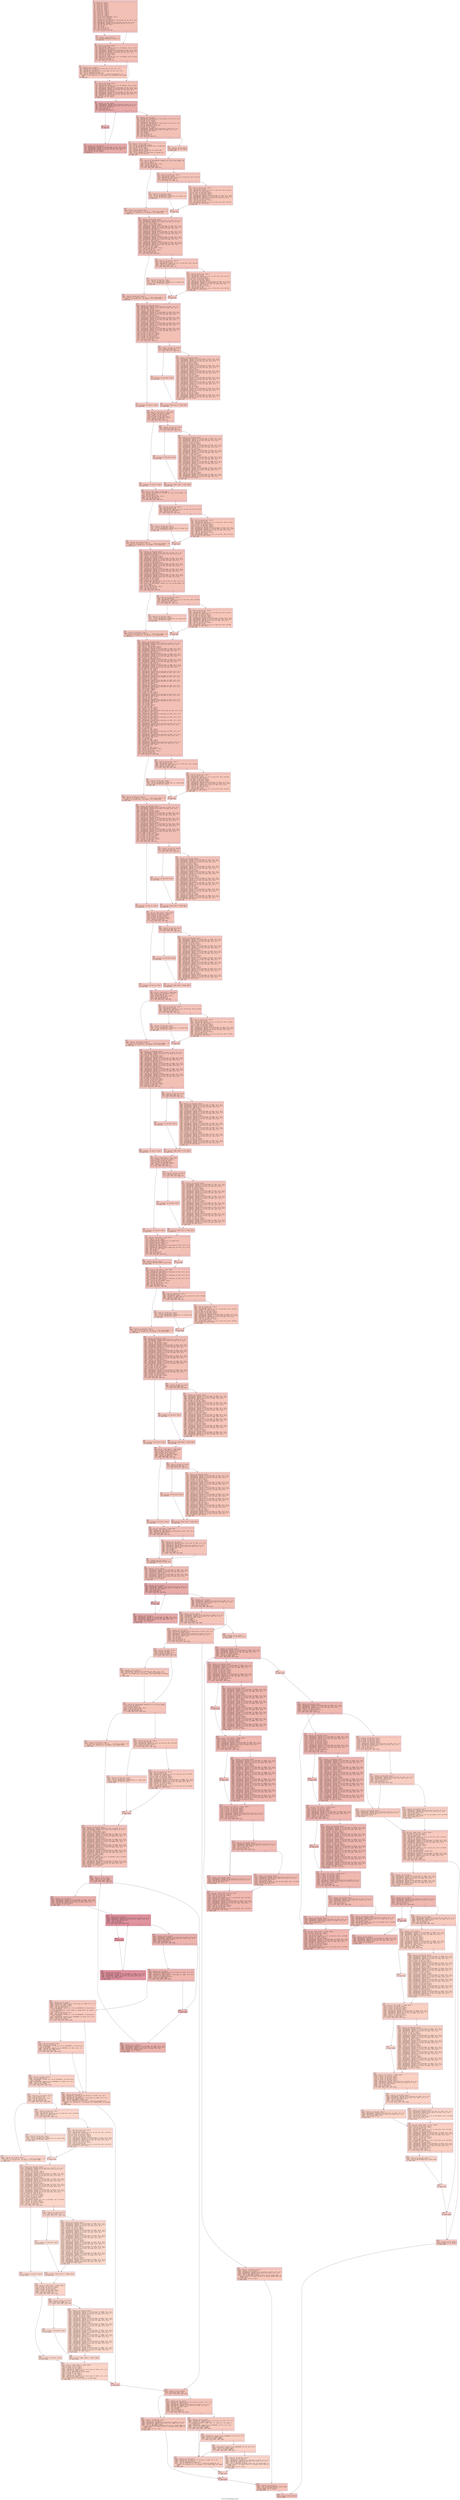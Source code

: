 digraph "CFG for 'TransferBegin' function" {
	label="CFG for 'TransferBegin' function";

	Node0x600003df84b0 [shape=record,color="#3d50c3ff", style=filled, fillcolor="#e5705870" fontname="Courier",label="{1:\l|  %2 = alloca ptr, align 8\l  %3 = alloca ptr, align 8\l  %4 = alloca ptr, align 8\l  %5 = alloca ptr, align 8\l  %6 = alloca ptr, align 8\l  %7 = alloca ptr, align 8\l  %8 = alloca ptr, align 8\l  %9 = alloca ptr, align 8\l  %10 = alloca ptr, align 8\l  %11 = alloca ptr, align 8\l  %12 = alloca ptr, align 8\l  %13 = alloca ptr, align 8\l  %14 = alloca ptr, align 8\l  %15 = alloca %struct.CONSTRAINT, align 4\l  store ptr %0, ptr %3, align 8\l  %16 = load ptr, ptr %3, align 8\l  %17 = getelementptr inbounds %struct.closure_type, ptr %16, i32 0, i32 5\l  %18 = load ptr, ptr %17, align 8\l  %19 = getelementptr inbounds %struct.word_type, ptr %18, i32 0, i32 2\l  %20 = getelementptr inbounds %struct.anon.8, ptr %19, i32 0, i32 1\l  %21 = load i16, ptr %20, align 1\l  %22 = lshr i16 %21, 1\l  %23 = and i16 %22, 1\l  %24 = zext i16 %23 to i32\l  %25 = icmp ne i32 %24, 0\l  br i1 %25, label %26, label %28\l|{<s0>T|<s1>F}}"];
	Node0x600003df84b0:s0 -> Node0x600003df8a00[tooltip="1 -> 26\nProbability 62.50%" ];
	Node0x600003df84b0:s1 -> Node0x600003df8a50[tooltip="1 -> 28\nProbability 37.50%" ];
	Node0x600003df8a00 [shape=record,color="#3d50c3ff", style=filled, fillcolor="#e97a5f70" fontname="Courier",label="{26:\l|  %27 = load ptr, ptr %3, align 8\l  call void @CrossAddTag(ptr noundef %27)\l  br label %28\l}"];
	Node0x600003df8a00 -> Node0x600003df8a50[tooltip="26 -> 28\nProbability 100.00%" ];
	Node0x600003df8a50 [shape=record,color="#3d50c3ff", style=filled, fillcolor="#e5705870" fontname="Courier",label="{28:\l|  %29 = load i32, ptr @itop, align 4\l  %30 = sext i32 %29 to i64\l  %31 = getelementptr inbounds [30 x ptr], ptr @targets, i64 0, i64 %30\l  %32 = load ptr, ptr %31, align 8\l  %33 = getelementptr inbounds %struct.word_type, ptr %32, i32 0, i32 0\l  %34 = getelementptr inbounds [2 x %struct.LIST], ptr %33, i64 0, i64 0\l  %35 = getelementptr inbounds %struct.LIST, ptr %34, i32 0, i32 1\l  %36 = load ptr, ptr %35, align 8\l  %37 = load i32, ptr @itop, align 4\l  %38 = sext i32 %37 to i64\l  %39 = getelementptr inbounds [30 x ptr], ptr @targets, i64 0, i64 %38\l  %40 = load ptr, ptr %39, align 8\l  %41 = icmp eq ptr %36, %40\l  br i1 %41, label %42, label %50\l|{<s0>T|<s1>F}}"];
	Node0x600003df8a50:s0 -> Node0x600003df8aa0[tooltip="28 -> 42\nProbability 37.50%" ];
	Node0x600003df8a50:s1 -> Node0x600003df8af0[tooltip="28 -> 50\nProbability 62.50%" ];
	Node0x600003df8aa0 [shape=record,color="#3d50c3ff", style=filled, fillcolor="#ec7f6370" fontname="Courier",label="{42:\l|  %43 = load ptr, ptr %3, align 8\l  %44 = getelementptr inbounds %struct.word_type, ptr %43, i32 0, i32 1\l  %45 = load ptr, ptr %3, align 8\l  %46 = getelementptr inbounds %struct.closure_type, ptr %45, i32 0, i32 5\l  %47 = load ptr, ptr %46, align 8\l  %48 = call ptr @SymName(ptr noundef %47)\l  %49 = call ptr (i32, i32, ptr, i32, ptr, ...) @Error(i32 noundef 18, i32\l... noundef 1, ptr noundef @.str.1, i32 noundef 1, ptr noundef %44, ptr noundef\l... %48)\l  br label %50\l}"];
	Node0x600003df8aa0 -> Node0x600003df8af0[tooltip="42 -> 50\nProbability 100.00%" ];
	Node0x600003df8af0 [shape=record,color="#3d50c3ff", style=filled, fillcolor="#e5705870" fontname="Courier",label="{50:\l|  %51 = load i32, ptr @itop, align 4\l  %52 = sext i32 %51 to i64\l  %53 = getelementptr inbounds [30 x ptr], ptr @targets, i64 0, i64 %52\l  %54 = load ptr, ptr %53, align 8\l  %55 = getelementptr inbounds %struct.word_type, ptr %54, i32 0, i32 0\l  %56 = getelementptr inbounds [2 x %struct.LIST], ptr %55, i64 0, i64 0\l  %57 = getelementptr inbounds %struct.LIST, ptr %56, i32 0, i32 1\l  %58 = load ptr, ptr %57, align 8\l  %59 = getelementptr inbounds %struct.word_type, ptr %58, i32 0, i32 0\l  %60 = getelementptr inbounds [2 x %struct.LIST], ptr %59, i64 0, i64 1\l  %61 = getelementptr inbounds %struct.LIST, ptr %60, i32 0, i32 0\l  %62 = load ptr, ptr %61, align 8\l  store ptr %62, ptr %13, align 8\l  br label %63\l}"];
	Node0x600003df8af0 -> Node0x600003df8b40[tooltip="50 -> 63\nProbability 100.00%" ];
	Node0x600003df8b40 [shape=record,color="#3d50c3ff", style=filled, fillcolor="#cc403a70" fontname="Courier",label="{63:\l|  %64 = load ptr, ptr %13, align 8\l  %65 = getelementptr inbounds %struct.word_type, ptr %64, i32 0, i32 1\l  %66 = getelementptr inbounds %struct.anon.2, ptr %65, i32 0, i32 0\l  %67 = load i8, ptr %66, align 8\l  %68 = zext i8 %67 to i32\l  %69 = icmp eq i32 %68, 0\l  br i1 %69, label %70, label %77\l|{<s0>T|<s1>F}}"];
	Node0x600003df8b40:s0 -> Node0x600003df8b90[tooltip="63 -> 70\nProbability 96.88%" ];
	Node0x600003df8b40:s1 -> Node0x600003df8c30[tooltip="63 -> 77\nProbability 3.12%" ];
	Node0x600003df8b90 [shape=record,color="#3d50c3ff", style=filled, fillcolor="#cc403a70" fontname="Courier",label="{70:\l|  br label %71\l}"];
	Node0x600003df8b90 -> Node0x600003df8be0[tooltip="70 -> 71\nProbability 100.00%" ];
	Node0x600003df8be0 [shape=record,color="#3d50c3ff", style=filled, fillcolor="#cc403a70" fontname="Courier",label="{71:\l|  %72 = load ptr, ptr %13, align 8\l  %73 = getelementptr inbounds %struct.word_type, ptr %72, i32 0, i32 0\l  %74 = getelementptr inbounds [2 x %struct.LIST], ptr %73, i64 0, i64 1\l  %75 = getelementptr inbounds %struct.LIST, ptr %74, i32 0, i32 0\l  %76 = load ptr, ptr %75, align 8\l  store ptr %76, ptr %13, align 8\l  br label %63\l}"];
	Node0x600003df8be0 -> Node0x600003df8b40[tooltip="71 -> 63\nProbability 100.00%" ];
	Node0x600003df8c30 [shape=record,color="#3d50c3ff", style=filled, fillcolor="#e5705870" fontname="Courier",label="{77:\l|  %78 = load ptr, ptr %3, align 8\l  %79 = getelementptr inbounds %struct.closure_type, ptr %78, i32 0, i32 5\l  %80 = load ptr, ptr %79, align 8\l  store ptr %80, ptr %4, align 8\l  %81 = load ptr, ptr %13, align 8\l  %82 = getelementptr inbounds %struct.closure_type, ptr %81, i32 0, i32 5\l  %83 = load ptr, ptr %82, align 8\l  %84 = call ptr @GetEnv(ptr noundef %83)\l  store ptr %84, ptr %8, align 8\l  %85 = load ptr, ptr %4, align 8\l  %86 = getelementptr inbounds %struct.word_type, ptr %85, i32 0, i32 2\l  %87 = getelementptr inbounds %struct.anon.8, ptr %86, i32 0, i32 1\l  %88 = load i16, ptr %87, align 1\l  %89 = lshr i16 %88, 8\l  %90 = and i16 %89, 1\l  %91 = zext i16 %90 to i32\l  %92 = icmp ne i32 %91, 0\l  br i1 %92, label %93, label %101\l|{<s0>T|<s1>F}}"];
	Node0x600003df8c30:s0 -> Node0x600003df8c80[tooltip="77 -> 93\nProbability 62.50%" ];
	Node0x600003df8c30:s1 -> Node0x600003df8cd0[tooltip="77 -> 101\nProbability 37.50%" ];
	Node0x600003df8c80 [shape=record,color="#3d50c3ff", style=filled, fillcolor="#e97a5f70" fontname="Courier",label="{93:\l|  %94 = load ptr, ptr %3, align 8\l  %95 = load ptr, ptr @no_fpos, align 8\l  %96 = call ptr @CopyObject(ptr noundef %94, ptr noundef %95)\l  store ptr %96, ptr %6, align 8\l  %97 = load ptr, ptr %8, align 8\l  %98 = load ptr, ptr %6, align 8\l  call void @AttachEnv(ptr noundef %97, ptr noundef %98)\l  %99 = load ptr, ptr %6, align 8\l  %100 = call ptr @SetEnv(ptr noundef %99, ptr noundef null)\l  store ptr %100, ptr %9, align 8\l  br label %103\l}"];
	Node0x600003df8c80 -> Node0x600003df8d20[tooltip="93 -> 103\nProbability 100.00%" ];
	Node0x600003df8cd0 [shape=record,color="#3d50c3ff", style=filled, fillcolor="#ec7f6370" fontname="Courier",label="{101:\l|  %102 = load ptr, ptr %8, align 8\l  store ptr %102, ptr %9, align 8\l  br label %103\l}"];
	Node0x600003df8cd0 -> Node0x600003df8d20[tooltip="101 -> 103\nProbability 100.00%" ];
	Node0x600003df8d20 [shape=record,color="#3d50c3ff", style=filled, fillcolor="#e5705870" fontname="Courier",label="{103:\l|  %104 = load i8, ptr getelementptr inbounds ([0 x i8], ptr @zz_lengths, i64\l... 0, i64 17), align 1\l  %105 = zext i8 %104 to i32\l  store i32 %105, ptr @zz_size, align 4\l  %106 = sext i32 %105 to i64\l  %107 = icmp uge i64 %106, 265\l  br i1 %107, label %108, label %111\l|{<s0>T|<s1>F}}"];
	Node0x600003df8d20:s0 -> Node0x600003df8d70[tooltip="103 -> 108\nProbability 50.00%" ];
	Node0x600003df8d20:s1 -> Node0x600003df8dc0[tooltip="103 -> 111\nProbability 50.00%" ];
	Node0x600003df8d70 [shape=record,color="#3d50c3ff", style=filled, fillcolor="#e97a5f70" fontname="Courier",label="{108:\l|  %109 = load ptr, ptr @no_fpos, align 8\l  %110 = call ptr (i32, i32, ptr, i32, ptr, ...) @Error(i32 noundef 1, i32\l... noundef 1, ptr noundef @.str, i32 noundef 1, ptr noundef %109)\l  br label %135\l}"];
	Node0x600003df8d70 -> Node0x600003df8f00[tooltip="108 -> 135\nProbability 100.00%" ];
	Node0x600003df8dc0 [shape=record,color="#3d50c3ff", style=filled, fillcolor="#e97a5f70" fontname="Courier",label="{111:\l|  %112 = load i32, ptr @zz_size, align 4\l  %113 = sext i32 %112 to i64\l  %114 = getelementptr inbounds [0 x ptr], ptr @zz_free, i64 0, i64 %113\l  %115 = load ptr, ptr %114, align 8\l  %116 = icmp eq ptr %115, null\l  br i1 %116, label %117, label %121\l|{<s0>T|<s1>F}}"];
	Node0x600003df8dc0:s0 -> Node0x600003df8e10[tooltip="111 -> 117\nProbability 37.50%" ];
	Node0x600003df8dc0:s1 -> Node0x600003df8e60[tooltip="111 -> 121\nProbability 62.50%" ];
	Node0x600003df8e10 [shape=record,color="#3d50c3ff", style=filled, fillcolor="#ef886b70" fontname="Courier",label="{117:\l|  %118 = load i32, ptr @zz_size, align 4\l  %119 = load ptr, ptr @no_fpos, align 8\l  %120 = call ptr @GetMemory(i32 noundef %118, ptr noundef %119)\l  store ptr %120, ptr @zz_hold, align 8\l  br label %134\l}"];
	Node0x600003df8e10 -> Node0x600003df8eb0[tooltip="117 -> 134\nProbability 100.00%" ];
	Node0x600003df8e60 [shape=record,color="#3d50c3ff", style=filled, fillcolor="#ec7f6370" fontname="Courier",label="{121:\l|  %122 = load i32, ptr @zz_size, align 4\l  %123 = sext i32 %122 to i64\l  %124 = getelementptr inbounds [0 x ptr], ptr @zz_free, i64 0, i64 %123\l  %125 = load ptr, ptr %124, align 8\l  store ptr %125, ptr @zz_hold, align 8\l  store ptr %125, ptr @zz_hold, align 8\l  %126 = load ptr, ptr @zz_hold, align 8\l  %127 = getelementptr inbounds %struct.word_type, ptr %126, i32 0, i32 0\l  %128 = getelementptr inbounds [2 x %struct.LIST], ptr %127, i64 0, i64 0\l  %129 = getelementptr inbounds %struct.LIST, ptr %128, i32 0, i32 0\l  %130 = load ptr, ptr %129, align 8\l  %131 = load i32, ptr @zz_size, align 4\l  %132 = sext i32 %131 to i64\l  %133 = getelementptr inbounds [0 x ptr], ptr @zz_free, i64 0, i64 %132\l  store ptr %130, ptr %133, align 8\l  br label %134\l}"];
	Node0x600003df8e60 -> Node0x600003df8eb0[tooltip="121 -> 134\nProbability 100.00%" ];
	Node0x600003df8eb0 [shape=record,color="#3d50c3ff", style=filled, fillcolor="#e97a5f70" fontname="Courier",label="{134:\l|  br label %135\l}"];
	Node0x600003df8eb0 -> Node0x600003df8f00[tooltip="134 -> 135\nProbability 100.00%" ];
	Node0x600003df8f00 [shape=record,color="#3d50c3ff", style=filled, fillcolor="#e5705870" fontname="Courier",label="{135:\l|  %136 = load ptr, ptr @zz_hold, align 8\l  %137 = getelementptr inbounds %struct.word_type, ptr %136, i32 0, i32 1\l  %138 = getelementptr inbounds %struct.anon.2, ptr %137, i32 0, i32 0\l  store i8 17, ptr %138, align 8\l  %139 = load ptr, ptr @zz_hold, align 8\l  %140 = load ptr, ptr @zz_hold, align 8\l  %141 = getelementptr inbounds %struct.word_type, ptr %140, i32 0, i32 0\l  %142 = getelementptr inbounds [2 x %struct.LIST], ptr %141, i64 0, i64 1\l  %143 = getelementptr inbounds %struct.LIST, ptr %142, i32 0, i32 1\l  store ptr %139, ptr %143, align 8\l  %144 = load ptr, ptr @zz_hold, align 8\l  %145 = getelementptr inbounds %struct.word_type, ptr %144, i32 0, i32 0\l  %146 = getelementptr inbounds [2 x %struct.LIST], ptr %145, i64 0, i64 1\l  %147 = getelementptr inbounds %struct.LIST, ptr %146, i32 0, i32 0\l  store ptr %139, ptr %147, align 8\l  %148 = load ptr, ptr @zz_hold, align 8\l  %149 = getelementptr inbounds %struct.word_type, ptr %148, i32 0, i32 0\l  %150 = getelementptr inbounds [2 x %struct.LIST], ptr %149, i64 0, i64 0\l  %151 = getelementptr inbounds %struct.LIST, ptr %150, i32 0, i32 1\l  store ptr %139, ptr %151, align 8\l  %152 = load ptr, ptr @zz_hold, align 8\l  %153 = getelementptr inbounds %struct.word_type, ptr %152, i32 0, i32 0\l  %154 = getelementptr inbounds [2 x %struct.LIST], ptr %153, i64 0, i64 0\l  %155 = getelementptr inbounds %struct.LIST, ptr %154, i32 0, i32 0\l  store ptr %139, ptr %155, align 8\l  store ptr %139, ptr %10, align 8\l  %156 = load i8, ptr @zz_lengths, align 1\l  %157 = zext i8 %156 to i32\l  store i32 %157, ptr @zz_size, align 4\l  %158 = sext i32 %157 to i64\l  %159 = icmp uge i64 %158, 265\l  br i1 %159, label %160, label %163\l|{<s0>T|<s1>F}}"];
	Node0x600003df8f00:s0 -> Node0x600003df8f50[tooltip="135 -> 160\nProbability 50.00%" ];
	Node0x600003df8f00:s1 -> Node0x600003df8fa0[tooltip="135 -> 163\nProbability 50.00%" ];
	Node0x600003df8f50 [shape=record,color="#3d50c3ff", style=filled, fillcolor="#e97a5f70" fontname="Courier",label="{160:\l|  %161 = load ptr, ptr @no_fpos, align 8\l  %162 = call ptr (i32, i32, ptr, i32, ptr, ...) @Error(i32 noundef 1, i32\l... noundef 1, ptr noundef @.str, i32 noundef 1, ptr noundef %161)\l  br label %187\l}"];
	Node0x600003df8f50 -> Node0x600003df90e0[tooltip="160 -> 187\nProbability 100.00%" ];
	Node0x600003df8fa0 [shape=record,color="#3d50c3ff", style=filled, fillcolor="#e97a5f70" fontname="Courier",label="{163:\l|  %164 = load i32, ptr @zz_size, align 4\l  %165 = sext i32 %164 to i64\l  %166 = getelementptr inbounds [0 x ptr], ptr @zz_free, i64 0, i64 %165\l  %167 = load ptr, ptr %166, align 8\l  %168 = icmp eq ptr %167, null\l  br i1 %168, label %169, label %173\l|{<s0>T|<s1>F}}"];
	Node0x600003df8fa0:s0 -> Node0x600003df8ff0[tooltip="163 -> 169\nProbability 37.50%" ];
	Node0x600003df8fa0:s1 -> Node0x600003df9040[tooltip="163 -> 173\nProbability 62.50%" ];
	Node0x600003df8ff0 [shape=record,color="#3d50c3ff", style=filled, fillcolor="#ef886b70" fontname="Courier",label="{169:\l|  %170 = load i32, ptr @zz_size, align 4\l  %171 = load ptr, ptr @no_fpos, align 8\l  %172 = call ptr @GetMemory(i32 noundef %170, ptr noundef %171)\l  store ptr %172, ptr @zz_hold, align 8\l  br label %186\l}"];
	Node0x600003df8ff0 -> Node0x600003df9090[tooltip="169 -> 186\nProbability 100.00%" ];
	Node0x600003df9040 [shape=record,color="#3d50c3ff", style=filled, fillcolor="#ec7f6370" fontname="Courier",label="{173:\l|  %174 = load i32, ptr @zz_size, align 4\l  %175 = sext i32 %174 to i64\l  %176 = getelementptr inbounds [0 x ptr], ptr @zz_free, i64 0, i64 %175\l  %177 = load ptr, ptr %176, align 8\l  store ptr %177, ptr @zz_hold, align 8\l  store ptr %177, ptr @zz_hold, align 8\l  %178 = load ptr, ptr @zz_hold, align 8\l  %179 = getelementptr inbounds %struct.word_type, ptr %178, i32 0, i32 0\l  %180 = getelementptr inbounds [2 x %struct.LIST], ptr %179, i64 0, i64 0\l  %181 = getelementptr inbounds %struct.LIST, ptr %180, i32 0, i32 0\l  %182 = load ptr, ptr %181, align 8\l  %183 = load i32, ptr @zz_size, align 4\l  %184 = sext i32 %183 to i64\l  %185 = getelementptr inbounds [0 x ptr], ptr @zz_free, i64 0, i64 %184\l  store ptr %182, ptr %185, align 8\l  br label %186\l}"];
	Node0x600003df9040 -> Node0x600003df9090[tooltip="173 -> 186\nProbability 100.00%" ];
	Node0x600003df9090 [shape=record,color="#3d50c3ff", style=filled, fillcolor="#e97a5f70" fontname="Courier",label="{186:\l|  br label %187\l}"];
	Node0x600003df9090 -> Node0x600003df90e0[tooltip="186 -> 187\nProbability 100.00%" ];
	Node0x600003df90e0 [shape=record,color="#3d50c3ff", style=filled, fillcolor="#e5705870" fontname="Courier",label="{187:\l|  %188 = load ptr, ptr @zz_hold, align 8\l  %189 = getelementptr inbounds %struct.word_type, ptr %188, i32 0, i32 1\l  %190 = getelementptr inbounds %struct.anon.2, ptr %189, i32 0, i32 0\l  store i8 0, ptr %190, align 8\l  %191 = load ptr, ptr @zz_hold, align 8\l  %192 = load ptr, ptr @zz_hold, align 8\l  %193 = getelementptr inbounds %struct.word_type, ptr %192, i32 0, i32 0\l  %194 = getelementptr inbounds [2 x %struct.LIST], ptr %193, i64 0, i64 1\l  %195 = getelementptr inbounds %struct.LIST, ptr %194, i32 0, i32 1\l  store ptr %191, ptr %195, align 8\l  %196 = load ptr, ptr @zz_hold, align 8\l  %197 = getelementptr inbounds %struct.word_type, ptr %196, i32 0, i32 0\l  %198 = getelementptr inbounds [2 x %struct.LIST], ptr %197, i64 0, i64 1\l  %199 = getelementptr inbounds %struct.LIST, ptr %198, i32 0, i32 0\l  store ptr %191, ptr %199, align 8\l  %200 = load ptr, ptr @zz_hold, align 8\l  %201 = getelementptr inbounds %struct.word_type, ptr %200, i32 0, i32 0\l  %202 = getelementptr inbounds [2 x %struct.LIST], ptr %201, i64 0, i64 0\l  %203 = getelementptr inbounds %struct.LIST, ptr %202, i32 0, i32 1\l  store ptr %191, ptr %203, align 8\l  %204 = load ptr, ptr @zz_hold, align 8\l  %205 = getelementptr inbounds %struct.word_type, ptr %204, i32 0, i32 0\l  %206 = getelementptr inbounds [2 x %struct.LIST], ptr %205, i64 0, i64 0\l  %207 = getelementptr inbounds %struct.LIST, ptr %206, i32 0, i32 0\l  store ptr %191, ptr %207, align 8\l  store ptr %191, ptr @xx_link, align 8\l  %208 = load ptr, ptr @xx_link, align 8\l  store ptr %208, ptr @zz_res, align 8\l  %209 = load ptr, ptr %10, align 8\l  store ptr %209, ptr @zz_hold, align 8\l  %210 = load ptr, ptr @zz_hold, align 8\l  %211 = icmp eq ptr %210, null\l  br i1 %211, label %212, label %214\l|{<s0>T|<s1>F}}"];
	Node0x600003df90e0:s0 -> Node0x600003df9130[tooltip="187 -> 212\nProbability 37.50%" ];
	Node0x600003df90e0:s1 -> Node0x600003df9180[tooltip="187 -> 214\nProbability 62.50%" ];
	Node0x600003df9130 [shape=record,color="#3d50c3ff", style=filled, fillcolor="#ec7f6370" fontname="Courier",label="{212:\l|  %213 = load ptr, ptr @zz_res, align 8\l  br label %255\l}"];
	Node0x600003df9130 -> Node0x600003df92c0[tooltip="212 -> 255\nProbability 100.00%" ];
	Node0x600003df9180 [shape=record,color="#3d50c3ff", style=filled, fillcolor="#e97a5f70" fontname="Courier",label="{214:\l|  %215 = load ptr, ptr @zz_res, align 8\l  %216 = icmp eq ptr %215, null\l  br i1 %216, label %217, label %219\l|{<s0>T|<s1>F}}"];
	Node0x600003df9180:s0 -> Node0x600003df91d0[tooltip="214 -> 217\nProbability 37.50%" ];
	Node0x600003df9180:s1 -> Node0x600003df9220[tooltip="214 -> 219\nProbability 62.50%" ];
	Node0x600003df91d0 [shape=record,color="#3d50c3ff", style=filled, fillcolor="#ed836670" fontname="Courier",label="{217:\l|  %218 = load ptr, ptr @zz_hold, align 8\l  br label %253\l}"];
	Node0x600003df91d0 -> Node0x600003df9270[tooltip="217 -> 253\nProbability 100.00%" ];
	Node0x600003df9220 [shape=record,color="#3d50c3ff", style=filled, fillcolor="#ec7f6370" fontname="Courier",label="{219:\l|  %220 = load ptr, ptr @zz_hold, align 8\l  %221 = getelementptr inbounds %struct.word_type, ptr %220, i32 0, i32 0\l  %222 = getelementptr inbounds [2 x %struct.LIST], ptr %221, i64 0, i64 0\l  %223 = getelementptr inbounds %struct.LIST, ptr %222, i32 0, i32 0\l  %224 = load ptr, ptr %223, align 8\l  store ptr %224, ptr @zz_tmp, align 8\l  %225 = load ptr, ptr @zz_res, align 8\l  %226 = getelementptr inbounds %struct.word_type, ptr %225, i32 0, i32 0\l  %227 = getelementptr inbounds [2 x %struct.LIST], ptr %226, i64 0, i64 0\l  %228 = getelementptr inbounds %struct.LIST, ptr %227, i32 0, i32 0\l  %229 = load ptr, ptr %228, align 8\l  %230 = load ptr, ptr @zz_hold, align 8\l  %231 = getelementptr inbounds %struct.word_type, ptr %230, i32 0, i32 0\l  %232 = getelementptr inbounds [2 x %struct.LIST], ptr %231, i64 0, i64 0\l  %233 = getelementptr inbounds %struct.LIST, ptr %232, i32 0, i32 0\l  store ptr %229, ptr %233, align 8\l  %234 = load ptr, ptr @zz_hold, align 8\l  %235 = load ptr, ptr @zz_res, align 8\l  %236 = getelementptr inbounds %struct.word_type, ptr %235, i32 0, i32 0\l  %237 = getelementptr inbounds [2 x %struct.LIST], ptr %236, i64 0, i64 0\l  %238 = getelementptr inbounds %struct.LIST, ptr %237, i32 0, i32 0\l  %239 = load ptr, ptr %238, align 8\l  %240 = getelementptr inbounds %struct.word_type, ptr %239, i32 0, i32 0\l  %241 = getelementptr inbounds [2 x %struct.LIST], ptr %240, i64 0, i64 0\l  %242 = getelementptr inbounds %struct.LIST, ptr %241, i32 0, i32 1\l  store ptr %234, ptr %242, align 8\l  %243 = load ptr, ptr @zz_tmp, align 8\l  %244 = load ptr, ptr @zz_res, align 8\l  %245 = getelementptr inbounds %struct.word_type, ptr %244, i32 0, i32 0\l  %246 = getelementptr inbounds [2 x %struct.LIST], ptr %245, i64 0, i64 0\l  %247 = getelementptr inbounds %struct.LIST, ptr %246, i32 0, i32 0\l  store ptr %243, ptr %247, align 8\l  %248 = load ptr, ptr @zz_res, align 8\l  %249 = load ptr, ptr @zz_tmp, align 8\l  %250 = getelementptr inbounds %struct.word_type, ptr %249, i32 0, i32 0\l  %251 = getelementptr inbounds [2 x %struct.LIST], ptr %250, i64 0, i64 0\l  %252 = getelementptr inbounds %struct.LIST, ptr %251, i32 0, i32 1\l  store ptr %248, ptr %252, align 8\l  br label %253\l}"];
	Node0x600003df9220 -> Node0x600003df9270[tooltip="219 -> 253\nProbability 100.00%" ];
	Node0x600003df9270 [shape=record,color="#3d50c3ff", style=filled, fillcolor="#e97a5f70" fontname="Courier",label="{253:\l|  %254 = phi ptr [ %218, %217 ], [ %248, %219 ]\l  br label %255\l}"];
	Node0x600003df9270 -> Node0x600003df92c0[tooltip="253 -> 255\nProbability 100.00%" ];
	Node0x600003df92c0 [shape=record,color="#3d50c3ff", style=filled, fillcolor="#e5705870" fontname="Courier",label="{255:\l|  %256 = phi ptr [ %213, %212 ], [ %254, %253 ]\l  %257 = load ptr, ptr @xx_link, align 8\l  store ptr %257, ptr @zz_res, align 8\l  %258 = load ptr, ptr %9, align 8\l  store ptr %258, ptr @zz_hold, align 8\l  %259 = load ptr, ptr @zz_hold, align 8\l  %260 = icmp eq ptr %259, null\l  br i1 %260, label %261, label %263\l|{<s0>T|<s1>F}}"];
	Node0x600003df92c0:s0 -> Node0x600003df9310[tooltip="255 -> 261\nProbability 37.50%" ];
	Node0x600003df92c0:s1 -> Node0x600003df9360[tooltip="255 -> 263\nProbability 62.50%" ];
	Node0x600003df9310 [shape=record,color="#3d50c3ff", style=filled, fillcolor="#ec7f6370" fontname="Courier",label="{261:\l|  %262 = load ptr, ptr @zz_res, align 8\l  br label %304\l}"];
	Node0x600003df9310 -> Node0x600003df94a0[tooltip="261 -> 304\nProbability 100.00%" ];
	Node0x600003df9360 [shape=record,color="#3d50c3ff", style=filled, fillcolor="#e97a5f70" fontname="Courier",label="{263:\l|  %264 = load ptr, ptr @zz_res, align 8\l  %265 = icmp eq ptr %264, null\l  br i1 %265, label %266, label %268\l|{<s0>T|<s1>F}}"];
	Node0x600003df9360:s0 -> Node0x600003df93b0[tooltip="263 -> 266\nProbability 37.50%" ];
	Node0x600003df9360:s1 -> Node0x600003df9400[tooltip="263 -> 268\nProbability 62.50%" ];
	Node0x600003df93b0 [shape=record,color="#3d50c3ff", style=filled, fillcolor="#ed836670" fontname="Courier",label="{266:\l|  %267 = load ptr, ptr @zz_hold, align 8\l  br label %302\l}"];
	Node0x600003df93b0 -> Node0x600003df9450[tooltip="266 -> 302\nProbability 100.00%" ];
	Node0x600003df9400 [shape=record,color="#3d50c3ff", style=filled, fillcolor="#ec7f6370" fontname="Courier",label="{268:\l|  %269 = load ptr, ptr @zz_hold, align 8\l  %270 = getelementptr inbounds %struct.word_type, ptr %269, i32 0, i32 0\l  %271 = getelementptr inbounds [2 x %struct.LIST], ptr %270, i64 0, i64 1\l  %272 = getelementptr inbounds %struct.LIST, ptr %271, i32 0, i32 0\l  %273 = load ptr, ptr %272, align 8\l  store ptr %273, ptr @zz_tmp, align 8\l  %274 = load ptr, ptr @zz_res, align 8\l  %275 = getelementptr inbounds %struct.word_type, ptr %274, i32 0, i32 0\l  %276 = getelementptr inbounds [2 x %struct.LIST], ptr %275, i64 0, i64 1\l  %277 = getelementptr inbounds %struct.LIST, ptr %276, i32 0, i32 0\l  %278 = load ptr, ptr %277, align 8\l  %279 = load ptr, ptr @zz_hold, align 8\l  %280 = getelementptr inbounds %struct.word_type, ptr %279, i32 0, i32 0\l  %281 = getelementptr inbounds [2 x %struct.LIST], ptr %280, i64 0, i64 1\l  %282 = getelementptr inbounds %struct.LIST, ptr %281, i32 0, i32 0\l  store ptr %278, ptr %282, align 8\l  %283 = load ptr, ptr @zz_hold, align 8\l  %284 = load ptr, ptr @zz_res, align 8\l  %285 = getelementptr inbounds %struct.word_type, ptr %284, i32 0, i32 0\l  %286 = getelementptr inbounds [2 x %struct.LIST], ptr %285, i64 0, i64 1\l  %287 = getelementptr inbounds %struct.LIST, ptr %286, i32 0, i32 0\l  %288 = load ptr, ptr %287, align 8\l  %289 = getelementptr inbounds %struct.word_type, ptr %288, i32 0, i32 0\l  %290 = getelementptr inbounds [2 x %struct.LIST], ptr %289, i64 0, i64 1\l  %291 = getelementptr inbounds %struct.LIST, ptr %290, i32 0, i32 1\l  store ptr %283, ptr %291, align 8\l  %292 = load ptr, ptr @zz_tmp, align 8\l  %293 = load ptr, ptr @zz_res, align 8\l  %294 = getelementptr inbounds %struct.word_type, ptr %293, i32 0, i32 0\l  %295 = getelementptr inbounds [2 x %struct.LIST], ptr %294, i64 0, i64 1\l  %296 = getelementptr inbounds %struct.LIST, ptr %295, i32 0, i32 0\l  store ptr %292, ptr %296, align 8\l  %297 = load ptr, ptr @zz_res, align 8\l  %298 = load ptr, ptr @zz_tmp, align 8\l  %299 = getelementptr inbounds %struct.word_type, ptr %298, i32 0, i32 0\l  %300 = getelementptr inbounds [2 x %struct.LIST], ptr %299, i64 0, i64 1\l  %301 = getelementptr inbounds %struct.LIST, ptr %300, i32 0, i32 1\l  store ptr %297, ptr %301, align 8\l  br label %302\l}"];
	Node0x600003df9400 -> Node0x600003df9450[tooltip="268 -> 302\nProbability 100.00%" ];
	Node0x600003df9450 [shape=record,color="#3d50c3ff", style=filled, fillcolor="#e97a5f70" fontname="Courier",label="{302:\l|  %303 = phi ptr [ %267, %266 ], [ %297, %268 ]\l  br label %304\l}"];
	Node0x600003df9450 -> Node0x600003df94a0[tooltip="302 -> 304\nProbability 100.00%" ];
	Node0x600003df94a0 [shape=record,color="#3d50c3ff", style=filled, fillcolor="#e5705870" fontname="Courier",label="{304:\l|  %305 = phi ptr [ %262, %261 ], [ %303, %302 ]\l  %306 = load i8, ptr getelementptr inbounds ([0 x i8], ptr @zz_lengths, i64\l... 0, i64 120), align 1\l  %307 = zext i8 %306 to i32\l  store i32 %307, ptr @zz_size, align 4\l  %308 = sext i32 %307 to i64\l  %309 = icmp uge i64 %308, 265\l  br i1 %309, label %310, label %313\l|{<s0>T|<s1>F}}"];
	Node0x600003df94a0:s0 -> Node0x600003df94f0[tooltip="304 -> 310\nProbability 50.00%" ];
	Node0x600003df94a0:s1 -> Node0x600003df9540[tooltip="304 -> 313\nProbability 50.00%" ];
	Node0x600003df94f0 [shape=record,color="#3d50c3ff", style=filled, fillcolor="#e97a5f70" fontname="Courier",label="{310:\l|  %311 = load ptr, ptr @no_fpos, align 8\l  %312 = call ptr (i32, i32, ptr, i32, ptr, ...) @Error(i32 noundef 1, i32\l... noundef 1, ptr noundef @.str, i32 noundef 1, ptr noundef %311)\l  br label %337\l}"];
	Node0x600003df94f0 -> Node0x600003df9680[tooltip="310 -> 337\nProbability 100.00%" ];
	Node0x600003df9540 [shape=record,color="#3d50c3ff", style=filled, fillcolor="#e97a5f70" fontname="Courier",label="{313:\l|  %314 = load i32, ptr @zz_size, align 4\l  %315 = sext i32 %314 to i64\l  %316 = getelementptr inbounds [0 x ptr], ptr @zz_free, i64 0, i64 %315\l  %317 = load ptr, ptr %316, align 8\l  %318 = icmp eq ptr %317, null\l  br i1 %318, label %319, label %323\l|{<s0>T|<s1>F}}"];
	Node0x600003df9540:s0 -> Node0x600003df9590[tooltip="313 -> 319\nProbability 37.50%" ];
	Node0x600003df9540:s1 -> Node0x600003df95e0[tooltip="313 -> 323\nProbability 62.50%" ];
	Node0x600003df9590 [shape=record,color="#3d50c3ff", style=filled, fillcolor="#ef886b70" fontname="Courier",label="{319:\l|  %320 = load i32, ptr @zz_size, align 4\l  %321 = load ptr, ptr @no_fpos, align 8\l  %322 = call ptr @GetMemory(i32 noundef %320, ptr noundef %321)\l  store ptr %322, ptr @zz_hold, align 8\l  br label %336\l}"];
	Node0x600003df9590 -> Node0x600003df9630[tooltip="319 -> 336\nProbability 100.00%" ];
	Node0x600003df95e0 [shape=record,color="#3d50c3ff", style=filled, fillcolor="#ec7f6370" fontname="Courier",label="{323:\l|  %324 = load i32, ptr @zz_size, align 4\l  %325 = sext i32 %324 to i64\l  %326 = getelementptr inbounds [0 x ptr], ptr @zz_free, i64 0, i64 %325\l  %327 = load ptr, ptr %326, align 8\l  store ptr %327, ptr @zz_hold, align 8\l  store ptr %327, ptr @zz_hold, align 8\l  %328 = load ptr, ptr @zz_hold, align 8\l  %329 = getelementptr inbounds %struct.word_type, ptr %328, i32 0, i32 0\l  %330 = getelementptr inbounds [2 x %struct.LIST], ptr %329, i64 0, i64 0\l  %331 = getelementptr inbounds %struct.LIST, ptr %330, i32 0, i32 0\l  %332 = load ptr, ptr %331, align 8\l  %333 = load i32, ptr @zz_size, align 4\l  %334 = sext i32 %333 to i64\l  %335 = getelementptr inbounds [0 x ptr], ptr @zz_free, i64 0, i64 %334\l  store ptr %332, ptr %335, align 8\l  br label %336\l}"];
	Node0x600003df95e0 -> Node0x600003df9630[tooltip="323 -> 336\nProbability 100.00%" ];
	Node0x600003df9630 [shape=record,color="#3d50c3ff", style=filled, fillcolor="#e97a5f70" fontname="Courier",label="{336:\l|  br label %337\l}"];
	Node0x600003df9630 -> Node0x600003df9680[tooltip="336 -> 337\nProbability 100.00%" ];
	Node0x600003df9680 [shape=record,color="#3d50c3ff", style=filled, fillcolor="#e5705870" fontname="Courier",label="{337:\l|  %338 = load ptr, ptr @zz_hold, align 8\l  %339 = getelementptr inbounds %struct.word_type, ptr %338, i32 0, i32 1\l  %340 = getelementptr inbounds %struct.anon.2, ptr %339, i32 0, i32 0\l  store i8 120, ptr %340, align 8\l  %341 = load ptr, ptr @zz_hold, align 8\l  %342 = load ptr, ptr @zz_hold, align 8\l  %343 = getelementptr inbounds %struct.word_type, ptr %342, i32 0, i32 0\l  %344 = getelementptr inbounds [2 x %struct.LIST], ptr %343, i64 0, i64 1\l  %345 = getelementptr inbounds %struct.LIST, ptr %344, i32 0, i32 1\l  store ptr %341, ptr %345, align 8\l  %346 = load ptr, ptr @zz_hold, align 8\l  %347 = getelementptr inbounds %struct.word_type, ptr %346, i32 0, i32 0\l  %348 = getelementptr inbounds [2 x %struct.LIST], ptr %347, i64 0, i64 1\l  %349 = getelementptr inbounds %struct.LIST, ptr %348, i32 0, i32 0\l  store ptr %341, ptr %349, align 8\l  %350 = load ptr, ptr @zz_hold, align 8\l  %351 = getelementptr inbounds %struct.word_type, ptr %350, i32 0, i32 0\l  %352 = getelementptr inbounds [2 x %struct.LIST], ptr %351, i64 0, i64 0\l  %353 = getelementptr inbounds %struct.LIST, ptr %352, i32 0, i32 1\l  store ptr %341, ptr %353, align 8\l  %354 = load ptr, ptr @zz_hold, align 8\l  %355 = getelementptr inbounds %struct.word_type, ptr %354, i32 0, i32 0\l  %356 = getelementptr inbounds [2 x %struct.LIST], ptr %355, i64 0, i64 0\l  %357 = getelementptr inbounds %struct.LIST, ptr %356, i32 0, i32 0\l  store ptr %341, ptr %357, align 8\l  store ptr %341, ptr %5, align 8\l  %358 = load ptr, ptr %5, align 8\l  %359 = getelementptr inbounds %struct.closure_type, ptr %358, i32 0, i32 6\l  store ptr null, ptr %359, align 8\l  %360 = load i8, ptr getelementptr inbounds ([0 x i8], ptr @zz_lengths, i64\l... 0, i64 8), align 1\l  %361 = zext i8 %360 to i32\l  store i32 %361, ptr @zz_size, align 4\l  %362 = sext i32 %361 to i64\l  %363 = icmp uge i64 %362, 265\l  br i1 %363, label %364, label %367\l|{<s0>T|<s1>F}}"];
	Node0x600003df9680:s0 -> Node0x600003df96d0[tooltip="337 -> 364\nProbability 50.00%" ];
	Node0x600003df9680:s1 -> Node0x600003df9720[tooltip="337 -> 367\nProbability 50.00%" ];
	Node0x600003df96d0 [shape=record,color="#3d50c3ff", style=filled, fillcolor="#e97a5f70" fontname="Courier",label="{364:\l|  %365 = load ptr, ptr @no_fpos, align 8\l  %366 = call ptr (i32, i32, ptr, i32, ptr, ...) @Error(i32 noundef 1, i32\l... noundef 1, ptr noundef @.str, i32 noundef 1, ptr noundef %365)\l  br label %391\l}"];
	Node0x600003df96d0 -> Node0x600003df9860[tooltip="364 -> 391\nProbability 100.00%" ];
	Node0x600003df9720 [shape=record,color="#3d50c3ff", style=filled, fillcolor="#e97a5f70" fontname="Courier",label="{367:\l|  %368 = load i32, ptr @zz_size, align 4\l  %369 = sext i32 %368 to i64\l  %370 = getelementptr inbounds [0 x ptr], ptr @zz_free, i64 0, i64 %369\l  %371 = load ptr, ptr %370, align 8\l  %372 = icmp eq ptr %371, null\l  br i1 %372, label %373, label %377\l|{<s0>T|<s1>F}}"];
	Node0x600003df9720:s0 -> Node0x600003df9770[tooltip="367 -> 373\nProbability 37.50%" ];
	Node0x600003df9720:s1 -> Node0x600003df97c0[tooltip="367 -> 377\nProbability 62.50%" ];
	Node0x600003df9770 [shape=record,color="#3d50c3ff", style=filled, fillcolor="#ef886b70" fontname="Courier",label="{373:\l|  %374 = load i32, ptr @zz_size, align 4\l  %375 = load ptr, ptr @no_fpos, align 8\l  %376 = call ptr @GetMemory(i32 noundef %374, ptr noundef %375)\l  store ptr %376, ptr @zz_hold, align 8\l  br label %390\l}"];
	Node0x600003df9770 -> Node0x600003df9810[tooltip="373 -> 390\nProbability 100.00%" ];
	Node0x600003df97c0 [shape=record,color="#3d50c3ff", style=filled, fillcolor="#ec7f6370" fontname="Courier",label="{377:\l|  %378 = load i32, ptr @zz_size, align 4\l  %379 = sext i32 %378 to i64\l  %380 = getelementptr inbounds [0 x ptr], ptr @zz_free, i64 0, i64 %379\l  %381 = load ptr, ptr %380, align 8\l  store ptr %381, ptr @zz_hold, align 8\l  store ptr %381, ptr @zz_hold, align 8\l  %382 = load ptr, ptr @zz_hold, align 8\l  %383 = getelementptr inbounds %struct.word_type, ptr %382, i32 0, i32 0\l  %384 = getelementptr inbounds [2 x %struct.LIST], ptr %383, i64 0, i64 0\l  %385 = getelementptr inbounds %struct.LIST, ptr %384, i32 0, i32 0\l  %386 = load ptr, ptr %385, align 8\l  %387 = load i32, ptr @zz_size, align 4\l  %388 = sext i32 %387 to i64\l  %389 = getelementptr inbounds [0 x ptr], ptr @zz_free, i64 0, i64 %388\l  store ptr %386, ptr %389, align 8\l  br label %390\l}"];
	Node0x600003df97c0 -> Node0x600003df9810[tooltip="377 -> 390\nProbability 100.00%" ];
	Node0x600003df9810 [shape=record,color="#3d50c3ff", style=filled, fillcolor="#e97a5f70" fontname="Courier",label="{390:\l|  br label %391\l}"];
	Node0x600003df9810 -> Node0x600003df9860[tooltip="390 -> 391\nProbability 100.00%" ];
	Node0x600003df9860 [shape=record,color="#3d50c3ff", style=filled, fillcolor="#e5705870" fontname="Courier",label="{391:\l|  %392 = load ptr, ptr @zz_hold, align 8\l  %393 = getelementptr inbounds %struct.word_type, ptr %392, i32 0, i32 1\l  %394 = getelementptr inbounds %struct.anon.2, ptr %393, i32 0, i32 0\l  store i8 8, ptr %394, align 8\l  %395 = load ptr, ptr @zz_hold, align 8\l  %396 = load ptr, ptr @zz_hold, align 8\l  %397 = getelementptr inbounds %struct.word_type, ptr %396, i32 0, i32 0\l  %398 = getelementptr inbounds [2 x %struct.LIST], ptr %397, i64 0, i64 1\l  %399 = getelementptr inbounds %struct.LIST, ptr %398, i32 0, i32 1\l  store ptr %395, ptr %399, align 8\l  %400 = load ptr, ptr @zz_hold, align 8\l  %401 = getelementptr inbounds %struct.word_type, ptr %400, i32 0, i32 0\l  %402 = getelementptr inbounds [2 x %struct.LIST], ptr %401, i64 0, i64 1\l  %403 = getelementptr inbounds %struct.LIST, ptr %402, i32 0, i32 0\l  store ptr %395, ptr %403, align 8\l  %404 = load ptr, ptr @zz_hold, align 8\l  %405 = getelementptr inbounds %struct.word_type, ptr %404, i32 0, i32 0\l  %406 = getelementptr inbounds [2 x %struct.LIST], ptr %405, i64 0, i64 0\l  %407 = getelementptr inbounds %struct.LIST, ptr %406, i32 0, i32 1\l  store ptr %395, ptr %407, align 8\l  %408 = load ptr, ptr @zz_hold, align 8\l  %409 = getelementptr inbounds %struct.word_type, ptr %408, i32 0, i32 0\l  %410 = getelementptr inbounds [2 x %struct.LIST], ptr %409, i64 0, i64 0\l  %411 = getelementptr inbounds %struct.LIST, ptr %410, i32 0, i32 0\l  store ptr %395, ptr %411, align 8\l  store ptr %395, ptr %12, align 8\l  %412 = load ptr, ptr %3, align 8\l  %413 = getelementptr inbounds %struct.word_type, ptr %412, i32 0, i32 1\l  %414 = getelementptr inbounds %struct.FILE_POS, ptr %413, i32 0, i32 2\l  %415 = load i16, ptr %414, align 2\l  %416 = load ptr, ptr %12, align 8\l  %417 = getelementptr inbounds %struct.word_type, ptr %416, i32 0, i32 1\l  %418 = getelementptr inbounds %struct.FILE_POS, ptr %417, i32 0, i32 2\l  store i16 %415, ptr %418, align 2\l  %419 = load ptr, ptr %3, align 8\l  %420 = getelementptr inbounds %struct.word_type, ptr %419, i32 0, i32 1\l  %421 = getelementptr inbounds %struct.FILE_POS, ptr %420, i32 0, i32 3\l  %422 = load i32, ptr %421, align 4\l  %423 = and i32 %422, 1048575\l  %424 = load ptr, ptr %12, align 8\l  %425 = getelementptr inbounds %struct.word_type, ptr %424, i32 0, i32 1\l  %426 = getelementptr inbounds %struct.FILE_POS, ptr %425, i32 0, i32 3\l  %427 = load i32, ptr %426, align 4\l  %428 = and i32 %423, 1048575\l  %429 = and i32 %427, -1048576\l  %430 = or i32 %429, %428\l  store i32 %430, ptr %426, align 4\l  %431 = load ptr, ptr %3, align 8\l  %432 = getelementptr inbounds %struct.word_type, ptr %431, i32 0, i32 1\l  %433 = getelementptr inbounds %struct.FILE_POS, ptr %432, i32 0, i32 3\l  %434 = load i32, ptr %433, align 4\l  %435 = lshr i32 %434, 20\l  %436 = load ptr, ptr %12, align 8\l  %437 = getelementptr inbounds %struct.word_type, ptr %436, i32 0, i32 1\l  %438 = getelementptr inbounds %struct.FILE_POS, ptr %437, i32 0, i32 3\l  %439 = load i32, ptr %438, align 4\l  %440 = and i32 %435, 4095\l  %441 = shl i32 %440, 20\l  %442 = and i32 %439, 1048575\l  %443 = or i32 %442, %441\l  store i32 %443, ptr %438, align 4\l  %444 = load ptr, ptr %4, align 8\l  %445 = load ptr, ptr %12, align 8\l  %446 = getelementptr inbounds %struct.closure_type, ptr %445, i32 0, i32 5\l  store ptr %444, ptr %446, align 8\l  %447 = load ptr, ptr %12, align 8\l  %448 = getelementptr inbounds %struct.head_type, ptr %447, i32 0, i32 9\l  store ptr null, ptr %448, align 8\l  %449 = load ptr, ptr %12, align 8\l  %450 = getelementptr inbounds %struct.head_type, ptr %449, i32 0, i32 8\l  store ptr null, ptr %450, align 8\l  %451 = load ptr, ptr %12, align 8\l  %452 = getelementptr inbounds %struct.head_type, ptr %451, i32 0, i32 11\l  store ptr null, ptr %452, align 8\l  %453 = load ptr, ptr %12, align 8\l  %454 = getelementptr inbounds %struct.word_type, ptr %453, i32 0, i32 2\l  %455 = getelementptr inbounds %struct.anon.5, ptr %454, i32 0, i32 2\l  %456 = load i16, ptr %455, align 2\l  %457 = and i16 %456, -257\l  %458 = or i16 %457, 256\l  store i16 %458, ptr %455, align 2\l  %459 = load ptr, ptr %12, align 8\l  %460 = getelementptr inbounds %struct.head_type, ptr %459, i32 0, i32 7\l  store ptr null, ptr %460, align 8\l  %461 = load ptr, ptr %12, align 8\l  %462 = getelementptr inbounds %struct.word_type, ptr %461, i32 0, i32 2\l  %463 = getelementptr inbounds %struct.anon.5, ptr %462, i32 0, i32 2\l  %464 = load i16, ptr %463, align 2\l  %465 = and i16 %464, -129\l  %466 = or i16 %465, 128\l  store i16 %466, ptr %463, align 2\l  %467 = load ptr, ptr %12, align 8\l  %468 = getelementptr inbounds %struct.word_type, ptr %467, i32 0, i32 2\l  %469 = getelementptr inbounds %struct.anon.5, ptr %468, i32 0, i32 2\l  %470 = load i16, ptr %469, align 2\l  %471 = and i16 %470, -3\l  %472 = or i16 %471, 0\l  store i16 %472, ptr %469, align 2\l  %473 = load i8, ptr @zz_lengths, align 1\l  %474 = zext i8 %473 to i32\l  store i32 %474, ptr @zz_size, align 4\l  %475 = sext i32 %474 to i64\l  %476 = icmp uge i64 %475, 265\l  br i1 %476, label %477, label %480\l|{<s0>T|<s1>F}}"];
	Node0x600003df9860:s0 -> Node0x600003df98b0[tooltip="391 -> 477\nProbability 50.00%" ];
	Node0x600003df9860:s1 -> Node0x600003df9900[tooltip="391 -> 480\nProbability 50.00%" ];
	Node0x600003df98b0 [shape=record,color="#3d50c3ff", style=filled, fillcolor="#e97a5f70" fontname="Courier",label="{477:\l|  %478 = load ptr, ptr @no_fpos, align 8\l  %479 = call ptr (i32, i32, ptr, i32, ptr, ...) @Error(i32 noundef 1, i32\l... noundef 1, ptr noundef @.str, i32 noundef 1, ptr noundef %478)\l  br label %504\l}"];
	Node0x600003df98b0 -> Node0x600003df9a40[tooltip="477 -> 504\nProbability 100.00%" ];
	Node0x600003df9900 [shape=record,color="#3d50c3ff", style=filled, fillcolor="#e97a5f70" fontname="Courier",label="{480:\l|  %481 = load i32, ptr @zz_size, align 4\l  %482 = sext i32 %481 to i64\l  %483 = getelementptr inbounds [0 x ptr], ptr @zz_free, i64 0, i64 %482\l  %484 = load ptr, ptr %483, align 8\l  %485 = icmp eq ptr %484, null\l  br i1 %485, label %486, label %490\l|{<s0>T|<s1>F}}"];
	Node0x600003df9900:s0 -> Node0x600003df9950[tooltip="480 -> 486\nProbability 37.50%" ];
	Node0x600003df9900:s1 -> Node0x600003df99a0[tooltip="480 -> 490\nProbability 62.50%" ];
	Node0x600003df9950 [shape=record,color="#3d50c3ff", style=filled, fillcolor="#ef886b70" fontname="Courier",label="{486:\l|  %487 = load i32, ptr @zz_size, align 4\l  %488 = load ptr, ptr @no_fpos, align 8\l  %489 = call ptr @GetMemory(i32 noundef %487, ptr noundef %488)\l  store ptr %489, ptr @zz_hold, align 8\l  br label %503\l}"];
	Node0x600003df9950 -> Node0x600003df99f0[tooltip="486 -> 503\nProbability 100.00%" ];
	Node0x600003df99a0 [shape=record,color="#3d50c3ff", style=filled, fillcolor="#ec7f6370" fontname="Courier",label="{490:\l|  %491 = load i32, ptr @zz_size, align 4\l  %492 = sext i32 %491 to i64\l  %493 = getelementptr inbounds [0 x ptr], ptr @zz_free, i64 0, i64 %492\l  %494 = load ptr, ptr %493, align 8\l  store ptr %494, ptr @zz_hold, align 8\l  store ptr %494, ptr @zz_hold, align 8\l  %495 = load ptr, ptr @zz_hold, align 8\l  %496 = getelementptr inbounds %struct.word_type, ptr %495, i32 0, i32 0\l  %497 = getelementptr inbounds [2 x %struct.LIST], ptr %496, i64 0, i64 0\l  %498 = getelementptr inbounds %struct.LIST, ptr %497, i32 0, i32 0\l  %499 = load ptr, ptr %498, align 8\l  %500 = load i32, ptr @zz_size, align 4\l  %501 = sext i32 %500 to i64\l  %502 = getelementptr inbounds [0 x ptr], ptr @zz_free, i64 0, i64 %501\l  store ptr %499, ptr %502, align 8\l  br label %503\l}"];
	Node0x600003df99a0 -> Node0x600003df99f0[tooltip="490 -> 503\nProbability 100.00%" ];
	Node0x600003df99f0 [shape=record,color="#3d50c3ff", style=filled, fillcolor="#e97a5f70" fontname="Courier",label="{503:\l|  br label %504\l}"];
	Node0x600003df99f0 -> Node0x600003df9a40[tooltip="503 -> 504\nProbability 100.00%" ];
	Node0x600003df9a40 [shape=record,color="#3d50c3ff", style=filled, fillcolor="#e5705870" fontname="Courier",label="{504:\l|  %505 = load ptr, ptr @zz_hold, align 8\l  %506 = getelementptr inbounds %struct.word_type, ptr %505, i32 0, i32 1\l  %507 = getelementptr inbounds %struct.anon.2, ptr %506, i32 0, i32 0\l  store i8 0, ptr %507, align 8\l  %508 = load ptr, ptr @zz_hold, align 8\l  %509 = load ptr, ptr @zz_hold, align 8\l  %510 = getelementptr inbounds %struct.word_type, ptr %509, i32 0, i32 0\l  %511 = getelementptr inbounds [2 x %struct.LIST], ptr %510, i64 0, i64 1\l  %512 = getelementptr inbounds %struct.LIST, ptr %511, i32 0, i32 1\l  store ptr %508, ptr %512, align 8\l  %513 = load ptr, ptr @zz_hold, align 8\l  %514 = getelementptr inbounds %struct.word_type, ptr %513, i32 0, i32 0\l  %515 = getelementptr inbounds [2 x %struct.LIST], ptr %514, i64 0, i64 1\l  %516 = getelementptr inbounds %struct.LIST, ptr %515, i32 0, i32 0\l  store ptr %508, ptr %516, align 8\l  %517 = load ptr, ptr @zz_hold, align 8\l  %518 = getelementptr inbounds %struct.word_type, ptr %517, i32 0, i32 0\l  %519 = getelementptr inbounds [2 x %struct.LIST], ptr %518, i64 0, i64 0\l  %520 = getelementptr inbounds %struct.LIST, ptr %519, i32 0, i32 1\l  store ptr %508, ptr %520, align 8\l  %521 = load ptr, ptr @zz_hold, align 8\l  %522 = getelementptr inbounds %struct.word_type, ptr %521, i32 0, i32 0\l  %523 = getelementptr inbounds [2 x %struct.LIST], ptr %522, i64 0, i64 0\l  %524 = getelementptr inbounds %struct.LIST, ptr %523, i32 0, i32 0\l  store ptr %508, ptr %524, align 8\l  store ptr %508, ptr @xx_link, align 8\l  %525 = load ptr, ptr @xx_link, align 8\l  store ptr %525, ptr @zz_res, align 8\l  %526 = load ptr, ptr %5, align 8\l  store ptr %526, ptr @zz_hold, align 8\l  %527 = load ptr, ptr @zz_hold, align 8\l  %528 = icmp eq ptr %527, null\l  br i1 %528, label %529, label %531\l|{<s0>T|<s1>F}}"];
	Node0x600003df9a40:s0 -> Node0x600003df9a90[tooltip="504 -> 529\nProbability 37.50%" ];
	Node0x600003df9a40:s1 -> Node0x600003df9ae0[tooltip="504 -> 531\nProbability 62.50%" ];
	Node0x600003df9a90 [shape=record,color="#3d50c3ff", style=filled, fillcolor="#ec7f6370" fontname="Courier",label="{529:\l|  %530 = load ptr, ptr @zz_res, align 8\l  br label %572\l}"];
	Node0x600003df9a90 -> Node0x600003df9c20[tooltip="529 -> 572\nProbability 100.00%" ];
	Node0x600003df9ae0 [shape=record,color="#3d50c3ff", style=filled, fillcolor="#e97a5f70" fontname="Courier",label="{531:\l|  %532 = load ptr, ptr @zz_res, align 8\l  %533 = icmp eq ptr %532, null\l  br i1 %533, label %534, label %536\l|{<s0>T|<s1>F}}"];
	Node0x600003df9ae0:s0 -> Node0x600003df9b30[tooltip="531 -> 534\nProbability 37.50%" ];
	Node0x600003df9ae0:s1 -> Node0x600003df9b80[tooltip="531 -> 536\nProbability 62.50%" ];
	Node0x600003df9b30 [shape=record,color="#3d50c3ff", style=filled, fillcolor="#ed836670" fontname="Courier",label="{534:\l|  %535 = load ptr, ptr @zz_hold, align 8\l  br label %570\l}"];
	Node0x600003df9b30 -> Node0x600003df9bd0[tooltip="534 -> 570\nProbability 100.00%" ];
	Node0x600003df9b80 [shape=record,color="#3d50c3ff", style=filled, fillcolor="#ec7f6370" fontname="Courier",label="{536:\l|  %537 = load ptr, ptr @zz_hold, align 8\l  %538 = getelementptr inbounds %struct.word_type, ptr %537, i32 0, i32 0\l  %539 = getelementptr inbounds [2 x %struct.LIST], ptr %538, i64 0, i64 0\l  %540 = getelementptr inbounds %struct.LIST, ptr %539, i32 0, i32 0\l  %541 = load ptr, ptr %540, align 8\l  store ptr %541, ptr @zz_tmp, align 8\l  %542 = load ptr, ptr @zz_res, align 8\l  %543 = getelementptr inbounds %struct.word_type, ptr %542, i32 0, i32 0\l  %544 = getelementptr inbounds [2 x %struct.LIST], ptr %543, i64 0, i64 0\l  %545 = getelementptr inbounds %struct.LIST, ptr %544, i32 0, i32 0\l  %546 = load ptr, ptr %545, align 8\l  %547 = load ptr, ptr @zz_hold, align 8\l  %548 = getelementptr inbounds %struct.word_type, ptr %547, i32 0, i32 0\l  %549 = getelementptr inbounds [2 x %struct.LIST], ptr %548, i64 0, i64 0\l  %550 = getelementptr inbounds %struct.LIST, ptr %549, i32 0, i32 0\l  store ptr %546, ptr %550, align 8\l  %551 = load ptr, ptr @zz_hold, align 8\l  %552 = load ptr, ptr @zz_res, align 8\l  %553 = getelementptr inbounds %struct.word_type, ptr %552, i32 0, i32 0\l  %554 = getelementptr inbounds [2 x %struct.LIST], ptr %553, i64 0, i64 0\l  %555 = getelementptr inbounds %struct.LIST, ptr %554, i32 0, i32 0\l  %556 = load ptr, ptr %555, align 8\l  %557 = getelementptr inbounds %struct.word_type, ptr %556, i32 0, i32 0\l  %558 = getelementptr inbounds [2 x %struct.LIST], ptr %557, i64 0, i64 0\l  %559 = getelementptr inbounds %struct.LIST, ptr %558, i32 0, i32 1\l  store ptr %551, ptr %559, align 8\l  %560 = load ptr, ptr @zz_tmp, align 8\l  %561 = load ptr, ptr @zz_res, align 8\l  %562 = getelementptr inbounds %struct.word_type, ptr %561, i32 0, i32 0\l  %563 = getelementptr inbounds [2 x %struct.LIST], ptr %562, i64 0, i64 0\l  %564 = getelementptr inbounds %struct.LIST, ptr %563, i32 0, i32 0\l  store ptr %560, ptr %564, align 8\l  %565 = load ptr, ptr @zz_res, align 8\l  %566 = load ptr, ptr @zz_tmp, align 8\l  %567 = getelementptr inbounds %struct.word_type, ptr %566, i32 0, i32 0\l  %568 = getelementptr inbounds [2 x %struct.LIST], ptr %567, i64 0, i64 0\l  %569 = getelementptr inbounds %struct.LIST, ptr %568, i32 0, i32 1\l  store ptr %565, ptr %569, align 8\l  br label %570\l}"];
	Node0x600003df9b80 -> Node0x600003df9bd0[tooltip="536 -> 570\nProbability 100.00%" ];
	Node0x600003df9bd0 [shape=record,color="#3d50c3ff", style=filled, fillcolor="#e97a5f70" fontname="Courier",label="{570:\l|  %571 = phi ptr [ %535, %534 ], [ %565, %536 ]\l  br label %572\l}"];
	Node0x600003df9bd0 -> Node0x600003df9c20[tooltip="570 -> 572\nProbability 100.00%" ];
	Node0x600003df9c20 [shape=record,color="#3d50c3ff", style=filled, fillcolor="#e5705870" fontname="Courier",label="{572:\l|  %573 = phi ptr [ %530, %529 ], [ %571, %570 ]\l  %574 = load ptr, ptr @xx_link, align 8\l  store ptr %574, ptr @zz_res, align 8\l  %575 = load ptr, ptr %12, align 8\l  store ptr %575, ptr @zz_hold, align 8\l  %576 = load ptr, ptr @zz_hold, align 8\l  %577 = icmp eq ptr %576, null\l  br i1 %577, label %578, label %580\l|{<s0>T|<s1>F}}"];
	Node0x600003df9c20:s0 -> Node0x600003df9c70[tooltip="572 -> 578\nProbability 37.50%" ];
	Node0x600003df9c20:s1 -> Node0x600003df9cc0[tooltip="572 -> 580\nProbability 62.50%" ];
	Node0x600003df9c70 [shape=record,color="#3d50c3ff", style=filled, fillcolor="#ec7f6370" fontname="Courier",label="{578:\l|  %579 = load ptr, ptr @zz_res, align 8\l  br label %621\l}"];
	Node0x600003df9c70 -> Node0x600003df9e00[tooltip="578 -> 621\nProbability 100.00%" ];
	Node0x600003df9cc0 [shape=record,color="#3d50c3ff", style=filled, fillcolor="#e97a5f70" fontname="Courier",label="{580:\l|  %581 = load ptr, ptr @zz_res, align 8\l  %582 = icmp eq ptr %581, null\l  br i1 %582, label %583, label %585\l|{<s0>T|<s1>F}}"];
	Node0x600003df9cc0:s0 -> Node0x600003df9d10[tooltip="580 -> 583\nProbability 37.50%" ];
	Node0x600003df9cc0:s1 -> Node0x600003df9d60[tooltip="580 -> 585\nProbability 62.50%" ];
	Node0x600003df9d10 [shape=record,color="#3d50c3ff", style=filled, fillcolor="#ed836670" fontname="Courier",label="{583:\l|  %584 = load ptr, ptr @zz_hold, align 8\l  br label %619\l}"];
	Node0x600003df9d10 -> Node0x600003df9db0[tooltip="583 -> 619\nProbability 100.00%" ];
	Node0x600003df9d60 [shape=record,color="#3d50c3ff", style=filled, fillcolor="#ec7f6370" fontname="Courier",label="{585:\l|  %586 = load ptr, ptr @zz_hold, align 8\l  %587 = getelementptr inbounds %struct.word_type, ptr %586, i32 0, i32 0\l  %588 = getelementptr inbounds [2 x %struct.LIST], ptr %587, i64 0, i64 1\l  %589 = getelementptr inbounds %struct.LIST, ptr %588, i32 0, i32 0\l  %590 = load ptr, ptr %589, align 8\l  store ptr %590, ptr @zz_tmp, align 8\l  %591 = load ptr, ptr @zz_res, align 8\l  %592 = getelementptr inbounds %struct.word_type, ptr %591, i32 0, i32 0\l  %593 = getelementptr inbounds [2 x %struct.LIST], ptr %592, i64 0, i64 1\l  %594 = getelementptr inbounds %struct.LIST, ptr %593, i32 0, i32 0\l  %595 = load ptr, ptr %594, align 8\l  %596 = load ptr, ptr @zz_hold, align 8\l  %597 = getelementptr inbounds %struct.word_type, ptr %596, i32 0, i32 0\l  %598 = getelementptr inbounds [2 x %struct.LIST], ptr %597, i64 0, i64 1\l  %599 = getelementptr inbounds %struct.LIST, ptr %598, i32 0, i32 0\l  store ptr %595, ptr %599, align 8\l  %600 = load ptr, ptr @zz_hold, align 8\l  %601 = load ptr, ptr @zz_res, align 8\l  %602 = getelementptr inbounds %struct.word_type, ptr %601, i32 0, i32 0\l  %603 = getelementptr inbounds [2 x %struct.LIST], ptr %602, i64 0, i64 1\l  %604 = getelementptr inbounds %struct.LIST, ptr %603, i32 0, i32 0\l  %605 = load ptr, ptr %604, align 8\l  %606 = getelementptr inbounds %struct.word_type, ptr %605, i32 0, i32 0\l  %607 = getelementptr inbounds [2 x %struct.LIST], ptr %606, i64 0, i64 1\l  %608 = getelementptr inbounds %struct.LIST, ptr %607, i32 0, i32 1\l  store ptr %600, ptr %608, align 8\l  %609 = load ptr, ptr @zz_tmp, align 8\l  %610 = load ptr, ptr @zz_res, align 8\l  %611 = getelementptr inbounds %struct.word_type, ptr %610, i32 0, i32 0\l  %612 = getelementptr inbounds [2 x %struct.LIST], ptr %611, i64 0, i64 1\l  %613 = getelementptr inbounds %struct.LIST, ptr %612, i32 0, i32 0\l  store ptr %609, ptr %613, align 8\l  %614 = load ptr, ptr @zz_res, align 8\l  %615 = load ptr, ptr @zz_tmp, align 8\l  %616 = getelementptr inbounds %struct.word_type, ptr %615, i32 0, i32 0\l  %617 = getelementptr inbounds [2 x %struct.LIST], ptr %616, i64 0, i64 1\l  %618 = getelementptr inbounds %struct.LIST, ptr %617, i32 0, i32 1\l  store ptr %614, ptr %618, align 8\l  br label %619\l}"];
	Node0x600003df9d60 -> Node0x600003df9db0[tooltip="585 -> 619\nProbability 100.00%" ];
	Node0x600003df9db0 [shape=record,color="#3d50c3ff", style=filled, fillcolor="#e97a5f70" fontname="Courier",label="{619:\l|  %620 = phi ptr [ %584, %583 ], [ %614, %585 ]\l  br label %621\l}"];
	Node0x600003df9db0 -> Node0x600003df9e00[tooltip="619 -> 621\nProbability 100.00%" ];
	Node0x600003df9e00 [shape=record,color="#3d50c3ff", style=filled, fillcolor="#e5705870" fontname="Courier",label="{621:\l|  %622 = phi ptr [ %579, %578 ], [ %620, %619 ]\l  %623 = load i8, ptr @zz_lengths, align 1\l  %624 = zext i8 %623 to i32\l  store i32 %624, ptr @zz_size, align 4\l  %625 = sext i32 %624 to i64\l  %626 = icmp uge i64 %625, 265\l  br i1 %626, label %627, label %630\l|{<s0>T|<s1>F}}"];
	Node0x600003df9e00:s0 -> Node0x600003df9e50[tooltip="621 -> 627\nProbability 50.00%" ];
	Node0x600003df9e00:s1 -> Node0x600003df9ea0[tooltip="621 -> 630\nProbability 50.00%" ];
	Node0x600003df9e50 [shape=record,color="#3d50c3ff", style=filled, fillcolor="#e97a5f70" fontname="Courier",label="{627:\l|  %628 = load ptr, ptr @no_fpos, align 8\l  %629 = call ptr (i32, i32, ptr, i32, ptr, ...) @Error(i32 noundef 1, i32\l... noundef 1, ptr noundef @.str, i32 noundef 1, ptr noundef %628)\l  br label %654\l}"];
	Node0x600003df9e50 -> Node0x600003df9fe0[tooltip="627 -> 654\nProbability 100.00%" ];
	Node0x600003df9ea0 [shape=record,color="#3d50c3ff", style=filled, fillcolor="#e97a5f70" fontname="Courier",label="{630:\l|  %631 = load i32, ptr @zz_size, align 4\l  %632 = sext i32 %631 to i64\l  %633 = getelementptr inbounds [0 x ptr], ptr @zz_free, i64 0, i64 %632\l  %634 = load ptr, ptr %633, align 8\l  %635 = icmp eq ptr %634, null\l  br i1 %635, label %636, label %640\l|{<s0>T|<s1>F}}"];
	Node0x600003df9ea0:s0 -> Node0x600003df9ef0[tooltip="630 -> 636\nProbability 37.50%" ];
	Node0x600003df9ea0:s1 -> Node0x600003df9f40[tooltip="630 -> 640\nProbability 62.50%" ];
	Node0x600003df9ef0 [shape=record,color="#3d50c3ff", style=filled, fillcolor="#ef886b70" fontname="Courier",label="{636:\l|  %637 = load i32, ptr @zz_size, align 4\l  %638 = load ptr, ptr @no_fpos, align 8\l  %639 = call ptr @GetMemory(i32 noundef %637, ptr noundef %638)\l  store ptr %639, ptr @zz_hold, align 8\l  br label %653\l}"];
	Node0x600003df9ef0 -> Node0x600003df9f90[tooltip="636 -> 653\nProbability 100.00%" ];
	Node0x600003df9f40 [shape=record,color="#3d50c3ff", style=filled, fillcolor="#ec7f6370" fontname="Courier",label="{640:\l|  %641 = load i32, ptr @zz_size, align 4\l  %642 = sext i32 %641 to i64\l  %643 = getelementptr inbounds [0 x ptr], ptr @zz_free, i64 0, i64 %642\l  %644 = load ptr, ptr %643, align 8\l  store ptr %644, ptr @zz_hold, align 8\l  store ptr %644, ptr @zz_hold, align 8\l  %645 = load ptr, ptr @zz_hold, align 8\l  %646 = getelementptr inbounds %struct.word_type, ptr %645, i32 0, i32 0\l  %647 = getelementptr inbounds [2 x %struct.LIST], ptr %646, i64 0, i64 0\l  %648 = getelementptr inbounds %struct.LIST, ptr %647, i32 0, i32 0\l  %649 = load ptr, ptr %648, align 8\l  %650 = load i32, ptr @zz_size, align 4\l  %651 = sext i32 %650 to i64\l  %652 = getelementptr inbounds [0 x ptr], ptr @zz_free, i64 0, i64 %651\l  store ptr %649, ptr %652, align 8\l  br label %653\l}"];
	Node0x600003df9f40 -> Node0x600003df9f90[tooltip="640 -> 653\nProbability 100.00%" ];
	Node0x600003df9f90 [shape=record,color="#3d50c3ff", style=filled, fillcolor="#e97a5f70" fontname="Courier",label="{653:\l|  br label %654\l}"];
	Node0x600003df9f90 -> Node0x600003df9fe0[tooltip="653 -> 654\nProbability 100.00%" ];
	Node0x600003df9fe0 [shape=record,color="#3d50c3ff", style=filled, fillcolor="#e5705870" fontname="Courier",label="{654:\l|  %655 = load ptr, ptr @zz_hold, align 8\l  %656 = getelementptr inbounds %struct.word_type, ptr %655, i32 0, i32 1\l  %657 = getelementptr inbounds %struct.anon.2, ptr %656, i32 0, i32 0\l  store i8 0, ptr %657, align 8\l  %658 = load ptr, ptr @zz_hold, align 8\l  %659 = load ptr, ptr @zz_hold, align 8\l  %660 = getelementptr inbounds %struct.word_type, ptr %659, i32 0, i32 0\l  %661 = getelementptr inbounds [2 x %struct.LIST], ptr %660, i64 0, i64 1\l  %662 = getelementptr inbounds %struct.LIST, ptr %661, i32 0, i32 1\l  store ptr %658, ptr %662, align 8\l  %663 = load ptr, ptr @zz_hold, align 8\l  %664 = getelementptr inbounds %struct.word_type, ptr %663, i32 0, i32 0\l  %665 = getelementptr inbounds [2 x %struct.LIST], ptr %664, i64 0, i64 1\l  %666 = getelementptr inbounds %struct.LIST, ptr %665, i32 0, i32 0\l  store ptr %658, ptr %666, align 8\l  %667 = load ptr, ptr @zz_hold, align 8\l  %668 = getelementptr inbounds %struct.word_type, ptr %667, i32 0, i32 0\l  %669 = getelementptr inbounds [2 x %struct.LIST], ptr %668, i64 0, i64 0\l  %670 = getelementptr inbounds %struct.LIST, ptr %669, i32 0, i32 1\l  store ptr %658, ptr %670, align 8\l  %671 = load ptr, ptr @zz_hold, align 8\l  %672 = getelementptr inbounds %struct.word_type, ptr %671, i32 0, i32 0\l  %673 = getelementptr inbounds [2 x %struct.LIST], ptr %672, i64 0, i64 0\l  %674 = getelementptr inbounds %struct.LIST, ptr %673, i32 0, i32 0\l  store ptr %658, ptr %674, align 8\l  store ptr %658, ptr @xx_link, align 8\l  %675 = load ptr, ptr @xx_link, align 8\l  store ptr %675, ptr @zz_res, align 8\l  %676 = load ptr, ptr %12, align 8\l  store ptr %676, ptr @zz_hold, align 8\l  %677 = load ptr, ptr @zz_hold, align 8\l  %678 = icmp eq ptr %677, null\l  br i1 %678, label %679, label %681\l|{<s0>T|<s1>F}}"];
	Node0x600003df9fe0:s0 -> Node0x600003dfa030[tooltip="654 -> 679\nProbability 37.50%" ];
	Node0x600003df9fe0:s1 -> Node0x600003dfa080[tooltip="654 -> 681\nProbability 62.50%" ];
	Node0x600003dfa030 [shape=record,color="#3d50c3ff", style=filled, fillcolor="#ec7f6370" fontname="Courier",label="{679:\l|  %680 = load ptr, ptr @zz_res, align 8\l  br label %722\l}"];
	Node0x600003dfa030 -> Node0x600003dfa1c0[tooltip="679 -> 722\nProbability 100.00%" ];
	Node0x600003dfa080 [shape=record,color="#3d50c3ff", style=filled, fillcolor="#e97a5f70" fontname="Courier",label="{681:\l|  %682 = load ptr, ptr @zz_res, align 8\l  %683 = icmp eq ptr %682, null\l  br i1 %683, label %684, label %686\l|{<s0>T|<s1>F}}"];
	Node0x600003dfa080:s0 -> Node0x600003dfa0d0[tooltip="681 -> 684\nProbability 37.50%" ];
	Node0x600003dfa080:s1 -> Node0x600003dfa120[tooltip="681 -> 686\nProbability 62.50%" ];
	Node0x600003dfa0d0 [shape=record,color="#3d50c3ff", style=filled, fillcolor="#ed836670" fontname="Courier",label="{684:\l|  %685 = load ptr, ptr @zz_hold, align 8\l  br label %720\l}"];
	Node0x600003dfa0d0 -> Node0x600003dfa170[tooltip="684 -> 720\nProbability 100.00%" ];
	Node0x600003dfa120 [shape=record,color="#3d50c3ff", style=filled, fillcolor="#ec7f6370" fontname="Courier",label="{686:\l|  %687 = load ptr, ptr @zz_hold, align 8\l  %688 = getelementptr inbounds %struct.word_type, ptr %687, i32 0, i32 0\l  %689 = getelementptr inbounds [2 x %struct.LIST], ptr %688, i64 0, i64 0\l  %690 = getelementptr inbounds %struct.LIST, ptr %689, i32 0, i32 0\l  %691 = load ptr, ptr %690, align 8\l  store ptr %691, ptr @zz_tmp, align 8\l  %692 = load ptr, ptr @zz_res, align 8\l  %693 = getelementptr inbounds %struct.word_type, ptr %692, i32 0, i32 0\l  %694 = getelementptr inbounds [2 x %struct.LIST], ptr %693, i64 0, i64 0\l  %695 = getelementptr inbounds %struct.LIST, ptr %694, i32 0, i32 0\l  %696 = load ptr, ptr %695, align 8\l  %697 = load ptr, ptr @zz_hold, align 8\l  %698 = getelementptr inbounds %struct.word_type, ptr %697, i32 0, i32 0\l  %699 = getelementptr inbounds [2 x %struct.LIST], ptr %698, i64 0, i64 0\l  %700 = getelementptr inbounds %struct.LIST, ptr %699, i32 0, i32 0\l  store ptr %696, ptr %700, align 8\l  %701 = load ptr, ptr @zz_hold, align 8\l  %702 = load ptr, ptr @zz_res, align 8\l  %703 = getelementptr inbounds %struct.word_type, ptr %702, i32 0, i32 0\l  %704 = getelementptr inbounds [2 x %struct.LIST], ptr %703, i64 0, i64 0\l  %705 = getelementptr inbounds %struct.LIST, ptr %704, i32 0, i32 0\l  %706 = load ptr, ptr %705, align 8\l  %707 = getelementptr inbounds %struct.word_type, ptr %706, i32 0, i32 0\l  %708 = getelementptr inbounds [2 x %struct.LIST], ptr %707, i64 0, i64 0\l  %709 = getelementptr inbounds %struct.LIST, ptr %708, i32 0, i32 1\l  store ptr %701, ptr %709, align 8\l  %710 = load ptr, ptr @zz_tmp, align 8\l  %711 = load ptr, ptr @zz_res, align 8\l  %712 = getelementptr inbounds %struct.word_type, ptr %711, i32 0, i32 0\l  %713 = getelementptr inbounds [2 x %struct.LIST], ptr %712, i64 0, i64 0\l  %714 = getelementptr inbounds %struct.LIST, ptr %713, i32 0, i32 0\l  store ptr %710, ptr %714, align 8\l  %715 = load ptr, ptr @zz_res, align 8\l  %716 = load ptr, ptr @zz_tmp, align 8\l  %717 = getelementptr inbounds %struct.word_type, ptr %716, i32 0, i32 0\l  %718 = getelementptr inbounds [2 x %struct.LIST], ptr %717, i64 0, i64 0\l  %719 = getelementptr inbounds %struct.LIST, ptr %718, i32 0, i32 1\l  store ptr %715, ptr %719, align 8\l  br label %720\l}"];
	Node0x600003dfa120 -> Node0x600003dfa170[tooltip="686 -> 720\nProbability 100.00%" ];
	Node0x600003dfa170 [shape=record,color="#3d50c3ff", style=filled, fillcolor="#e97a5f70" fontname="Courier",label="{720:\l|  %721 = phi ptr [ %685, %684 ], [ %715, %686 ]\l  br label %722\l}"];
	Node0x600003dfa170 -> Node0x600003dfa1c0[tooltip="720 -> 722\nProbability 100.00%" ];
	Node0x600003dfa1c0 [shape=record,color="#3d50c3ff", style=filled, fillcolor="#e5705870" fontname="Courier",label="{722:\l|  %723 = phi ptr [ %680, %679 ], [ %721, %720 ]\l  %724 = load ptr, ptr @xx_link, align 8\l  store ptr %724, ptr @zz_res, align 8\l  %725 = load ptr, ptr %3, align 8\l  store ptr %725, ptr @zz_hold, align 8\l  %726 = load ptr, ptr @zz_hold, align 8\l  %727 = icmp eq ptr %726, null\l  br i1 %727, label %728, label %730\l|{<s0>T|<s1>F}}"];
	Node0x600003dfa1c0:s0 -> Node0x600003dfa210[tooltip="722 -> 728\nProbability 37.50%" ];
	Node0x600003dfa1c0:s1 -> Node0x600003dfa260[tooltip="722 -> 730\nProbability 62.50%" ];
	Node0x600003dfa210 [shape=record,color="#3d50c3ff", style=filled, fillcolor="#ec7f6370" fontname="Courier",label="{728:\l|  %729 = load ptr, ptr @zz_res, align 8\l  br label %771\l}"];
	Node0x600003dfa210 -> Node0x600003dfa3a0[tooltip="728 -> 771\nProbability 100.00%" ];
	Node0x600003dfa260 [shape=record,color="#3d50c3ff", style=filled, fillcolor="#e97a5f70" fontname="Courier",label="{730:\l|  %731 = load ptr, ptr @zz_res, align 8\l  %732 = icmp eq ptr %731, null\l  br i1 %732, label %733, label %735\l|{<s0>T|<s1>F}}"];
	Node0x600003dfa260:s0 -> Node0x600003dfa2b0[tooltip="730 -> 733\nProbability 37.50%" ];
	Node0x600003dfa260:s1 -> Node0x600003dfa300[tooltip="730 -> 735\nProbability 62.50%" ];
	Node0x600003dfa2b0 [shape=record,color="#3d50c3ff", style=filled, fillcolor="#ed836670" fontname="Courier",label="{733:\l|  %734 = load ptr, ptr @zz_hold, align 8\l  br label %769\l}"];
	Node0x600003dfa2b0 -> Node0x600003dfa350[tooltip="733 -> 769\nProbability 100.00%" ];
	Node0x600003dfa300 [shape=record,color="#3d50c3ff", style=filled, fillcolor="#ec7f6370" fontname="Courier",label="{735:\l|  %736 = load ptr, ptr @zz_hold, align 8\l  %737 = getelementptr inbounds %struct.word_type, ptr %736, i32 0, i32 0\l  %738 = getelementptr inbounds [2 x %struct.LIST], ptr %737, i64 0, i64 1\l  %739 = getelementptr inbounds %struct.LIST, ptr %738, i32 0, i32 0\l  %740 = load ptr, ptr %739, align 8\l  store ptr %740, ptr @zz_tmp, align 8\l  %741 = load ptr, ptr @zz_res, align 8\l  %742 = getelementptr inbounds %struct.word_type, ptr %741, i32 0, i32 0\l  %743 = getelementptr inbounds [2 x %struct.LIST], ptr %742, i64 0, i64 1\l  %744 = getelementptr inbounds %struct.LIST, ptr %743, i32 0, i32 0\l  %745 = load ptr, ptr %744, align 8\l  %746 = load ptr, ptr @zz_hold, align 8\l  %747 = getelementptr inbounds %struct.word_type, ptr %746, i32 0, i32 0\l  %748 = getelementptr inbounds [2 x %struct.LIST], ptr %747, i64 0, i64 1\l  %749 = getelementptr inbounds %struct.LIST, ptr %748, i32 0, i32 0\l  store ptr %745, ptr %749, align 8\l  %750 = load ptr, ptr @zz_hold, align 8\l  %751 = load ptr, ptr @zz_res, align 8\l  %752 = getelementptr inbounds %struct.word_type, ptr %751, i32 0, i32 0\l  %753 = getelementptr inbounds [2 x %struct.LIST], ptr %752, i64 0, i64 1\l  %754 = getelementptr inbounds %struct.LIST, ptr %753, i32 0, i32 0\l  %755 = load ptr, ptr %754, align 8\l  %756 = getelementptr inbounds %struct.word_type, ptr %755, i32 0, i32 0\l  %757 = getelementptr inbounds [2 x %struct.LIST], ptr %756, i64 0, i64 1\l  %758 = getelementptr inbounds %struct.LIST, ptr %757, i32 0, i32 1\l  store ptr %750, ptr %758, align 8\l  %759 = load ptr, ptr @zz_tmp, align 8\l  %760 = load ptr, ptr @zz_res, align 8\l  %761 = getelementptr inbounds %struct.word_type, ptr %760, i32 0, i32 0\l  %762 = getelementptr inbounds [2 x %struct.LIST], ptr %761, i64 0, i64 1\l  %763 = getelementptr inbounds %struct.LIST, ptr %762, i32 0, i32 0\l  store ptr %759, ptr %763, align 8\l  %764 = load ptr, ptr @zz_res, align 8\l  %765 = load ptr, ptr @zz_tmp, align 8\l  %766 = getelementptr inbounds %struct.word_type, ptr %765, i32 0, i32 0\l  %767 = getelementptr inbounds [2 x %struct.LIST], ptr %766, i64 0, i64 1\l  %768 = getelementptr inbounds %struct.LIST, ptr %767, i32 0, i32 1\l  store ptr %764, ptr %768, align 8\l  br label %769\l}"];
	Node0x600003dfa300 -> Node0x600003dfa350[tooltip="735 -> 769\nProbability 100.00%" ];
	Node0x600003dfa350 [shape=record,color="#3d50c3ff", style=filled, fillcolor="#e97a5f70" fontname="Courier",label="{769:\l|  %770 = phi ptr [ %734, %733 ], [ %764, %735 ]\l  br label %771\l}"];
	Node0x600003dfa350 -> Node0x600003dfa3a0[tooltip="769 -> 771\nProbability 100.00%" ];
	Node0x600003dfa3a0 [shape=record,color="#3d50c3ff", style=filled, fillcolor="#e5705870" fontname="Courier",label="{771:\l|  %772 = phi ptr [ %729, %728 ], [ %770, %769 ]\l  %773 = load ptr, ptr %8, align 8\l  %774 = load ptr, ptr %3, align 8\l  call void @AttachEnv(ptr noundef %773, ptr noundef %774)\l  %775 = load ptr, ptr %12, align 8\l  call void @SetTarget(ptr noundef %775)\l  %776 = load ptr, ptr %12, align 8\l  %777 = getelementptr inbounds %struct.closure_type, ptr %776, i32 0, i32 5\l  %778 = load ptr, ptr %777, align 8\l  %779 = getelementptr inbounds %struct.symbol_type, ptr %778, i32 0, i32 16\l  %780 = load i8, ptr %779, align 2\l  %781 = lshr i8 %780, 5\l  %782 = and i8 %781, 1\l  %783 = zext i8 %782 to i32\l  %784 = icmp ne i32 %783, 0\l  br i1 %784, label %785, label %788\l|{<s0>T|<s1>F}}"];
	Node0x600003dfa3a0:s0 -> Node0x600003dfa3f0[tooltip="771 -> 785\nProbability 62.50%" ];
	Node0x600003dfa3a0:s1 -> Node0x600003dfa440[tooltip="771 -> 788\nProbability 37.50%" ];
	Node0x600003dfa3f0 [shape=record,color="#3d50c3ff", style=filled, fillcolor="#e97a5f70" fontname="Courier",label="{785:\l|  %786 = load ptr, ptr %12, align 8\l  %787 = call ptr @BuildEnclose(ptr noundef %786)\l  br label %789\l}"];
	Node0x600003dfa3f0 -> Node0x600003dfa490[tooltip="785 -> 789\nProbability 100.00%" ];
	Node0x600003dfa440 [shape=record,color="#3d50c3ff", style=filled, fillcolor="#ec7f6370" fontname="Courier",label="{788:\l|  br label %789\l}"];
	Node0x600003dfa440 -> Node0x600003dfa490[tooltip="788 -> 789\nProbability 100.00%" ];
	Node0x600003dfa490 [shape=record,color="#3d50c3ff", style=filled, fillcolor="#e5705870" fontname="Courier",label="{789:\l|  %790 = phi ptr [ %787, %785 ], [ null, %788 ]\l  %791 = load ptr, ptr %12, align 8\l  %792 = getelementptr inbounds %struct.head_type, ptr %791, i32 0, i32 12\l  store ptr %790, ptr %792, align 8\l  %793 = load ptr, ptr %12, align 8\l  %794 = getelementptr inbounds %struct.head_type, ptr %793, i32 0, i32 14\l  store ptr null, ptr %794, align 8\l  %795 = load ptr, ptr %12, align 8\l  %796 = getelementptr inbounds %struct.head_type, ptr %795, i32 0, i32 13\l  store ptr null, ptr %796, align 8\l  %797 = load i8, ptr @zz_lengths, align 1\l  %798 = zext i8 %797 to i32\l  store i32 %798, ptr @zz_size, align 4\l  %799 = sext i32 %798 to i64\l  %800 = icmp uge i64 %799, 265\l  br i1 %800, label %801, label %804\l|{<s0>T|<s1>F}}"];
	Node0x600003dfa490:s0 -> Node0x600003dfa4e0[tooltip="789 -> 801\nProbability 50.00%" ];
	Node0x600003dfa490:s1 -> Node0x600003dfa530[tooltip="789 -> 804\nProbability 50.00%" ];
	Node0x600003dfa4e0 [shape=record,color="#3d50c3ff", style=filled, fillcolor="#e97a5f70" fontname="Courier",label="{801:\l|  %802 = load ptr, ptr @no_fpos, align 8\l  %803 = call ptr (i32, i32, ptr, i32, ptr, ...) @Error(i32 noundef 1, i32\l... noundef 1, ptr noundef @.str, i32 noundef 1, ptr noundef %802)\l  br label %828\l}"];
	Node0x600003dfa4e0 -> Node0x600003dfa670[tooltip="801 -> 828\nProbability 100.00%" ];
	Node0x600003dfa530 [shape=record,color="#3d50c3ff", style=filled, fillcolor="#e97a5f70" fontname="Courier",label="{804:\l|  %805 = load i32, ptr @zz_size, align 4\l  %806 = sext i32 %805 to i64\l  %807 = getelementptr inbounds [0 x ptr], ptr @zz_free, i64 0, i64 %806\l  %808 = load ptr, ptr %807, align 8\l  %809 = icmp eq ptr %808, null\l  br i1 %809, label %810, label %814\l|{<s0>T|<s1>F}}"];
	Node0x600003dfa530:s0 -> Node0x600003dfa580[tooltip="804 -> 810\nProbability 37.50%" ];
	Node0x600003dfa530:s1 -> Node0x600003dfa5d0[tooltip="804 -> 814\nProbability 62.50%" ];
	Node0x600003dfa580 [shape=record,color="#3d50c3ff", style=filled, fillcolor="#ef886b70" fontname="Courier",label="{810:\l|  %811 = load i32, ptr @zz_size, align 4\l  %812 = load ptr, ptr @no_fpos, align 8\l  %813 = call ptr @GetMemory(i32 noundef %811, ptr noundef %812)\l  store ptr %813, ptr @zz_hold, align 8\l  br label %827\l}"];
	Node0x600003dfa580 -> Node0x600003dfa620[tooltip="810 -> 827\nProbability 100.00%" ];
	Node0x600003dfa5d0 [shape=record,color="#3d50c3ff", style=filled, fillcolor="#ec7f6370" fontname="Courier",label="{814:\l|  %815 = load i32, ptr @zz_size, align 4\l  %816 = sext i32 %815 to i64\l  %817 = getelementptr inbounds [0 x ptr], ptr @zz_free, i64 0, i64 %816\l  %818 = load ptr, ptr %817, align 8\l  store ptr %818, ptr @zz_hold, align 8\l  store ptr %818, ptr @zz_hold, align 8\l  %819 = load ptr, ptr @zz_hold, align 8\l  %820 = getelementptr inbounds %struct.word_type, ptr %819, i32 0, i32 0\l  %821 = getelementptr inbounds [2 x %struct.LIST], ptr %820, i64 0, i64 0\l  %822 = getelementptr inbounds %struct.LIST, ptr %821, i32 0, i32 0\l  %823 = load ptr, ptr %822, align 8\l  %824 = load i32, ptr @zz_size, align 4\l  %825 = sext i32 %824 to i64\l  %826 = getelementptr inbounds [0 x ptr], ptr @zz_free, i64 0, i64 %825\l  store ptr %823, ptr %826, align 8\l  br label %827\l}"];
	Node0x600003dfa5d0 -> Node0x600003dfa620[tooltip="814 -> 827\nProbability 100.00%" ];
	Node0x600003dfa620 [shape=record,color="#3d50c3ff", style=filled, fillcolor="#e97a5f70" fontname="Courier",label="{827:\l|  br label %828\l}"];
	Node0x600003dfa620 -> Node0x600003dfa670[tooltip="827 -> 828\nProbability 100.00%" ];
	Node0x600003dfa670 [shape=record,color="#3d50c3ff", style=filled, fillcolor="#e5705870" fontname="Courier",label="{828:\l|  %829 = load ptr, ptr @zz_hold, align 8\l  %830 = getelementptr inbounds %struct.word_type, ptr %829, i32 0, i32 1\l  %831 = getelementptr inbounds %struct.anon.2, ptr %830, i32 0, i32 0\l  store i8 0, ptr %831, align 8\l  %832 = load ptr, ptr @zz_hold, align 8\l  %833 = load ptr, ptr @zz_hold, align 8\l  %834 = getelementptr inbounds %struct.word_type, ptr %833, i32 0, i32 0\l  %835 = getelementptr inbounds [2 x %struct.LIST], ptr %834, i64 0, i64 1\l  %836 = getelementptr inbounds %struct.LIST, ptr %835, i32 0, i32 1\l  store ptr %832, ptr %836, align 8\l  %837 = load ptr, ptr @zz_hold, align 8\l  %838 = getelementptr inbounds %struct.word_type, ptr %837, i32 0, i32 0\l  %839 = getelementptr inbounds [2 x %struct.LIST], ptr %838, i64 0, i64 1\l  %840 = getelementptr inbounds %struct.LIST, ptr %839, i32 0, i32 0\l  store ptr %832, ptr %840, align 8\l  %841 = load ptr, ptr @zz_hold, align 8\l  %842 = getelementptr inbounds %struct.word_type, ptr %841, i32 0, i32 0\l  %843 = getelementptr inbounds [2 x %struct.LIST], ptr %842, i64 0, i64 0\l  %844 = getelementptr inbounds %struct.LIST, ptr %843, i32 0, i32 1\l  store ptr %832, ptr %844, align 8\l  %845 = load ptr, ptr @zz_hold, align 8\l  %846 = getelementptr inbounds %struct.word_type, ptr %845, i32 0, i32 0\l  %847 = getelementptr inbounds [2 x %struct.LIST], ptr %846, i64 0, i64 0\l  %848 = getelementptr inbounds %struct.LIST, ptr %847, i32 0, i32 0\l  store ptr %832, ptr %848, align 8\l  store ptr %832, ptr @xx_link, align 8\l  %849 = load ptr, ptr @xx_link, align 8\l  store ptr %849, ptr @zz_res, align 8\l  %850 = load ptr, ptr %13, align 8\l  %851 = getelementptr inbounds %struct.word_type, ptr %850, i32 0, i32 0\l  %852 = getelementptr inbounds [2 x %struct.LIST], ptr %851, i64 0, i64 1\l  %853 = getelementptr inbounds %struct.LIST, ptr %852, i32 0, i32 1\l  %854 = load ptr, ptr %853, align 8\l  store ptr %854, ptr @zz_hold, align 8\l  %855 = load ptr, ptr @zz_hold, align 8\l  %856 = icmp eq ptr %855, null\l  br i1 %856, label %857, label %859\l|{<s0>T|<s1>F}}"];
	Node0x600003dfa670:s0 -> Node0x600003dfa6c0[tooltip="828 -> 857\nProbability 37.50%" ];
	Node0x600003dfa670:s1 -> Node0x600003dfa710[tooltip="828 -> 859\nProbability 62.50%" ];
	Node0x600003dfa6c0 [shape=record,color="#3d50c3ff", style=filled, fillcolor="#ec7f6370" fontname="Courier",label="{857:\l|  %858 = load ptr, ptr @zz_res, align 8\l  br label %900\l}"];
	Node0x600003dfa6c0 -> Node0x600003dfa850[tooltip="857 -> 900\nProbability 100.00%" ];
	Node0x600003dfa710 [shape=record,color="#3d50c3ff", style=filled, fillcolor="#e97a5f70" fontname="Courier",label="{859:\l|  %860 = load ptr, ptr @zz_res, align 8\l  %861 = icmp eq ptr %860, null\l  br i1 %861, label %862, label %864\l|{<s0>T|<s1>F}}"];
	Node0x600003dfa710:s0 -> Node0x600003dfa760[tooltip="859 -> 862\nProbability 37.50%" ];
	Node0x600003dfa710:s1 -> Node0x600003dfa7b0[tooltip="859 -> 864\nProbability 62.50%" ];
	Node0x600003dfa760 [shape=record,color="#3d50c3ff", style=filled, fillcolor="#ed836670" fontname="Courier",label="{862:\l|  %863 = load ptr, ptr @zz_hold, align 8\l  br label %898\l}"];
	Node0x600003dfa760 -> Node0x600003dfa800[tooltip="862 -> 898\nProbability 100.00%" ];
	Node0x600003dfa7b0 [shape=record,color="#3d50c3ff", style=filled, fillcolor="#ec7f6370" fontname="Courier",label="{864:\l|  %865 = load ptr, ptr @zz_hold, align 8\l  %866 = getelementptr inbounds %struct.word_type, ptr %865, i32 0, i32 0\l  %867 = getelementptr inbounds [2 x %struct.LIST], ptr %866, i64 0, i64 0\l  %868 = getelementptr inbounds %struct.LIST, ptr %867, i32 0, i32 0\l  %869 = load ptr, ptr %868, align 8\l  store ptr %869, ptr @zz_tmp, align 8\l  %870 = load ptr, ptr @zz_res, align 8\l  %871 = getelementptr inbounds %struct.word_type, ptr %870, i32 0, i32 0\l  %872 = getelementptr inbounds [2 x %struct.LIST], ptr %871, i64 0, i64 0\l  %873 = getelementptr inbounds %struct.LIST, ptr %872, i32 0, i32 0\l  %874 = load ptr, ptr %873, align 8\l  %875 = load ptr, ptr @zz_hold, align 8\l  %876 = getelementptr inbounds %struct.word_type, ptr %875, i32 0, i32 0\l  %877 = getelementptr inbounds [2 x %struct.LIST], ptr %876, i64 0, i64 0\l  %878 = getelementptr inbounds %struct.LIST, ptr %877, i32 0, i32 0\l  store ptr %874, ptr %878, align 8\l  %879 = load ptr, ptr @zz_hold, align 8\l  %880 = load ptr, ptr @zz_res, align 8\l  %881 = getelementptr inbounds %struct.word_type, ptr %880, i32 0, i32 0\l  %882 = getelementptr inbounds [2 x %struct.LIST], ptr %881, i64 0, i64 0\l  %883 = getelementptr inbounds %struct.LIST, ptr %882, i32 0, i32 0\l  %884 = load ptr, ptr %883, align 8\l  %885 = getelementptr inbounds %struct.word_type, ptr %884, i32 0, i32 0\l  %886 = getelementptr inbounds [2 x %struct.LIST], ptr %885, i64 0, i64 0\l  %887 = getelementptr inbounds %struct.LIST, ptr %886, i32 0, i32 1\l  store ptr %879, ptr %887, align 8\l  %888 = load ptr, ptr @zz_tmp, align 8\l  %889 = load ptr, ptr @zz_res, align 8\l  %890 = getelementptr inbounds %struct.word_type, ptr %889, i32 0, i32 0\l  %891 = getelementptr inbounds [2 x %struct.LIST], ptr %890, i64 0, i64 0\l  %892 = getelementptr inbounds %struct.LIST, ptr %891, i32 0, i32 0\l  store ptr %888, ptr %892, align 8\l  %893 = load ptr, ptr @zz_res, align 8\l  %894 = load ptr, ptr @zz_tmp, align 8\l  %895 = getelementptr inbounds %struct.word_type, ptr %894, i32 0, i32 0\l  %896 = getelementptr inbounds [2 x %struct.LIST], ptr %895, i64 0, i64 0\l  %897 = getelementptr inbounds %struct.LIST, ptr %896, i32 0, i32 1\l  store ptr %893, ptr %897, align 8\l  br label %898\l}"];
	Node0x600003dfa7b0 -> Node0x600003dfa800[tooltip="864 -> 898\nProbability 100.00%" ];
	Node0x600003dfa800 [shape=record,color="#3d50c3ff", style=filled, fillcolor="#e97a5f70" fontname="Courier",label="{898:\l|  %899 = phi ptr [ %863, %862 ], [ %893, %864 ]\l  br label %900\l}"];
	Node0x600003dfa800 -> Node0x600003dfa850[tooltip="898 -> 900\nProbability 100.00%" ];
	Node0x600003dfa850 [shape=record,color="#3d50c3ff", style=filled, fillcolor="#e5705870" fontname="Courier",label="{900:\l|  %901 = phi ptr [ %858, %857 ], [ %899, %898 ]\l  %902 = load ptr, ptr @xx_link, align 8\l  store ptr %902, ptr @zz_res, align 8\l  %903 = load ptr, ptr %5, align 8\l  store ptr %903, ptr @zz_hold, align 8\l  %904 = load ptr, ptr @zz_hold, align 8\l  %905 = icmp eq ptr %904, null\l  br i1 %905, label %906, label %908\l|{<s0>T|<s1>F}}"];
	Node0x600003dfa850:s0 -> Node0x600003dfa8a0[tooltip="900 -> 906\nProbability 37.50%" ];
	Node0x600003dfa850:s1 -> Node0x600003dfa8f0[tooltip="900 -> 908\nProbability 62.50%" ];
	Node0x600003dfa8a0 [shape=record,color="#3d50c3ff", style=filled, fillcolor="#ec7f6370" fontname="Courier",label="{906:\l|  %907 = load ptr, ptr @zz_res, align 8\l  br label %949\l}"];
	Node0x600003dfa8a0 -> Node0x600003dfaa30[tooltip="906 -> 949\nProbability 100.00%" ];
	Node0x600003dfa8f0 [shape=record,color="#3d50c3ff", style=filled, fillcolor="#e97a5f70" fontname="Courier",label="{908:\l|  %909 = load ptr, ptr @zz_res, align 8\l  %910 = icmp eq ptr %909, null\l  br i1 %910, label %911, label %913\l|{<s0>T|<s1>F}}"];
	Node0x600003dfa8f0:s0 -> Node0x600003dfa940[tooltip="908 -> 911\nProbability 37.50%" ];
	Node0x600003dfa8f0:s1 -> Node0x600003dfa990[tooltip="908 -> 913\nProbability 62.50%" ];
	Node0x600003dfa940 [shape=record,color="#3d50c3ff", style=filled, fillcolor="#ed836670" fontname="Courier",label="{911:\l|  %912 = load ptr, ptr @zz_hold, align 8\l  br label %947\l}"];
	Node0x600003dfa940 -> Node0x600003dfa9e0[tooltip="911 -> 947\nProbability 100.00%" ];
	Node0x600003dfa990 [shape=record,color="#3d50c3ff", style=filled, fillcolor="#ec7f6370" fontname="Courier",label="{913:\l|  %914 = load ptr, ptr @zz_hold, align 8\l  %915 = getelementptr inbounds %struct.word_type, ptr %914, i32 0, i32 0\l  %916 = getelementptr inbounds [2 x %struct.LIST], ptr %915, i64 0, i64 1\l  %917 = getelementptr inbounds %struct.LIST, ptr %916, i32 0, i32 0\l  %918 = load ptr, ptr %917, align 8\l  store ptr %918, ptr @zz_tmp, align 8\l  %919 = load ptr, ptr @zz_res, align 8\l  %920 = getelementptr inbounds %struct.word_type, ptr %919, i32 0, i32 0\l  %921 = getelementptr inbounds [2 x %struct.LIST], ptr %920, i64 0, i64 1\l  %922 = getelementptr inbounds %struct.LIST, ptr %921, i32 0, i32 0\l  %923 = load ptr, ptr %922, align 8\l  %924 = load ptr, ptr @zz_hold, align 8\l  %925 = getelementptr inbounds %struct.word_type, ptr %924, i32 0, i32 0\l  %926 = getelementptr inbounds [2 x %struct.LIST], ptr %925, i64 0, i64 1\l  %927 = getelementptr inbounds %struct.LIST, ptr %926, i32 0, i32 0\l  store ptr %923, ptr %927, align 8\l  %928 = load ptr, ptr @zz_hold, align 8\l  %929 = load ptr, ptr @zz_res, align 8\l  %930 = getelementptr inbounds %struct.word_type, ptr %929, i32 0, i32 0\l  %931 = getelementptr inbounds [2 x %struct.LIST], ptr %930, i64 0, i64 1\l  %932 = getelementptr inbounds %struct.LIST, ptr %931, i32 0, i32 0\l  %933 = load ptr, ptr %932, align 8\l  %934 = getelementptr inbounds %struct.word_type, ptr %933, i32 0, i32 0\l  %935 = getelementptr inbounds [2 x %struct.LIST], ptr %934, i64 0, i64 1\l  %936 = getelementptr inbounds %struct.LIST, ptr %935, i32 0, i32 1\l  store ptr %928, ptr %936, align 8\l  %937 = load ptr, ptr @zz_tmp, align 8\l  %938 = load ptr, ptr @zz_res, align 8\l  %939 = getelementptr inbounds %struct.word_type, ptr %938, i32 0, i32 0\l  %940 = getelementptr inbounds [2 x %struct.LIST], ptr %939, i64 0, i64 1\l  %941 = getelementptr inbounds %struct.LIST, ptr %940, i32 0, i32 0\l  store ptr %937, ptr %941, align 8\l  %942 = load ptr, ptr @zz_res, align 8\l  %943 = load ptr, ptr @zz_tmp, align 8\l  %944 = getelementptr inbounds %struct.word_type, ptr %943, i32 0, i32 0\l  %945 = getelementptr inbounds [2 x %struct.LIST], ptr %944, i64 0, i64 1\l  %946 = getelementptr inbounds %struct.LIST, ptr %945, i32 0, i32 1\l  store ptr %942, ptr %946, align 8\l  br label %947\l}"];
	Node0x600003dfa990 -> Node0x600003dfa9e0[tooltip="913 -> 947\nProbability 100.00%" ];
	Node0x600003dfa9e0 [shape=record,color="#3d50c3ff", style=filled, fillcolor="#e97a5f70" fontname="Courier",label="{947:\l|  %948 = phi ptr [ %912, %911 ], [ %942, %913 ]\l  br label %949\l}"];
	Node0x600003dfa9e0 -> Node0x600003dfaa30[tooltip="947 -> 949\nProbability 100.00%" ];
	Node0x600003dfaa30 [shape=record,color="#3d50c3ff", style=filled, fillcolor="#e5705870" fontname="Courier",label="{949:\l|  %950 = phi ptr [ %907, %906 ], [ %948, %947 ]\l  %951 = load ptr, ptr %12, align 8\l  %952 = getelementptr inbounds %struct.closure_type, ptr %951, i32 0, i32 6\l  %953 = load ptr, ptr %952, align 8\l  %954 = icmp eq ptr %953, null\l  br i1 %954, label %966, label %955\l|{<s0>T|<s1>F}}"];
	Node0x600003dfaa30:s0 -> Node0x600003dfaad0[tooltip="949 -> 966\nProbability 37.50%" ];
	Node0x600003dfaa30:s1 -> Node0x600003dfaa80[tooltip="949 -> 955\nProbability 62.50%" ];
	Node0x600003dfaa80 [shape=record,color="#3d50c3ff", style=filled, fillcolor="#e97a5f70" fontname="Courier",label="{955:\l|  %956 = load ptr, ptr %12, align 8\l  %957 = getelementptr inbounds %struct.closure_type, ptr %956, i32 0, i32 6\l  %958 = load ptr, ptr %957, align 8\l  %959 = getelementptr inbounds %struct.word_type, ptr %958, i32 0, i32 2\l  %960 = getelementptr inbounds %struct.anon.8, ptr %959, i32 0, i32 1\l  %961 = load i16, ptr %960, align 1\l  %962 = lshr i16 %961, 11\l  %963 = and i16 %962, 1\l  %964 = zext i16 %963 to i32\l  %965 = icmp ne i32 %964, 0\l  br i1 %965, label %968, label %966\l|{<s0>T|<s1>F}}"];
	Node0x600003dfaa80:s0 -> Node0x600003dfab20[tooltip="955 -> 968\nProbability 62.50%" ];
	Node0x600003dfaa80:s1 -> Node0x600003dfaad0[tooltip="955 -> 966\nProbability 37.50%" ];
	Node0x600003dfaad0 [shape=record,color="#3d50c3ff", style=filled, fillcolor="#e97a5f70" fontname="Courier",label="{966:\l|  %967 = load ptr, ptr %12, align 8\l  call void @FlushGalley(ptr noundef %967)\l  br label %968\l}"];
	Node0x600003dfaad0 -> Node0x600003dfab20[tooltip="966 -> 968\nProbability 100.00%" ];
	Node0x600003dfab20 [shape=record,color="#3d50c3ff", style=filled, fillcolor="#e5705870" fontname="Courier",label="{968:\l|  %969 = load ptr, ptr %12, align 8\l  %970 = getelementptr inbounds %struct.word_type, ptr %969, i32 0, i32 0\l  %971 = getelementptr inbounds [2 x %struct.LIST], ptr %970, i64 0, i64 1\l  %972 = getelementptr inbounds %struct.LIST, ptr %971, i32 0, i32 1\l  %973 = load ptr, ptr %972, align 8\l  %974 = getelementptr inbounds %struct.word_type, ptr %973, i32 0, i32 0\l  %975 = getelementptr inbounds [2 x %struct.LIST], ptr %974, i64 0, i64 0\l  %976 = getelementptr inbounds %struct.LIST, ptr %975, i32 0, i32 0\l  %977 = load ptr, ptr %976, align 8\l  store ptr %977, ptr %5, align 8\l  br label %978\l}"];
	Node0x600003dfab20 -> Node0x600003dfab70[tooltip="968 -> 978\nProbability 100.00%" ];
	Node0x600003dfab70 [shape=record,color="#3d50c3ff", style=filled, fillcolor="#cc403a70" fontname="Courier",label="{978:\l|  %979 = load ptr, ptr %5, align 8\l  %980 = getelementptr inbounds %struct.word_type, ptr %979, i32 0, i32 1\l  %981 = getelementptr inbounds %struct.anon.2, ptr %980, i32 0, i32 0\l  %982 = load i8, ptr %981, align 8\l  %983 = zext i8 %982 to i32\l  %984 = icmp eq i32 %983, 0\l  br i1 %984, label %985, label %992\l|{<s0>T|<s1>F}}"];
	Node0x600003dfab70:s0 -> Node0x600003dfabc0[tooltip="978 -> 985\nProbability 96.88%" ];
	Node0x600003dfab70:s1 -> Node0x600003dfac60[tooltip="978 -> 992\nProbability 3.12%" ];
	Node0x600003dfabc0 [shape=record,color="#3d50c3ff", style=filled, fillcolor="#cc403a70" fontname="Courier",label="{985:\l|  br label %986\l}"];
	Node0x600003dfabc0 -> Node0x600003dfac10[tooltip="985 -> 986\nProbability 100.00%" ];
	Node0x600003dfac10 [shape=record,color="#3d50c3ff", style=filled, fillcolor="#cc403a70" fontname="Courier",label="{986:\l|  %987 = load ptr, ptr %5, align 8\l  %988 = getelementptr inbounds %struct.word_type, ptr %987, i32 0, i32 0\l  %989 = getelementptr inbounds [2 x %struct.LIST], ptr %988, i64 0, i64 0\l  %990 = getelementptr inbounds %struct.LIST, ptr %989, i32 0, i32 0\l  %991 = load ptr, ptr %990, align 8\l  store ptr %991, ptr %5, align 8\l  br label %978\l}"];
	Node0x600003dfac10 -> Node0x600003dfab70[tooltip="986 -> 978\nProbability 100.00%" ];
	Node0x600003dfac60 [shape=record,color="#3d50c3ff", style=filled, fillcolor="#e5705870" fontname="Courier",label="{992:\l|  %993 = load ptr, ptr %5, align 8\l  %994 = getelementptr inbounds %struct.word_type, ptr %993, i32 0, i32 1\l  %995 = getelementptr inbounds %struct.anon.2, ptr %994, i32 0, i32 0\l  %996 = load i8, ptr %995, align 8\l  %997 = zext i8 %996 to i32\l  %998 = icmp eq i32 %997, 120\l  br i1 %998, label %999, label %1546\l|{<s0>T|<s1>F}}"];
	Node0x600003dfac60:s0 -> Node0x600003dfacb0[tooltip="992 -> 999\nProbability 50.00%" ];
	Node0x600003dfac60:s1 -> Node0x600003dfbcf0[tooltip="992 -> 1546\nProbability 50.00%" ];
	Node0x600003dfacb0 [shape=record,color="#3d50c3ff", style=filled, fillcolor="#e97a5f70" fontname="Courier",label="{999:\l|  %1000 = load ptr, ptr %12, align 8\l  %1001 = getelementptr inbounds %struct.word_type, ptr %1000, i32 0, i32 2\l  %1002 = getelementptr inbounds %struct.anon.5, ptr %1001, i32 0, i32 2\l  %1003 = load i16, ptr %1002, align 2\l  %1004 = lshr i16 %1003, 1\l  %1005 = and i16 %1004, 1\l  %1006 = zext i16 %1005 to i32\l  %1007 = icmp ne i32 %1006, 0\l  br i1 %1007, label %1546, label %1008\l|{<s0>T|<s1>F}}"];
	Node0x600003dfacb0:s0 -> Node0x600003dfbcf0[tooltip="999 -> 1546\nProbability 62.50%" ];
	Node0x600003dfacb0:s1 -> Node0x600003dfad00[tooltip="999 -> 1008\nProbability 37.50%" ];
	Node0x600003dfad00 [shape=record,color="#3d50c3ff", style=filled, fillcolor="#ef886b70" fontname="Courier",label="{1008:\l|  %1009 = load ptr, ptr %5, align 8\l  store ptr %1009, ptr @xx_hold, align 8\l  br label %1010\l}"];
	Node0x600003dfad00 -> Node0x600003dfad50[tooltip="1008 -> 1010\nProbability 100.00%" ];
	Node0x600003dfad50 [shape=record,color="#3d50c3ff", style=filled, fillcolor="#dc5d4a70" fontname="Courier",label="{1010:\l|  %1011 = load ptr, ptr @xx_hold, align 8\l  %1012 = getelementptr inbounds %struct.word_type, ptr %1011, i32 0, i32 0\l  %1013 = getelementptr inbounds [2 x %struct.LIST], ptr %1012, i64 0, i64 1\l  %1014 = getelementptr inbounds %struct.LIST, ptr %1013, i32 0, i32 1\l  %1015 = load ptr, ptr %1014, align 8\l  %1016 = load ptr, ptr @xx_hold, align 8\l  %1017 = icmp ne ptr %1015, %1016\l  br i1 %1017, label %1018, label %1158\l|{<s0>T|<s1>F}}"];
	Node0x600003dfad50:s0 -> Node0x600003dfada0[tooltip="1010 -> 1018\nProbability 96.88%" ];
	Node0x600003dfad50:s1 -> Node0x600003dfb110[tooltip="1010 -> 1158\nProbability 3.12%" ];
	Node0x600003dfada0 [shape=record,color="#3d50c3ff", style=filled, fillcolor="#dc5d4a70" fontname="Courier",label="{1018:\l|  %1019 = load ptr, ptr @xx_hold, align 8\l  %1020 = getelementptr inbounds %struct.word_type, ptr %1019, i32 0, i32 0\l  %1021 = getelementptr inbounds [2 x %struct.LIST], ptr %1020, i64 0, i64 1\l  %1022 = getelementptr inbounds %struct.LIST, ptr %1021, i32 0, i32 1\l  %1023 = load ptr, ptr %1022, align 8\l  store ptr %1023, ptr @xx_link, align 8\l  %1024 = load ptr, ptr @xx_link, align 8\l  store ptr %1024, ptr @zz_hold, align 8\l  %1025 = load ptr, ptr @zz_hold, align 8\l  %1026 = getelementptr inbounds %struct.word_type, ptr %1025, i32 0, i32 0\l  %1027 = getelementptr inbounds [2 x %struct.LIST], ptr %1026, i64 0, i64 1\l  %1028 = getelementptr inbounds %struct.LIST, ptr %1027, i32 0, i32 1\l  %1029 = load ptr, ptr %1028, align 8\l  %1030 = load ptr, ptr @zz_hold, align 8\l  %1031 = icmp eq ptr %1029, %1030\l  br i1 %1031, label %1032, label %1033\l|{<s0>T|<s1>F}}"];
	Node0x600003dfada0:s0 -> Node0x600003dfadf0[tooltip="1018 -> 1032\nProbability 37.50%" ];
	Node0x600003dfada0:s1 -> Node0x600003dfae40[tooltip="1018 -> 1033\nProbability 62.50%" ];
	Node0x600003dfadf0 [shape=record,color="#3d50c3ff", style=filled, fillcolor="#e1675170" fontname="Courier",label="{1032:\l|  br label %1067\l}"];
	Node0x600003dfadf0 -> Node0x600003dfae90[tooltip="1032 -> 1067\nProbability 100.00%" ];
	Node0x600003dfae40 [shape=record,color="#3d50c3ff", style=filled, fillcolor="#de614d70" fontname="Courier",label="{1033:\l|  %1034 = load ptr, ptr @zz_hold, align 8\l  %1035 = getelementptr inbounds %struct.word_type, ptr %1034, i32 0, i32 0\l  %1036 = getelementptr inbounds [2 x %struct.LIST], ptr %1035, i64 0, i64 1\l  %1037 = getelementptr inbounds %struct.LIST, ptr %1036, i32 0, i32 1\l  %1038 = load ptr, ptr %1037, align 8\l  store ptr %1038, ptr @zz_res, align 8\l  %1039 = load ptr, ptr @zz_hold, align 8\l  %1040 = getelementptr inbounds %struct.word_type, ptr %1039, i32 0, i32 0\l  %1041 = getelementptr inbounds [2 x %struct.LIST], ptr %1040, i64 0, i64 1\l  %1042 = getelementptr inbounds %struct.LIST, ptr %1041, i32 0, i32 0\l  %1043 = load ptr, ptr %1042, align 8\l  %1044 = load ptr, ptr @zz_res, align 8\l  %1045 = getelementptr inbounds %struct.word_type, ptr %1044, i32 0, i32 0\l  %1046 = getelementptr inbounds [2 x %struct.LIST], ptr %1045, i64 0, i64 1\l  %1047 = getelementptr inbounds %struct.LIST, ptr %1046, i32 0, i32 0\l  store ptr %1043, ptr %1047, align 8\l  %1048 = load ptr, ptr @zz_res, align 8\l  %1049 = load ptr, ptr @zz_hold, align 8\l  %1050 = getelementptr inbounds %struct.word_type, ptr %1049, i32 0, i32 0\l  %1051 = getelementptr inbounds [2 x %struct.LIST], ptr %1050, i64 0, i64 1\l  %1052 = getelementptr inbounds %struct.LIST, ptr %1051, i32 0, i32 0\l  %1053 = load ptr, ptr %1052, align 8\l  %1054 = getelementptr inbounds %struct.word_type, ptr %1053, i32 0, i32 0\l  %1055 = getelementptr inbounds [2 x %struct.LIST], ptr %1054, i64 0, i64 1\l  %1056 = getelementptr inbounds %struct.LIST, ptr %1055, i32 0, i32 1\l  store ptr %1048, ptr %1056, align 8\l  %1057 = load ptr, ptr @zz_hold, align 8\l  %1058 = load ptr, ptr @zz_hold, align 8\l  %1059 = getelementptr inbounds %struct.word_type, ptr %1058, i32 0, i32 0\l  %1060 = getelementptr inbounds [2 x %struct.LIST], ptr %1059, i64 0, i64 1\l  %1061 = getelementptr inbounds %struct.LIST, ptr %1060, i32 0, i32 1\l  store ptr %1057, ptr %1061, align 8\l  %1062 = load ptr, ptr @zz_hold, align 8\l  %1063 = getelementptr inbounds %struct.word_type, ptr %1062, i32 0, i32 0\l  %1064 = getelementptr inbounds [2 x %struct.LIST], ptr %1063, i64 0, i64 1\l  %1065 = getelementptr inbounds %struct.LIST, ptr %1064, i32 0, i32 0\l  store ptr %1057, ptr %1065, align 8\l  %1066 = load ptr, ptr @zz_res, align 8\l  br label %1067\l}"];
	Node0x600003dfae40 -> Node0x600003dfae90[tooltip="1033 -> 1067\nProbability 100.00%" ];
	Node0x600003dfae90 [shape=record,color="#3d50c3ff", style=filled, fillcolor="#dc5d4a70" fontname="Courier",label="{1067:\l|  %1068 = phi ptr [ null, %1032 ], [ %1066, %1033 ]\l  %1069 = load ptr, ptr @xx_link, align 8\l  store ptr %1069, ptr @zz_hold, align 8\l  %1070 = load ptr, ptr @zz_hold, align 8\l  %1071 = getelementptr inbounds %struct.word_type, ptr %1070, i32 0, i32 0\l  %1072 = getelementptr inbounds [2 x %struct.LIST], ptr %1071, i64 0, i64 0\l  %1073 = getelementptr inbounds %struct.LIST, ptr %1072, i32 0, i32 1\l  %1074 = load ptr, ptr %1073, align 8\l  %1075 = load ptr, ptr @zz_hold, align 8\l  %1076 = icmp eq ptr %1074, %1075\l  br i1 %1076, label %1077, label %1078\l|{<s0>T|<s1>F}}"];
	Node0x600003dfae90:s0 -> Node0x600003dfaee0[tooltip="1067 -> 1077\nProbability 37.50%" ];
	Node0x600003dfae90:s1 -> Node0x600003dfaf30[tooltip="1067 -> 1078\nProbability 62.50%" ];
	Node0x600003dfaee0 [shape=record,color="#3d50c3ff", style=filled, fillcolor="#e1675170" fontname="Courier",label="{1077:\l|  br label %1112\l}"];
	Node0x600003dfaee0 -> Node0x600003dfaf80[tooltip="1077 -> 1112\nProbability 100.00%" ];
	Node0x600003dfaf30 [shape=record,color="#3d50c3ff", style=filled, fillcolor="#de614d70" fontname="Courier",label="{1078:\l|  %1079 = load ptr, ptr @zz_hold, align 8\l  %1080 = getelementptr inbounds %struct.word_type, ptr %1079, i32 0, i32 0\l  %1081 = getelementptr inbounds [2 x %struct.LIST], ptr %1080, i64 0, i64 0\l  %1082 = getelementptr inbounds %struct.LIST, ptr %1081, i32 0, i32 1\l  %1083 = load ptr, ptr %1082, align 8\l  store ptr %1083, ptr @zz_res, align 8\l  %1084 = load ptr, ptr @zz_hold, align 8\l  %1085 = getelementptr inbounds %struct.word_type, ptr %1084, i32 0, i32 0\l  %1086 = getelementptr inbounds [2 x %struct.LIST], ptr %1085, i64 0, i64 0\l  %1087 = getelementptr inbounds %struct.LIST, ptr %1086, i32 0, i32 0\l  %1088 = load ptr, ptr %1087, align 8\l  %1089 = load ptr, ptr @zz_res, align 8\l  %1090 = getelementptr inbounds %struct.word_type, ptr %1089, i32 0, i32 0\l  %1091 = getelementptr inbounds [2 x %struct.LIST], ptr %1090, i64 0, i64 0\l  %1092 = getelementptr inbounds %struct.LIST, ptr %1091, i32 0, i32 0\l  store ptr %1088, ptr %1092, align 8\l  %1093 = load ptr, ptr @zz_res, align 8\l  %1094 = load ptr, ptr @zz_hold, align 8\l  %1095 = getelementptr inbounds %struct.word_type, ptr %1094, i32 0, i32 0\l  %1096 = getelementptr inbounds [2 x %struct.LIST], ptr %1095, i64 0, i64 0\l  %1097 = getelementptr inbounds %struct.LIST, ptr %1096, i32 0, i32 0\l  %1098 = load ptr, ptr %1097, align 8\l  %1099 = getelementptr inbounds %struct.word_type, ptr %1098, i32 0, i32 0\l  %1100 = getelementptr inbounds [2 x %struct.LIST], ptr %1099, i64 0, i64 0\l  %1101 = getelementptr inbounds %struct.LIST, ptr %1100, i32 0, i32 1\l  store ptr %1093, ptr %1101, align 8\l  %1102 = load ptr, ptr @zz_hold, align 8\l  %1103 = load ptr, ptr @zz_hold, align 8\l  %1104 = getelementptr inbounds %struct.word_type, ptr %1103, i32 0, i32 0\l  %1105 = getelementptr inbounds [2 x %struct.LIST], ptr %1104, i64 0, i64 0\l  %1106 = getelementptr inbounds %struct.LIST, ptr %1105, i32 0, i32 1\l  store ptr %1102, ptr %1106, align 8\l  %1107 = load ptr, ptr @zz_hold, align 8\l  %1108 = getelementptr inbounds %struct.word_type, ptr %1107, i32 0, i32 0\l  %1109 = getelementptr inbounds [2 x %struct.LIST], ptr %1108, i64 0, i64 0\l  %1110 = getelementptr inbounds %struct.LIST, ptr %1109, i32 0, i32 0\l  store ptr %1102, ptr %1110, align 8\l  %1111 = load ptr, ptr @zz_res, align 8\l  br label %1112\l}"];
	Node0x600003dfaf30 -> Node0x600003dfaf80[tooltip="1078 -> 1112\nProbability 100.00%" ];
	Node0x600003dfaf80 [shape=record,color="#3d50c3ff", style=filled, fillcolor="#dc5d4a70" fontname="Courier",label="{1112:\l|  %1113 = phi ptr [ null, %1077 ], [ %1111, %1078 ]\l  %1114 = load ptr, ptr @xx_link, align 8\l  store ptr %1114, ptr @zz_hold, align 8\l  %1115 = load ptr, ptr @zz_hold, align 8\l  store ptr %1115, ptr @zz_hold, align 8\l  %1116 = load ptr, ptr @zz_hold, align 8\l  %1117 = getelementptr inbounds %struct.word_type, ptr %1116, i32 0, i32 1\l  %1118 = getelementptr inbounds %struct.anon.2, ptr %1117, i32 0, i32 0\l  %1119 = load i8, ptr %1118, align 8\l  %1120 = zext i8 %1119 to i32\l  %1121 = icmp eq i32 %1120, 11\l  br i1 %1121, label %1129, label %1122\l|{<s0>T|<s1>F}}"];
	Node0x600003dfaf80:s0 -> Node0x600003dfb020[tooltip="1112 -> 1129\nProbability 50.00%" ];
	Node0x600003dfaf80:s1 -> Node0x600003dfafd0[tooltip="1112 -> 1122\nProbability 50.00%" ];
	Node0x600003dfafd0 [shape=record,color="#3d50c3ff", style=filled, fillcolor="#e1675170" fontname="Courier",label="{1122:\l|  %1123 = load ptr, ptr @zz_hold, align 8\l  %1124 = getelementptr inbounds %struct.word_type, ptr %1123, i32 0, i32 1\l  %1125 = getelementptr inbounds %struct.anon.2, ptr %1124, i32 0, i32 0\l  %1126 = load i8, ptr %1125, align 8\l  %1127 = zext i8 %1126 to i32\l  %1128 = icmp eq i32 %1127, 12\l  br i1 %1128, label %1129, label %1135\l|{<s0>T|<s1>F}}"];
	Node0x600003dfafd0:s0 -> Node0x600003dfb020[tooltip="1122 -> 1129\nProbability 50.00%" ];
	Node0x600003dfafd0:s1 -> Node0x600003dfb070[tooltip="1122 -> 1135\nProbability 50.00%" ];
	Node0x600003dfb020 [shape=record,color="#3d50c3ff", style=filled, fillcolor="#de614d70" fontname="Courier",label="{1129:\l|  %1130 = load ptr, ptr @zz_hold, align 8\l  %1131 = getelementptr inbounds %struct.word_type, ptr %1130, i32 0, i32 1\l  %1132 = getelementptr inbounds %struct.anon.2, ptr %1131, i32 0, i32 1\l  %1133 = load i8, ptr %1132, align 1\l  %1134 = zext i8 %1133 to i32\l  br label %1144\l}"];
	Node0x600003dfb020 -> Node0x600003dfb0c0[tooltip="1129 -> 1144\nProbability 100.00%" ];
	Node0x600003dfb070 [shape=record,color="#3d50c3ff", style=filled, fillcolor="#e36c5570" fontname="Courier",label="{1135:\l|  %1136 = load ptr, ptr @zz_hold, align 8\l  %1137 = getelementptr inbounds %struct.word_type, ptr %1136, i32 0, i32 1\l  %1138 = getelementptr inbounds %struct.anon.2, ptr %1137, i32 0, i32 0\l  %1139 = load i8, ptr %1138, align 8\l  %1140 = zext i8 %1139 to i64\l  %1141 = getelementptr inbounds [0 x i8], ptr @zz_lengths, i64 0, i64 %1140\l  %1142 = load i8, ptr %1141, align 1\l  %1143 = zext i8 %1142 to i32\l  br label %1144\l}"];
	Node0x600003dfb070 -> Node0x600003dfb0c0[tooltip="1135 -> 1144\nProbability 100.00%" ];
	Node0x600003dfb0c0 [shape=record,color="#3d50c3ff", style=filled, fillcolor="#dc5d4a70" fontname="Courier",label="{1144:\l|  %1145 = phi i32 [ %1134, %1129 ], [ %1143, %1135 ]\l  store i32 %1145, ptr @zz_size, align 4\l  %1146 = load i32, ptr @zz_size, align 4\l  %1147 = sext i32 %1146 to i64\l  %1148 = getelementptr inbounds [0 x ptr], ptr @zz_free, i64 0, i64 %1147\l  %1149 = load ptr, ptr %1148, align 8\l  %1150 = load ptr, ptr @zz_hold, align 8\l  %1151 = getelementptr inbounds %struct.word_type, ptr %1150, i32 0, i32 0\l  %1152 = getelementptr inbounds [2 x %struct.LIST], ptr %1151, i64 0, i64 0\l  %1153 = getelementptr inbounds %struct.LIST, ptr %1152, i32 0, i32 0\l  store ptr %1149, ptr %1153, align 8\l  %1154 = load ptr, ptr @zz_hold, align 8\l  %1155 = load i32, ptr @zz_size, align 4\l  %1156 = sext i32 %1155 to i64\l  %1157 = getelementptr inbounds [0 x ptr], ptr @zz_free, i64 0, i64 %1156\l  store ptr %1154, ptr %1157, align 8\l  br label %1010\l}"];
	Node0x600003dfb0c0 -> Node0x600003dfad50[tooltip="1144 -> 1010\nProbability 100.00%" ];
	Node0x600003dfb110 [shape=record,color="#3d50c3ff", style=filled, fillcolor="#ef886b70" fontname="Courier",label="{1158:\l|  br label %1159\l}"];
	Node0x600003dfb110 -> Node0x600003dfb160[tooltip="1158 -> 1159\nProbability 100.00%" ];
	Node0x600003dfb160 [shape=record,color="#3d50c3ff", style=filled, fillcolor="#dc5d4a70" fontname="Courier",label="{1159:\l|  %1160 = load ptr, ptr @xx_hold, align 8\l  %1161 = getelementptr inbounds %struct.word_type, ptr %1160, i32 0, i32 0\l  %1162 = getelementptr inbounds [2 x %struct.LIST], ptr %1161, i64 0, i64 0\l  %1163 = getelementptr inbounds %struct.LIST, ptr %1162, i32 0, i32 1\l  %1164 = load ptr, ptr %1163, align 8\l  %1165 = load ptr, ptr @xx_hold, align 8\l  %1166 = icmp ne ptr %1164, %1165\l  br i1 %1166, label %1167, label %1307\l|{<s0>T|<s1>F}}"];
	Node0x600003dfb160:s0 -> Node0x600003dfb1b0[tooltip="1159 -> 1167\nProbability 96.88%" ];
	Node0x600003dfb160:s1 -> Node0x600003dfb520[tooltip="1159 -> 1307\nProbability 3.12%" ];
	Node0x600003dfb1b0 [shape=record,color="#3d50c3ff", style=filled, fillcolor="#dc5d4a70" fontname="Courier",label="{1167:\l|  %1168 = load ptr, ptr @xx_hold, align 8\l  %1169 = getelementptr inbounds %struct.word_type, ptr %1168, i32 0, i32 0\l  %1170 = getelementptr inbounds [2 x %struct.LIST], ptr %1169, i64 0, i64 0\l  %1171 = getelementptr inbounds %struct.LIST, ptr %1170, i32 0, i32 1\l  %1172 = load ptr, ptr %1171, align 8\l  store ptr %1172, ptr @xx_link, align 8\l  %1173 = load ptr, ptr @xx_link, align 8\l  store ptr %1173, ptr @zz_hold, align 8\l  %1174 = load ptr, ptr @zz_hold, align 8\l  %1175 = getelementptr inbounds %struct.word_type, ptr %1174, i32 0, i32 0\l  %1176 = getelementptr inbounds [2 x %struct.LIST], ptr %1175, i64 0, i64 1\l  %1177 = getelementptr inbounds %struct.LIST, ptr %1176, i32 0, i32 1\l  %1178 = load ptr, ptr %1177, align 8\l  %1179 = load ptr, ptr @zz_hold, align 8\l  %1180 = icmp eq ptr %1178, %1179\l  br i1 %1180, label %1181, label %1182\l|{<s0>T|<s1>F}}"];
	Node0x600003dfb1b0:s0 -> Node0x600003dfb200[tooltip="1167 -> 1181\nProbability 37.50%" ];
	Node0x600003dfb1b0:s1 -> Node0x600003dfb250[tooltip="1167 -> 1182\nProbability 62.50%" ];
	Node0x600003dfb200 [shape=record,color="#3d50c3ff", style=filled, fillcolor="#e1675170" fontname="Courier",label="{1181:\l|  br label %1216\l}"];
	Node0x600003dfb200 -> Node0x600003dfb2a0[tooltip="1181 -> 1216\nProbability 100.00%" ];
	Node0x600003dfb250 [shape=record,color="#3d50c3ff", style=filled, fillcolor="#de614d70" fontname="Courier",label="{1182:\l|  %1183 = load ptr, ptr @zz_hold, align 8\l  %1184 = getelementptr inbounds %struct.word_type, ptr %1183, i32 0, i32 0\l  %1185 = getelementptr inbounds [2 x %struct.LIST], ptr %1184, i64 0, i64 1\l  %1186 = getelementptr inbounds %struct.LIST, ptr %1185, i32 0, i32 1\l  %1187 = load ptr, ptr %1186, align 8\l  store ptr %1187, ptr @zz_res, align 8\l  %1188 = load ptr, ptr @zz_hold, align 8\l  %1189 = getelementptr inbounds %struct.word_type, ptr %1188, i32 0, i32 0\l  %1190 = getelementptr inbounds [2 x %struct.LIST], ptr %1189, i64 0, i64 1\l  %1191 = getelementptr inbounds %struct.LIST, ptr %1190, i32 0, i32 0\l  %1192 = load ptr, ptr %1191, align 8\l  %1193 = load ptr, ptr @zz_res, align 8\l  %1194 = getelementptr inbounds %struct.word_type, ptr %1193, i32 0, i32 0\l  %1195 = getelementptr inbounds [2 x %struct.LIST], ptr %1194, i64 0, i64 1\l  %1196 = getelementptr inbounds %struct.LIST, ptr %1195, i32 0, i32 0\l  store ptr %1192, ptr %1196, align 8\l  %1197 = load ptr, ptr @zz_res, align 8\l  %1198 = load ptr, ptr @zz_hold, align 8\l  %1199 = getelementptr inbounds %struct.word_type, ptr %1198, i32 0, i32 0\l  %1200 = getelementptr inbounds [2 x %struct.LIST], ptr %1199, i64 0, i64 1\l  %1201 = getelementptr inbounds %struct.LIST, ptr %1200, i32 0, i32 0\l  %1202 = load ptr, ptr %1201, align 8\l  %1203 = getelementptr inbounds %struct.word_type, ptr %1202, i32 0, i32 0\l  %1204 = getelementptr inbounds [2 x %struct.LIST], ptr %1203, i64 0, i64 1\l  %1205 = getelementptr inbounds %struct.LIST, ptr %1204, i32 0, i32 1\l  store ptr %1197, ptr %1205, align 8\l  %1206 = load ptr, ptr @zz_hold, align 8\l  %1207 = load ptr, ptr @zz_hold, align 8\l  %1208 = getelementptr inbounds %struct.word_type, ptr %1207, i32 0, i32 0\l  %1209 = getelementptr inbounds [2 x %struct.LIST], ptr %1208, i64 0, i64 1\l  %1210 = getelementptr inbounds %struct.LIST, ptr %1209, i32 0, i32 1\l  store ptr %1206, ptr %1210, align 8\l  %1211 = load ptr, ptr @zz_hold, align 8\l  %1212 = getelementptr inbounds %struct.word_type, ptr %1211, i32 0, i32 0\l  %1213 = getelementptr inbounds [2 x %struct.LIST], ptr %1212, i64 0, i64 1\l  %1214 = getelementptr inbounds %struct.LIST, ptr %1213, i32 0, i32 0\l  store ptr %1206, ptr %1214, align 8\l  %1215 = load ptr, ptr @zz_res, align 8\l  br label %1216\l}"];
	Node0x600003dfb250 -> Node0x600003dfb2a0[tooltip="1182 -> 1216\nProbability 100.00%" ];
	Node0x600003dfb2a0 [shape=record,color="#3d50c3ff", style=filled, fillcolor="#dc5d4a70" fontname="Courier",label="{1216:\l|  %1217 = phi ptr [ null, %1181 ], [ %1215, %1182 ]\l  %1218 = load ptr, ptr @xx_link, align 8\l  store ptr %1218, ptr @zz_hold, align 8\l  %1219 = load ptr, ptr @zz_hold, align 8\l  %1220 = getelementptr inbounds %struct.word_type, ptr %1219, i32 0, i32 0\l  %1221 = getelementptr inbounds [2 x %struct.LIST], ptr %1220, i64 0, i64 0\l  %1222 = getelementptr inbounds %struct.LIST, ptr %1221, i32 0, i32 1\l  %1223 = load ptr, ptr %1222, align 8\l  %1224 = load ptr, ptr @zz_hold, align 8\l  %1225 = icmp eq ptr %1223, %1224\l  br i1 %1225, label %1226, label %1227\l|{<s0>T|<s1>F}}"];
	Node0x600003dfb2a0:s0 -> Node0x600003dfb2f0[tooltip="1216 -> 1226\nProbability 37.50%" ];
	Node0x600003dfb2a0:s1 -> Node0x600003dfb340[tooltip="1216 -> 1227\nProbability 62.50%" ];
	Node0x600003dfb2f0 [shape=record,color="#3d50c3ff", style=filled, fillcolor="#e1675170" fontname="Courier",label="{1226:\l|  br label %1261\l}"];
	Node0x600003dfb2f0 -> Node0x600003dfb390[tooltip="1226 -> 1261\nProbability 100.00%" ];
	Node0x600003dfb340 [shape=record,color="#3d50c3ff", style=filled, fillcolor="#de614d70" fontname="Courier",label="{1227:\l|  %1228 = load ptr, ptr @zz_hold, align 8\l  %1229 = getelementptr inbounds %struct.word_type, ptr %1228, i32 0, i32 0\l  %1230 = getelementptr inbounds [2 x %struct.LIST], ptr %1229, i64 0, i64 0\l  %1231 = getelementptr inbounds %struct.LIST, ptr %1230, i32 0, i32 1\l  %1232 = load ptr, ptr %1231, align 8\l  store ptr %1232, ptr @zz_res, align 8\l  %1233 = load ptr, ptr @zz_hold, align 8\l  %1234 = getelementptr inbounds %struct.word_type, ptr %1233, i32 0, i32 0\l  %1235 = getelementptr inbounds [2 x %struct.LIST], ptr %1234, i64 0, i64 0\l  %1236 = getelementptr inbounds %struct.LIST, ptr %1235, i32 0, i32 0\l  %1237 = load ptr, ptr %1236, align 8\l  %1238 = load ptr, ptr @zz_res, align 8\l  %1239 = getelementptr inbounds %struct.word_type, ptr %1238, i32 0, i32 0\l  %1240 = getelementptr inbounds [2 x %struct.LIST], ptr %1239, i64 0, i64 0\l  %1241 = getelementptr inbounds %struct.LIST, ptr %1240, i32 0, i32 0\l  store ptr %1237, ptr %1241, align 8\l  %1242 = load ptr, ptr @zz_res, align 8\l  %1243 = load ptr, ptr @zz_hold, align 8\l  %1244 = getelementptr inbounds %struct.word_type, ptr %1243, i32 0, i32 0\l  %1245 = getelementptr inbounds [2 x %struct.LIST], ptr %1244, i64 0, i64 0\l  %1246 = getelementptr inbounds %struct.LIST, ptr %1245, i32 0, i32 0\l  %1247 = load ptr, ptr %1246, align 8\l  %1248 = getelementptr inbounds %struct.word_type, ptr %1247, i32 0, i32 0\l  %1249 = getelementptr inbounds [2 x %struct.LIST], ptr %1248, i64 0, i64 0\l  %1250 = getelementptr inbounds %struct.LIST, ptr %1249, i32 0, i32 1\l  store ptr %1242, ptr %1250, align 8\l  %1251 = load ptr, ptr @zz_hold, align 8\l  %1252 = load ptr, ptr @zz_hold, align 8\l  %1253 = getelementptr inbounds %struct.word_type, ptr %1252, i32 0, i32 0\l  %1254 = getelementptr inbounds [2 x %struct.LIST], ptr %1253, i64 0, i64 0\l  %1255 = getelementptr inbounds %struct.LIST, ptr %1254, i32 0, i32 1\l  store ptr %1251, ptr %1255, align 8\l  %1256 = load ptr, ptr @zz_hold, align 8\l  %1257 = getelementptr inbounds %struct.word_type, ptr %1256, i32 0, i32 0\l  %1258 = getelementptr inbounds [2 x %struct.LIST], ptr %1257, i64 0, i64 0\l  %1259 = getelementptr inbounds %struct.LIST, ptr %1258, i32 0, i32 0\l  store ptr %1251, ptr %1259, align 8\l  %1260 = load ptr, ptr @zz_res, align 8\l  br label %1261\l}"];
	Node0x600003dfb340 -> Node0x600003dfb390[tooltip="1227 -> 1261\nProbability 100.00%" ];
	Node0x600003dfb390 [shape=record,color="#3d50c3ff", style=filled, fillcolor="#dc5d4a70" fontname="Courier",label="{1261:\l|  %1262 = phi ptr [ null, %1226 ], [ %1260, %1227 ]\l  %1263 = load ptr, ptr @xx_link, align 8\l  store ptr %1263, ptr @zz_hold, align 8\l  %1264 = load ptr, ptr @zz_hold, align 8\l  store ptr %1264, ptr @zz_hold, align 8\l  %1265 = load ptr, ptr @zz_hold, align 8\l  %1266 = getelementptr inbounds %struct.word_type, ptr %1265, i32 0, i32 1\l  %1267 = getelementptr inbounds %struct.anon.2, ptr %1266, i32 0, i32 0\l  %1268 = load i8, ptr %1267, align 8\l  %1269 = zext i8 %1268 to i32\l  %1270 = icmp eq i32 %1269, 11\l  br i1 %1270, label %1278, label %1271\l|{<s0>T|<s1>F}}"];
	Node0x600003dfb390:s0 -> Node0x600003dfb430[tooltip="1261 -> 1278\nProbability 50.00%" ];
	Node0x600003dfb390:s1 -> Node0x600003dfb3e0[tooltip="1261 -> 1271\nProbability 50.00%" ];
	Node0x600003dfb3e0 [shape=record,color="#3d50c3ff", style=filled, fillcolor="#e1675170" fontname="Courier",label="{1271:\l|  %1272 = load ptr, ptr @zz_hold, align 8\l  %1273 = getelementptr inbounds %struct.word_type, ptr %1272, i32 0, i32 1\l  %1274 = getelementptr inbounds %struct.anon.2, ptr %1273, i32 0, i32 0\l  %1275 = load i8, ptr %1274, align 8\l  %1276 = zext i8 %1275 to i32\l  %1277 = icmp eq i32 %1276, 12\l  br i1 %1277, label %1278, label %1284\l|{<s0>T|<s1>F}}"];
	Node0x600003dfb3e0:s0 -> Node0x600003dfb430[tooltip="1271 -> 1278\nProbability 50.00%" ];
	Node0x600003dfb3e0:s1 -> Node0x600003dfb480[tooltip="1271 -> 1284\nProbability 50.00%" ];
	Node0x600003dfb430 [shape=record,color="#3d50c3ff", style=filled, fillcolor="#de614d70" fontname="Courier",label="{1278:\l|  %1279 = load ptr, ptr @zz_hold, align 8\l  %1280 = getelementptr inbounds %struct.word_type, ptr %1279, i32 0, i32 1\l  %1281 = getelementptr inbounds %struct.anon.2, ptr %1280, i32 0, i32 1\l  %1282 = load i8, ptr %1281, align 1\l  %1283 = zext i8 %1282 to i32\l  br label %1293\l}"];
	Node0x600003dfb430 -> Node0x600003dfb4d0[tooltip="1278 -> 1293\nProbability 100.00%" ];
	Node0x600003dfb480 [shape=record,color="#3d50c3ff", style=filled, fillcolor="#e36c5570" fontname="Courier",label="{1284:\l|  %1285 = load ptr, ptr @zz_hold, align 8\l  %1286 = getelementptr inbounds %struct.word_type, ptr %1285, i32 0, i32 1\l  %1287 = getelementptr inbounds %struct.anon.2, ptr %1286, i32 0, i32 0\l  %1288 = load i8, ptr %1287, align 8\l  %1289 = zext i8 %1288 to i64\l  %1290 = getelementptr inbounds [0 x i8], ptr @zz_lengths, i64 0, i64 %1289\l  %1291 = load i8, ptr %1290, align 1\l  %1292 = zext i8 %1291 to i32\l  br label %1293\l}"];
	Node0x600003dfb480 -> Node0x600003dfb4d0[tooltip="1284 -> 1293\nProbability 100.00%" ];
	Node0x600003dfb4d0 [shape=record,color="#3d50c3ff", style=filled, fillcolor="#dc5d4a70" fontname="Courier",label="{1293:\l|  %1294 = phi i32 [ %1283, %1278 ], [ %1292, %1284 ]\l  store i32 %1294, ptr @zz_size, align 4\l  %1295 = load i32, ptr @zz_size, align 4\l  %1296 = sext i32 %1295 to i64\l  %1297 = getelementptr inbounds [0 x ptr], ptr @zz_free, i64 0, i64 %1296\l  %1298 = load ptr, ptr %1297, align 8\l  %1299 = load ptr, ptr @zz_hold, align 8\l  %1300 = getelementptr inbounds %struct.word_type, ptr %1299, i32 0, i32 0\l  %1301 = getelementptr inbounds [2 x %struct.LIST], ptr %1300, i64 0, i64 0\l  %1302 = getelementptr inbounds %struct.LIST, ptr %1301, i32 0, i32 0\l  store ptr %1298, ptr %1302, align 8\l  %1303 = load ptr, ptr @zz_hold, align 8\l  %1304 = load i32, ptr @zz_size, align 4\l  %1305 = sext i32 %1304 to i64\l  %1306 = getelementptr inbounds [0 x ptr], ptr @zz_free, i64 0, i64 %1305\l  store ptr %1303, ptr %1306, align 8\l  br label %1159\l}"];
	Node0x600003dfb4d0 -> Node0x600003dfb160[tooltip="1293 -> 1159\nProbability 100.00%" ];
	Node0x600003dfb520 [shape=record,color="#3d50c3ff", style=filled, fillcolor="#ef886b70" fontname="Courier",label="{1307:\l|  %1308 = load ptr, ptr @xx_hold, align 8\l  store ptr %1308, ptr @zz_hold, align 8\l  %1309 = load ptr, ptr @zz_hold, align 8\l  store ptr %1309, ptr @zz_hold, align 8\l  %1310 = load ptr, ptr @zz_hold, align 8\l  %1311 = getelementptr inbounds %struct.word_type, ptr %1310, i32 0, i32 1\l  %1312 = getelementptr inbounds %struct.anon.2, ptr %1311, i32 0, i32 0\l  %1313 = load i8, ptr %1312, align 8\l  %1314 = zext i8 %1313 to i32\l  %1315 = icmp eq i32 %1314, 11\l  br i1 %1315, label %1323, label %1316\l|{<s0>T|<s1>F}}"];
	Node0x600003dfb520:s0 -> Node0x600003dfb5c0[tooltip="1307 -> 1323\nProbability 50.00%" ];
	Node0x600003dfb520:s1 -> Node0x600003dfb570[tooltip="1307 -> 1316\nProbability 50.00%" ];
	Node0x600003dfb570 [shape=record,color="#3d50c3ff", style=filled, fillcolor="#f2907270" fontname="Courier",label="{1316:\l|  %1317 = load ptr, ptr @zz_hold, align 8\l  %1318 = getelementptr inbounds %struct.word_type, ptr %1317, i32 0, i32 1\l  %1319 = getelementptr inbounds %struct.anon.2, ptr %1318, i32 0, i32 0\l  %1320 = load i8, ptr %1319, align 8\l  %1321 = zext i8 %1320 to i32\l  %1322 = icmp eq i32 %1321, 12\l  br i1 %1322, label %1323, label %1329\l|{<s0>T|<s1>F}}"];
	Node0x600003dfb570:s0 -> Node0x600003dfb5c0[tooltip="1316 -> 1323\nProbability 50.00%" ];
	Node0x600003dfb570:s1 -> Node0x600003dfb610[tooltip="1316 -> 1329\nProbability 50.00%" ];
	Node0x600003dfb5c0 [shape=record,color="#3d50c3ff", style=filled, fillcolor="#f08b6e70" fontname="Courier",label="{1323:\l|  %1324 = load ptr, ptr @zz_hold, align 8\l  %1325 = getelementptr inbounds %struct.word_type, ptr %1324, i32 0, i32 1\l  %1326 = getelementptr inbounds %struct.anon.2, ptr %1325, i32 0, i32 1\l  %1327 = load i8, ptr %1326, align 1\l  %1328 = zext i8 %1327 to i32\l  br label %1338\l}"];
	Node0x600003dfb5c0 -> Node0x600003dfb660[tooltip="1323 -> 1338\nProbability 100.00%" ];
	Node0x600003dfb610 [shape=record,color="#3d50c3ff", style=filled, fillcolor="#f4987a70" fontname="Courier",label="{1329:\l|  %1330 = load ptr, ptr @zz_hold, align 8\l  %1331 = getelementptr inbounds %struct.word_type, ptr %1330, i32 0, i32 1\l  %1332 = getelementptr inbounds %struct.anon.2, ptr %1331, i32 0, i32 0\l  %1333 = load i8, ptr %1332, align 8\l  %1334 = zext i8 %1333 to i64\l  %1335 = getelementptr inbounds [0 x i8], ptr @zz_lengths, i64 0, i64 %1334\l  %1336 = load i8, ptr %1335, align 1\l  %1337 = zext i8 %1336 to i32\l  br label %1338\l}"];
	Node0x600003dfb610 -> Node0x600003dfb660[tooltip="1329 -> 1338\nProbability 100.00%" ];
	Node0x600003dfb660 [shape=record,color="#3d50c3ff", style=filled, fillcolor="#ef886b70" fontname="Courier",label="{1338:\l|  %1339 = phi i32 [ %1328, %1323 ], [ %1337, %1329 ]\l  store i32 %1339, ptr @zz_size, align 4\l  %1340 = load i32, ptr @zz_size, align 4\l  %1341 = sext i32 %1340 to i64\l  %1342 = getelementptr inbounds [0 x ptr], ptr @zz_free, i64 0, i64 %1341\l  %1343 = load ptr, ptr %1342, align 8\l  %1344 = load ptr, ptr @zz_hold, align 8\l  %1345 = getelementptr inbounds %struct.word_type, ptr %1344, i32 0, i32 0\l  %1346 = getelementptr inbounds [2 x %struct.LIST], ptr %1345, i64 0, i64 0\l  %1347 = getelementptr inbounds %struct.LIST, ptr %1346, i32 0, i32 0\l  store ptr %1343, ptr %1347, align 8\l  %1348 = load ptr, ptr @zz_hold, align 8\l  %1349 = load i32, ptr @zz_size, align 4\l  %1350 = sext i32 %1349 to i64\l  %1351 = getelementptr inbounds [0 x ptr], ptr @zz_free, i64 0, i64 %1350\l  store ptr %1348, ptr %1351, align 8\l  %1352 = load ptr, ptr %10, align 8\l  %1353 = call i32 @DisposeObject(ptr noundef %1352)\l  %1354 = load ptr, ptr %3, align 8\l  %1355 = getelementptr inbounds %struct.word_type, ptr %1354, i32 0, i32 0\l  %1356 = getelementptr inbounds [2 x %struct.LIST], ptr %1355, i64 0, i64 0\l  %1357 = getelementptr inbounds %struct.LIST, ptr %1356, i32 0, i32 0\l  %1358 = load ptr, ptr %1357, align 8\l  %1359 = load ptr, ptr %3, align 8\l  %1360 = icmp ne ptr %1358, %1359\l  br i1 %1360, label %1361, label %1544\l|{<s0>T|<s1>F}}"];
	Node0x600003dfb660:s0 -> Node0x600003dfb6b0[tooltip="1338 -> 1361\nProbability 62.50%" ];
	Node0x600003dfb660:s1 -> Node0x600003dfbca0[tooltip="1338 -> 1544\nProbability 37.50%" ];
	Node0x600003dfb6b0 [shape=record,color="#3d50c3ff", style=filled, fillcolor="#f08b6e70" fontname="Courier",label="{1361:\l|  %1362 = load ptr, ptr %3, align 8\l  %1363 = getelementptr inbounds %struct.word_type, ptr %1362, i32 0, i32 0\l  %1364 = getelementptr inbounds [2 x %struct.LIST], ptr %1363, i64 0, i64 0\l  %1365 = getelementptr inbounds %struct.LIST, ptr %1364, i32 0, i32 0\l  %1366 = load ptr, ptr %1365, align 8\l  %1367 = getelementptr inbounds %struct.word_type, ptr %1366, i32 0, i32 0\l  %1368 = getelementptr inbounds [2 x %struct.LIST], ptr %1367, i64 0, i64 1\l  %1369 = getelementptr inbounds %struct.LIST, ptr %1368, i32 0, i32 0\l  %1370 = load ptr, ptr %1369, align 8\l  store ptr %1370, ptr %8, align 8\l  br label %1371\l}"];
	Node0x600003dfb6b0 -> Node0x600003dfb700[tooltip="1361 -> 1371\nProbability 100.00%" ];
	Node0x600003dfb700 [shape=record,color="#3d50c3ff", style=filled, fillcolor="#de614d70" fontname="Courier",label="{1371:\l|  %1372 = load ptr, ptr %8, align 8\l  %1373 = getelementptr inbounds %struct.word_type, ptr %1372, i32 0, i32 1\l  %1374 = getelementptr inbounds %struct.anon.2, ptr %1373, i32 0, i32 0\l  %1375 = load i8, ptr %1374, align 8\l  %1376 = zext i8 %1375 to i32\l  %1377 = icmp eq i32 %1376, 0\l  br i1 %1377, label %1378, label %1385\l|{<s0>T|<s1>F}}"];
	Node0x600003dfb700:s0 -> Node0x600003dfb750[tooltip="1371 -> 1378\nProbability 96.88%" ];
	Node0x600003dfb700:s1 -> Node0x600003dfb7f0[tooltip="1371 -> 1385\nProbability 3.12%" ];
	Node0x600003dfb750 [shape=record,color="#3d50c3ff", style=filled, fillcolor="#de614d70" fontname="Courier",label="{1378:\l|  br label %1379\l}"];
	Node0x600003dfb750 -> Node0x600003dfb7a0[tooltip="1378 -> 1379\nProbability 100.00%" ];
	Node0x600003dfb7a0 [shape=record,color="#3d50c3ff", style=filled, fillcolor="#de614d70" fontname="Courier",label="{1379:\l|  %1380 = load ptr, ptr %8, align 8\l  %1381 = getelementptr inbounds %struct.word_type, ptr %1380, i32 0, i32 0\l  %1382 = getelementptr inbounds [2 x %struct.LIST], ptr %1381, i64 0, i64 1\l  %1383 = getelementptr inbounds %struct.LIST, ptr %1382, i32 0, i32 0\l  %1384 = load ptr, ptr %1383, align 8\l  store ptr %1384, ptr %8, align 8\l  br label %1371\l}"];
	Node0x600003dfb7a0 -> Node0x600003dfb700[tooltip="1379 -> 1371\nProbability 100.00%" ];
	Node0x600003dfb7f0 [shape=record,color="#3d50c3ff", style=filled, fillcolor="#f08b6e70" fontname="Courier",label="{1385:\l|  %1386 = load ptr, ptr %8, align 8\l  %1387 = getelementptr inbounds %struct.word_type, ptr %1386, i32 0, i32 1\l  %1388 = getelementptr inbounds %struct.anon.2, ptr %1387, i32 0, i32 0\l  %1389 = load i8, ptr %1388, align 8\l  %1390 = zext i8 %1389 to i32\l  %1391 = icmp eq i32 %1390, 82\l  br i1 %1391, label %1392, label %1543\l|{<s0>T|<s1>F}}"];
	Node0x600003dfb7f0:s0 -> Node0x600003dfb840[tooltip="1385 -> 1392\nProbability 50.00%" ];
	Node0x600003dfb7f0:s1 -> Node0x600003dfbc50[tooltip="1385 -> 1543\nProbability 50.00%" ];
	Node0x600003dfb840 [shape=record,color="#3d50c3ff", style=filled, fillcolor="#f3947570" fontname="Courier",label="{1392:\l|  %1393 = load ptr, ptr %3, align 8\l  %1394 = getelementptr inbounds %struct.word_type, ptr %1393, i32 0, i32 0\l  %1395 = getelementptr inbounds [2 x %struct.LIST], ptr %1394, i64 0, i64 0\l  %1396 = getelementptr inbounds %struct.LIST, ptr %1395, i32 0, i32 0\l  %1397 = load ptr, ptr %1396, align 8\l  store ptr %1397, ptr @xx_link, align 8\l  %1398 = load ptr, ptr @xx_link, align 8\l  store ptr %1398, ptr @zz_hold, align 8\l  %1399 = load ptr, ptr @zz_hold, align 8\l  %1400 = getelementptr inbounds %struct.word_type, ptr %1399, i32 0, i32 0\l  %1401 = getelementptr inbounds [2 x %struct.LIST], ptr %1400, i64 0, i64 1\l  %1402 = getelementptr inbounds %struct.LIST, ptr %1401, i32 0, i32 1\l  %1403 = load ptr, ptr %1402, align 8\l  %1404 = load ptr, ptr @zz_hold, align 8\l  %1405 = icmp eq ptr %1403, %1404\l  br i1 %1405, label %1406, label %1407\l|{<s0>T|<s1>F}}"];
	Node0x600003dfb840:s0 -> Node0x600003dfb890[tooltip="1392 -> 1406\nProbability 37.50%" ];
	Node0x600003dfb840:s1 -> Node0x600003dfb8e0[tooltip="1392 -> 1407\nProbability 62.50%" ];
	Node0x600003dfb890 [shape=record,color="#3d50c3ff", style=filled, fillcolor="#f5a08170" fontname="Courier",label="{1406:\l|  br label %1441\l}"];
	Node0x600003dfb890 -> Node0x600003dfb930[tooltip="1406 -> 1441\nProbability 100.00%" ];
	Node0x600003dfb8e0 [shape=record,color="#3d50c3ff", style=filled, fillcolor="#f4987a70" fontname="Courier",label="{1407:\l|  %1408 = load ptr, ptr @zz_hold, align 8\l  %1409 = getelementptr inbounds %struct.word_type, ptr %1408, i32 0, i32 0\l  %1410 = getelementptr inbounds [2 x %struct.LIST], ptr %1409, i64 0, i64 1\l  %1411 = getelementptr inbounds %struct.LIST, ptr %1410, i32 0, i32 1\l  %1412 = load ptr, ptr %1411, align 8\l  store ptr %1412, ptr @zz_res, align 8\l  %1413 = load ptr, ptr @zz_hold, align 8\l  %1414 = getelementptr inbounds %struct.word_type, ptr %1413, i32 0, i32 0\l  %1415 = getelementptr inbounds [2 x %struct.LIST], ptr %1414, i64 0, i64 1\l  %1416 = getelementptr inbounds %struct.LIST, ptr %1415, i32 0, i32 0\l  %1417 = load ptr, ptr %1416, align 8\l  %1418 = load ptr, ptr @zz_res, align 8\l  %1419 = getelementptr inbounds %struct.word_type, ptr %1418, i32 0, i32 0\l  %1420 = getelementptr inbounds [2 x %struct.LIST], ptr %1419, i64 0, i64 1\l  %1421 = getelementptr inbounds %struct.LIST, ptr %1420, i32 0, i32 0\l  store ptr %1417, ptr %1421, align 8\l  %1422 = load ptr, ptr @zz_res, align 8\l  %1423 = load ptr, ptr @zz_hold, align 8\l  %1424 = getelementptr inbounds %struct.word_type, ptr %1423, i32 0, i32 0\l  %1425 = getelementptr inbounds [2 x %struct.LIST], ptr %1424, i64 0, i64 1\l  %1426 = getelementptr inbounds %struct.LIST, ptr %1425, i32 0, i32 0\l  %1427 = load ptr, ptr %1426, align 8\l  %1428 = getelementptr inbounds %struct.word_type, ptr %1427, i32 0, i32 0\l  %1429 = getelementptr inbounds [2 x %struct.LIST], ptr %1428, i64 0, i64 1\l  %1430 = getelementptr inbounds %struct.LIST, ptr %1429, i32 0, i32 1\l  store ptr %1422, ptr %1430, align 8\l  %1431 = load ptr, ptr @zz_hold, align 8\l  %1432 = load ptr, ptr @zz_hold, align 8\l  %1433 = getelementptr inbounds %struct.word_type, ptr %1432, i32 0, i32 0\l  %1434 = getelementptr inbounds [2 x %struct.LIST], ptr %1433, i64 0, i64 1\l  %1435 = getelementptr inbounds %struct.LIST, ptr %1434, i32 0, i32 1\l  store ptr %1431, ptr %1435, align 8\l  %1436 = load ptr, ptr @zz_hold, align 8\l  %1437 = getelementptr inbounds %struct.word_type, ptr %1436, i32 0, i32 0\l  %1438 = getelementptr inbounds [2 x %struct.LIST], ptr %1437, i64 0, i64 1\l  %1439 = getelementptr inbounds %struct.LIST, ptr %1438, i32 0, i32 0\l  store ptr %1431, ptr %1439, align 8\l  %1440 = load ptr, ptr @zz_res, align 8\l  br label %1441\l}"];
	Node0x600003dfb8e0 -> Node0x600003dfb930[tooltip="1407 -> 1441\nProbability 100.00%" ];
	Node0x600003dfb930 [shape=record,color="#3d50c3ff", style=filled, fillcolor="#f3947570" fontname="Courier",label="{1441:\l|  %1442 = phi ptr [ null, %1406 ], [ %1440, %1407 ]\l  store ptr %1442, ptr @xx_tmp, align 8\l  %1443 = load ptr, ptr @xx_link, align 8\l  store ptr %1443, ptr @zz_hold, align 8\l  %1444 = load ptr, ptr @zz_hold, align 8\l  %1445 = getelementptr inbounds %struct.word_type, ptr %1444, i32 0, i32 0\l  %1446 = getelementptr inbounds [2 x %struct.LIST], ptr %1445, i64 0, i64 0\l  %1447 = getelementptr inbounds %struct.LIST, ptr %1446, i32 0, i32 1\l  %1448 = load ptr, ptr %1447, align 8\l  %1449 = load ptr, ptr @zz_hold, align 8\l  %1450 = icmp eq ptr %1448, %1449\l  br i1 %1450, label %1451, label %1452\l|{<s0>T|<s1>F}}"];
	Node0x600003dfb930:s0 -> Node0x600003dfb980[tooltip="1441 -> 1451\nProbability 37.50%" ];
	Node0x600003dfb930:s1 -> Node0x600003dfb9d0[tooltip="1441 -> 1452\nProbability 62.50%" ];
	Node0x600003dfb980 [shape=record,color="#3d50c3ff", style=filled, fillcolor="#f5a08170" fontname="Courier",label="{1451:\l|  br label %1486\l}"];
	Node0x600003dfb980 -> Node0x600003dfba20[tooltip="1451 -> 1486\nProbability 100.00%" ];
	Node0x600003dfb9d0 [shape=record,color="#3d50c3ff", style=filled, fillcolor="#f4987a70" fontname="Courier",label="{1452:\l|  %1453 = load ptr, ptr @zz_hold, align 8\l  %1454 = getelementptr inbounds %struct.word_type, ptr %1453, i32 0, i32 0\l  %1455 = getelementptr inbounds [2 x %struct.LIST], ptr %1454, i64 0, i64 0\l  %1456 = getelementptr inbounds %struct.LIST, ptr %1455, i32 0, i32 1\l  %1457 = load ptr, ptr %1456, align 8\l  store ptr %1457, ptr @zz_res, align 8\l  %1458 = load ptr, ptr @zz_hold, align 8\l  %1459 = getelementptr inbounds %struct.word_type, ptr %1458, i32 0, i32 0\l  %1460 = getelementptr inbounds [2 x %struct.LIST], ptr %1459, i64 0, i64 0\l  %1461 = getelementptr inbounds %struct.LIST, ptr %1460, i32 0, i32 0\l  %1462 = load ptr, ptr %1461, align 8\l  %1463 = load ptr, ptr @zz_res, align 8\l  %1464 = getelementptr inbounds %struct.word_type, ptr %1463, i32 0, i32 0\l  %1465 = getelementptr inbounds [2 x %struct.LIST], ptr %1464, i64 0, i64 0\l  %1466 = getelementptr inbounds %struct.LIST, ptr %1465, i32 0, i32 0\l  store ptr %1462, ptr %1466, align 8\l  %1467 = load ptr, ptr @zz_res, align 8\l  %1468 = load ptr, ptr @zz_hold, align 8\l  %1469 = getelementptr inbounds %struct.word_type, ptr %1468, i32 0, i32 0\l  %1470 = getelementptr inbounds [2 x %struct.LIST], ptr %1469, i64 0, i64 0\l  %1471 = getelementptr inbounds %struct.LIST, ptr %1470, i32 0, i32 0\l  %1472 = load ptr, ptr %1471, align 8\l  %1473 = getelementptr inbounds %struct.word_type, ptr %1472, i32 0, i32 0\l  %1474 = getelementptr inbounds [2 x %struct.LIST], ptr %1473, i64 0, i64 0\l  %1475 = getelementptr inbounds %struct.LIST, ptr %1474, i32 0, i32 1\l  store ptr %1467, ptr %1475, align 8\l  %1476 = load ptr, ptr @zz_hold, align 8\l  %1477 = load ptr, ptr @zz_hold, align 8\l  %1478 = getelementptr inbounds %struct.word_type, ptr %1477, i32 0, i32 0\l  %1479 = getelementptr inbounds [2 x %struct.LIST], ptr %1478, i64 0, i64 0\l  %1480 = getelementptr inbounds %struct.LIST, ptr %1479, i32 0, i32 1\l  store ptr %1476, ptr %1480, align 8\l  %1481 = load ptr, ptr @zz_hold, align 8\l  %1482 = getelementptr inbounds %struct.word_type, ptr %1481, i32 0, i32 0\l  %1483 = getelementptr inbounds [2 x %struct.LIST], ptr %1482, i64 0, i64 0\l  %1484 = getelementptr inbounds %struct.LIST, ptr %1483, i32 0, i32 0\l  store ptr %1476, ptr %1484, align 8\l  %1485 = load ptr, ptr @zz_res, align 8\l  br label %1486\l}"];
	Node0x600003dfb9d0 -> Node0x600003dfba20[tooltip="1452 -> 1486\nProbability 100.00%" ];
	Node0x600003dfba20 [shape=record,color="#3d50c3ff", style=filled, fillcolor="#f3947570" fontname="Courier",label="{1486:\l|  %1487 = phi ptr [ null, %1451 ], [ %1485, %1452 ]\l  %1488 = load ptr, ptr @xx_link, align 8\l  store ptr %1488, ptr @zz_hold, align 8\l  %1489 = load ptr, ptr @zz_hold, align 8\l  store ptr %1489, ptr @zz_hold, align 8\l  %1490 = load ptr, ptr @zz_hold, align 8\l  %1491 = getelementptr inbounds %struct.word_type, ptr %1490, i32 0, i32 1\l  %1492 = getelementptr inbounds %struct.anon.2, ptr %1491, i32 0, i32 0\l  %1493 = load i8, ptr %1492, align 8\l  %1494 = zext i8 %1493 to i32\l  %1495 = icmp eq i32 %1494, 11\l  br i1 %1495, label %1503, label %1496\l|{<s0>T|<s1>F}}"];
	Node0x600003dfba20:s0 -> Node0x600003dfbac0[tooltip="1486 -> 1503\nProbability 50.00%" ];
	Node0x600003dfba20:s1 -> Node0x600003dfba70[tooltip="1486 -> 1496\nProbability 50.00%" ];
	Node0x600003dfba70 [shape=record,color="#3d50c3ff", style=filled, fillcolor="#f59c7d70" fontname="Courier",label="{1496:\l|  %1497 = load ptr, ptr @zz_hold, align 8\l  %1498 = getelementptr inbounds %struct.word_type, ptr %1497, i32 0, i32 1\l  %1499 = getelementptr inbounds %struct.anon.2, ptr %1498, i32 0, i32 0\l  %1500 = load i8, ptr %1499, align 8\l  %1501 = zext i8 %1500 to i32\l  %1502 = icmp eq i32 %1501, 12\l  br i1 %1502, label %1503, label %1509\l|{<s0>T|<s1>F}}"];
	Node0x600003dfba70:s0 -> Node0x600003dfbac0[tooltip="1496 -> 1503\nProbability 50.00%" ];
	Node0x600003dfba70:s1 -> Node0x600003dfbb10[tooltip="1496 -> 1509\nProbability 50.00%" ];
	Node0x600003dfbac0 [shape=record,color="#3d50c3ff", style=filled, fillcolor="#f4987a70" fontname="Courier",label="{1503:\l|  %1504 = load ptr, ptr @zz_hold, align 8\l  %1505 = getelementptr inbounds %struct.word_type, ptr %1504, i32 0, i32 1\l  %1506 = getelementptr inbounds %struct.anon.2, ptr %1505, i32 0, i32 1\l  %1507 = load i8, ptr %1506, align 1\l  %1508 = zext i8 %1507 to i32\l  br label %1518\l}"];
	Node0x600003dfbac0 -> Node0x600003dfbb60[tooltip="1503 -> 1518\nProbability 100.00%" ];
	Node0x600003dfbb10 [shape=record,color="#3d50c3ff", style=filled, fillcolor="#f6a38570" fontname="Courier",label="{1509:\l|  %1510 = load ptr, ptr @zz_hold, align 8\l  %1511 = getelementptr inbounds %struct.word_type, ptr %1510, i32 0, i32 1\l  %1512 = getelementptr inbounds %struct.anon.2, ptr %1511, i32 0, i32 0\l  %1513 = load i8, ptr %1512, align 8\l  %1514 = zext i8 %1513 to i64\l  %1515 = getelementptr inbounds [0 x i8], ptr @zz_lengths, i64 0, i64 %1514\l  %1516 = load i8, ptr %1515, align 1\l  %1517 = zext i8 %1516 to i32\l  br label %1518\l}"];
	Node0x600003dfbb10 -> Node0x600003dfbb60[tooltip="1509 -> 1518\nProbability 100.00%" ];
	Node0x600003dfbb60 [shape=record,color="#3d50c3ff", style=filled, fillcolor="#f3947570" fontname="Courier",label="{1518:\l|  %1519 = phi i32 [ %1508, %1503 ], [ %1517, %1509 ]\l  store i32 %1519, ptr @zz_size, align 4\l  %1520 = load i32, ptr @zz_size, align 4\l  %1521 = sext i32 %1520 to i64\l  %1522 = getelementptr inbounds [0 x ptr], ptr @zz_free, i64 0, i64 %1521\l  %1523 = load ptr, ptr %1522, align 8\l  %1524 = load ptr, ptr @zz_hold, align 8\l  %1525 = getelementptr inbounds %struct.word_type, ptr %1524, i32 0, i32 0\l  %1526 = getelementptr inbounds [2 x %struct.LIST], ptr %1525, i64 0, i64 0\l  %1527 = getelementptr inbounds %struct.LIST, ptr %1526, i32 0, i32 0\l  store ptr %1523, ptr %1527, align 8\l  %1528 = load ptr, ptr @zz_hold, align 8\l  %1529 = load i32, ptr @zz_size, align 4\l  %1530 = sext i32 %1529 to i64\l  %1531 = getelementptr inbounds [0 x ptr], ptr @zz_free, i64 0, i64 %1530\l  store ptr %1528, ptr %1531, align 8\l  %1532 = load ptr, ptr @xx_tmp, align 8\l  %1533 = getelementptr inbounds %struct.word_type, ptr %1532, i32 0, i32 0\l  %1534 = getelementptr inbounds [2 x %struct.LIST], ptr %1533, i64 0, i64 1\l  %1535 = getelementptr inbounds %struct.LIST, ptr %1534, i32 0, i32 1\l  %1536 = load ptr, ptr %1535, align 8\l  %1537 = load ptr, ptr @xx_tmp, align 8\l  %1538 = icmp eq ptr %1536, %1537\l  br i1 %1538, label %1539, label %1542\l|{<s0>T|<s1>F}}"];
	Node0x600003dfbb60:s0 -> Node0x600003dfbbb0[tooltip="1518 -> 1539\nProbability 37.50%" ];
	Node0x600003dfbb60:s1 -> Node0x600003dfbc00[tooltip="1518 -> 1542\nProbability 62.50%" ];
	Node0x600003dfbbb0 [shape=record,color="#3d50c3ff", style=filled, fillcolor="#f5a08170" fontname="Courier",label="{1539:\l|  %1540 = load ptr, ptr @xx_tmp, align 8\l  %1541 = call i32 @DisposeObject(ptr noundef %1540)\l  br label %1542\l}"];
	Node0x600003dfbbb0 -> Node0x600003dfbc00[tooltip="1539 -> 1542\nProbability 100.00%" ];
	Node0x600003dfbc00 [shape=record,color="#3d50c3ff", style=filled, fillcolor="#f3947570" fontname="Courier",label="{1542:\l|  br label %1543\l}"];
	Node0x600003dfbc00 -> Node0x600003dfbc50[tooltip="1542 -> 1543\nProbability 100.00%" ];
	Node0x600003dfbc50 [shape=record,color="#3d50c3ff", style=filled, fillcolor="#f08b6e70" fontname="Courier",label="{1543:\l|  br label %1544\l}"];
	Node0x600003dfbc50 -> Node0x600003dfbca0[tooltip="1543 -> 1544\nProbability 100.00%" ];
	Node0x600003dfbca0 [shape=record,color="#3d50c3ff", style=filled, fillcolor="#ef886b70" fontname="Courier",label="{1544:\l|  %1545 = load ptr, ptr %3, align 8\l  store ptr %1545, ptr %2, align 8\l  br label %1933\l}"];
	Node0x600003dfbca0 -> Node0x600003de4e60[tooltip="1544 -> 1933\nProbability 100.00%" ];
	Node0x600003dfbcf0 [shape=record,color="#3d50c3ff", style=filled, fillcolor="#e8765c70" fontname="Courier",label="{1546:\l|  %1547 = load ptr, ptr %12, align 8\l  %1548 = getelementptr inbounds %struct.closure_type, ptr %1547, i32 0, i32 5\l  %1549 = load ptr, ptr %1548, align 8\l  %1550 = getelementptr inbounds %struct.word_type, ptr %1549, i32 0, i32 2\l  %1551 = getelementptr inbounds %struct.anon.8, ptr %1550, i32 0, i32 1\l  %1552 = load i16, ptr %1551, align 1\l  %1553 = lshr i16 %1552, 3\l  %1554 = and i16 %1553, 1\l  %1555 = zext i16 %1554 to i32\l  %1556 = icmp ne i32 %1555, 0\l  br i1 %1556, label %1557, label %1922\l|{<s0>T|<s1>F}}"];
	Node0x600003dfbcf0:s0 -> Node0x600003dfbd40[tooltip="1546 -> 1557\nProbability 62.50%" ];
	Node0x600003dfbcf0:s1 -> Node0x600003de4dc0[tooltip="1546 -> 1922\nProbability 37.50%" ];
	Node0x600003dfbd40 [shape=record,color="#3d50c3ff", style=filled, fillcolor="#e97a5f70" fontname="Courier",label="{1557:\l|  %1558 = load i32, ptr @itop, align 4\l  %1559 = add nsw i32 %1558, 1\l  store i32 %1559, ptr @itop, align 4\l  %1560 = icmp sge i32 %1559, 30\l  br i1 %1560, label %1561, label %1565\l|{<s0>T|<s1>F}}"];
	Node0x600003dfbd40:s0 -> Node0x600003dfbd90[tooltip="1557 -> 1561\nProbability 50.00%" ];
	Node0x600003dfbd40:s1 -> Node0x600003dfbde0[tooltip="1557 -> 1565\nProbability 50.00%" ];
	Node0x600003dfbd90 [shape=record,color="#3d50c3ff", style=filled, fillcolor="#ed836670" fontname="Courier",label="{1561:\l|  %1562 = load ptr, ptr %3, align 8\l  %1563 = getelementptr inbounds %struct.word_type, ptr %1562, i32 0, i32 1\l  %1564 = call ptr (i32, i32, ptr, i32, ptr, ...) @Error(i32 noundef 18, i32\l... noundef 2, ptr noundef @.str.2, i32 noundef 1, ptr noundef %1563, i32 noundef\l... 30)\l  br label %1565\l}"];
	Node0x600003dfbd90 -> Node0x600003dfbde0[tooltip="1561 -> 1565\nProbability 100.00%" ];
	Node0x600003dfbde0 [shape=record,color="#3d50c3ff", style=filled, fillcolor="#e97a5f70" fontname="Courier",label="{1565:\l|  %1566 = load i8, ptr getelementptr inbounds ([0 x i8], ptr @zz_lengths,\l... i64 0, i64 17), align 1\l  %1567 = zext i8 %1566 to i32\l  store i32 %1567, ptr @zz_size, align 4\l  %1568 = sext i32 %1567 to i64\l  %1569 = icmp uge i64 %1568, 265\l  br i1 %1569, label %1570, label %1573\l|{<s0>T|<s1>F}}"];
	Node0x600003dfbde0:s0 -> Node0x600003dfbe30[tooltip="1565 -> 1570\nProbability 50.00%" ];
	Node0x600003dfbde0:s1 -> Node0x600003dfbe80[tooltip="1565 -> 1573\nProbability 50.00%" ];
	Node0x600003dfbe30 [shape=record,color="#3d50c3ff", style=filled, fillcolor="#ed836670" fontname="Courier",label="{1570:\l|  %1571 = load ptr, ptr @no_fpos, align 8\l  %1572 = call ptr (i32, i32, ptr, i32, ptr, ...) @Error(i32 noundef 1, i32\l... noundef 1, ptr noundef @.str, i32 noundef 1, ptr noundef %1571)\l  br label %1597\l}"];
	Node0x600003dfbe30 -> Node0x600003de4000[tooltip="1570 -> 1597\nProbability 100.00%" ];
	Node0x600003dfbe80 [shape=record,color="#3d50c3ff", style=filled, fillcolor="#ed836670" fontname="Courier",label="{1573:\l|  %1574 = load i32, ptr @zz_size, align 4\l  %1575 = sext i32 %1574 to i64\l  %1576 = getelementptr inbounds [0 x ptr], ptr @zz_free, i64 0, i64 %1575\l  %1577 = load ptr, ptr %1576, align 8\l  %1578 = icmp eq ptr %1577, null\l  br i1 %1578, label %1579, label %1583\l|{<s0>T|<s1>F}}"];
	Node0x600003dfbe80:s0 -> Node0x600003dfbed0[tooltip="1573 -> 1579\nProbability 37.50%" ];
	Node0x600003dfbe80:s1 -> Node0x600003dfbf20[tooltip="1573 -> 1583\nProbability 62.50%" ];
	Node0x600003dfbed0 [shape=record,color="#3d50c3ff", style=filled, fillcolor="#f2907270" fontname="Courier",label="{1579:\l|  %1580 = load i32, ptr @zz_size, align 4\l  %1581 = load ptr, ptr @no_fpos, align 8\l  %1582 = call ptr @GetMemory(i32 noundef %1580, ptr noundef %1581)\l  store ptr %1582, ptr @zz_hold, align 8\l  br label %1596\l}"];
	Node0x600003dfbed0 -> Node0x600003dfbf70[tooltip="1579 -> 1596\nProbability 100.00%" ];
	Node0x600003dfbf20 [shape=record,color="#3d50c3ff", style=filled, fillcolor="#ef886b70" fontname="Courier",label="{1583:\l|  %1584 = load i32, ptr @zz_size, align 4\l  %1585 = sext i32 %1584 to i64\l  %1586 = getelementptr inbounds [0 x ptr], ptr @zz_free, i64 0, i64 %1585\l  %1587 = load ptr, ptr %1586, align 8\l  store ptr %1587, ptr @zz_hold, align 8\l  store ptr %1587, ptr @zz_hold, align 8\l  %1588 = load ptr, ptr @zz_hold, align 8\l  %1589 = getelementptr inbounds %struct.word_type, ptr %1588, i32 0, i32 0\l  %1590 = getelementptr inbounds [2 x %struct.LIST], ptr %1589, i64 0, i64 0\l  %1591 = getelementptr inbounds %struct.LIST, ptr %1590, i32 0, i32 0\l  %1592 = load ptr, ptr %1591, align 8\l  %1593 = load i32, ptr @zz_size, align 4\l  %1594 = sext i32 %1593 to i64\l  %1595 = getelementptr inbounds [0 x ptr], ptr @zz_free, i64 0, i64 %1594\l  store ptr %1592, ptr %1595, align 8\l  br label %1596\l}"];
	Node0x600003dfbf20 -> Node0x600003dfbf70[tooltip="1583 -> 1596\nProbability 100.00%" ];
	Node0x600003dfbf70 [shape=record,color="#3d50c3ff", style=filled, fillcolor="#ed836670" fontname="Courier",label="{1596:\l|  br label %1597\l}"];
	Node0x600003dfbf70 -> Node0x600003de4000[tooltip="1596 -> 1597\nProbability 100.00%" ];
	Node0x600003de4000 [shape=record,color="#3d50c3ff", style=filled, fillcolor="#e97a5f70" fontname="Courier",label="{1597:\l|  %1598 = load ptr, ptr @zz_hold, align 8\l  %1599 = getelementptr inbounds %struct.word_type, ptr %1598, i32 0, i32 1\l  %1600 = getelementptr inbounds %struct.anon.2, ptr %1599, i32 0, i32 0\l  store i8 17, ptr %1600, align 8\l  %1601 = load ptr, ptr @zz_hold, align 8\l  %1602 = load ptr, ptr @zz_hold, align 8\l  %1603 = getelementptr inbounds %struct.word_type, ptr %1602, i32 0, i32 0\l  %1604 = getelementptr inbounds [2 x %struct.LIST], ptr %1603, i64 0, i64 1\l  %1605 = getelementptr inbounds %struct.LIST, ptr %1604, i32 0, i32 1\l  store ptr %1601, ptr %1605, align 8\l  %1606 = load ptr, ptr @zz_hold, align 8\l  %1607 = getelementptr inbounds %struct.word_type, ptr %1606, i32 0, i32 0\l  %1608 = getelementptr inbounds [2 x %struct.LIST], ptr %1607, i64 0, i64 1\l  %1609 = getelementptr inbounds %struct.LIST, ptr %1608, i32 0, i32 0\l  store ptr %1601, ptr %1609, align 8\l  %1610 = load ptr, ptr @zz_hold, align 8\l  %1611 = getelementptr inbounds %struct.word_type, ptr %1610, i32 0, i32 0\l  %1612 = getelementptr inbounds [2 x %struct.LIST], ptr %1611, i64 0, i64 0\l  %1613 = getelementptr inbounds %struct.LIST, ptr %1612, i32 0, i32 1\l  store ptr %1601, ptr %1613, align 8\l  %1614 = load ptr, ptr @zz_hold, align 8\l  %1615 = getelementptr inbounds %struct.word_type, ptr %1614, i32 0, i32 0\l  %1616 = getelementptr inbounds [2 x %struct.LIST], ptr %1615, i64 0, i64 0\l  %1617 = getelementptr inbounds %struct.LIST, ptr %1616, i32 0, i32 0\l  store ptr %1601, ptr %1617, align 8\l  %1618 = load i32, ptr @itop, align 4\l  %1619 = sext i32 %1618 to i64\l  %1620 = getelementptr inbounds [30 x ptr], ptr @targets, i64 0, i64 %1619\l  store ptr %1601, ptr %1620, align 8\l  store ptr null, ptr %13, align 8\l  %1621 = load ptr, ptr %12, align 8\l  %1622 = getelementptr inbounds %struct.word_type, ptr %1621, i32 0, i32 0\l  %1623 = getelementptr inbounds [2 x %struct.LIST], ptr %1622, i64 0, i64 0\l  %1624 = getelementptr inbounds %struct.LIST, ptr %1623, i32 0, i32 1\l  %1625 = load ptr, ptr %1624, align 8\l  store ptr %1625, ptr %7, align 8\l  br label %1626\l}"];
	Node0x600003de4000 -> Node0x600003de4050[tooltip="1597 -> 1626\nProbability 100.00%" ];
	Node0x600003de4050 [shape=record,color="#3d50c3ff", style=filled, fillcolor="#d6524470" fontname="Courier",label="{1626:\l|  %1627 = load ptr, ptr %7, align 8\l  %1628 = load ptr, ptr %12, align 8\l  %1629 = icmp ne ptr %1627, %1628\l  br i1 %1629, label %1630, label %1871\l|{<s0>T|<s1>F}}"];
	Node0x600003de4050:s0 -> Node0x600003de40a0[tooltip="1626 -> 1630\nProbability 96.88%" ];
	Node0x600003de4050:s1 -> Node0x600003de4aa0[tooltip="1626 -> 1871\nProbability 3.12%" ];
	Node0x600003de40a0 [shape=record,color="#3d50c3ff", style=filled, fillcolor="#d6524470" fontname="Courier",label="{1630:\l|  %1631 = load ptr, ptr %7, align 8\l  %1632 = getelementptr inbounds %struct.word_type, ptr %1631, i32 0, i32 0\l  %1633 = getelementptr inbounds [2 x %struct.LIST], ptr %1632, i64 0, i64 1\l  %1634 = getelementptr inbounds %struct.LIST, ptr %1633, i32 0, i32 0\l  %1635 = load ptr, ptr %1634, align 8\l  store ptr %1635, ptr %6, align 8\l  br label %1636\l}"];
	Node0x600003de40a0 -> Node0x600003de40f0[tooltip="1630 -> 1636\nProbability 100.00%" ];
	Node0x600003de40f0 [shape=record,color="#b70d28ff", style=filled, fillcolor="#b70d2870" fontname="Courier",label="{1636:\l|  %1637 = load ptr, ptr %6, align 8\l  %1638 = getelementptr inbounds %struct.word_type, ptr %1637, i32 0, i32 1\l  %1639 = getelementptr inbounds %struct.anon.2, ptr %1638, i32 0, i32 0\l  %1640 = load i8, ptr %1639, align 8\l  %1641 = zext i8 %1640 to i32\l  %1642 = icmp eq i32 %1641, 0\l  br i1 %1642, label %1643, label %1650\l|{<s0>T|<s1>F}}"];
	Node0x600003de40f0:s0 -> Node0x600003de4140[tooltip="1636 -> 1643\nProbability 96.88%" ];
	Node0x600003de40f0:s1 -> Node0x600003de41e0[tooltip="1636 -> 1650\nProbability 3.12%" ];
	Node0x600003de4140 [shape=record,color="#b70d28ff", style=filled, fillcolor="#b70d2870" fontname="Courier",label="{1643:\l|  br label %1644\l}"];
	Node0x600003de4140 -> Node0x600003de4190[tooltip="1643 -> 1644\nProbability 100.00%" ];
	Node0x600003de4190 [shape=record,color="#b70d28ff", style=filled, fillcolor="#b70d2870" fontname="Courier",label="{1644:\l|  %1645 = load ptr, ptr %6, align 8\l  %1646 = getelementptr inbounds %struct.word_type, ptr %1645, i32 0, i32 0\l  %1647 = getelementptr inbounds [2 x %struct.LIST], ptr %1646, i64 0, i64 1\l  %1648 = getelementptr inbounds %struct.LIST, ptr %1647, i32 0, i32 0\l  %1649 = load ptr, ptr %1648, align 8\l  store ptr %1649, ptr %6, align 8\l  br label %1636\l}"];
	Node0x600003de4190 -> Node0x600003de40f0[tooltip="1644 -> 1636\nProbability 100.00%" ];
	Node0x600003de41e0 [shape=record,color="#3d50c3ff", style=filled, fillcolor="#d6524470" fontname="Courier",label="{1650:\l|  %1651 = load ptr, ptr %6, align 8\l  %1652 = getelementptr inbounds %struct.word_type, ptr %1651, i32 0, i32 1\l  %1653 = getelementptr inbounds %struct.anon.2, ptr %1652, i32 0, i32 0\l  %1654 = load i8, ptr %1653, align 8\l  %1655 = zext i8 %1654 to i32\l  %1656 = icmp eq i32 %1655, 121\l  br i1 %1656, label %1657, label %1864\l|{<s0>T|<s1>F}}"];
	Node0x600003de41e0:s0 -> Node0x600003de4230[tooltip="1650 -> 1657\nProbability 50.00%" ];
	Node0x600003de41e0:s1 -> Node0x600003de4a00[tooltip="1650 -> 1864\nProbability 50.00%" ];
	Node0x600003de4230 [shape=record,color="#3d50c3ff", style=filled, fillcolor="#dc5d4a70" fontname="Courier",label="{1657:\l|  %1658 = load ptr, ptr %6, align 8\l  %1659 = getelementptr inbounds %struct.closure_type, ptr %1658, i32 0, i32 5\l  %1660 = load ptr, ptr %1659, align 8\l  %1661 = getelementptr inbounds %struct.closure_type, ptr %1660, i32 0, i32 5\l  %1662 = load ptr, ptr %1661, align 8\l  %1663 = load ptr, ptr @InputSym, align 8\l  %1664 = icmp eq ptr %1662, %1663\l  br i1 %1664, label %1665, label %1864\l|{<s0>T|<s1>F}}"];
	Node0x600003de4230:s0 -> Node0x600003de4280[tooltip="1657 -> 1665\nProbability 3.12%" ];
	Node0x600003de4230:s1 -> Node0x600003de4a00[tooltip="1657 -> 1864\nProbability 96.88%" ];
	Node0x600003de4280 [shape=record,color="#3d50c3ff", style=filled, fillcolor="#ef886b70" fontname="Courier",label="{1665:\l|  %1666 = load ptr, ptr %6, align 8\l  %1667 = getelementptr inbounds %struct.closure_type, ptr %1666, i32 0, i32 5\l  %1668 = load ptr, ptr %1667, align 8\l  %1669 = load i32, ptr @itop, align 4\l  %1670 = sext i32 %1669 to i64\l  %1671 = getelementptr inbounds [30 x %struct.CONSTRAINT], ptr @constraints,\l... i64 0, i64 %1670\l  call void @Constrained(ptr noundef %1668, ptr noundef %1671, i32 noundef 0,\l... ptr noundef %14)\l  %1672 = load i32, ptr @itop, align 4\l  %1673 = sext i32 %1672 to i64\l  %1674 = getelementptr inbounds [30 x %struct.CONSTRAINT], ptr @constraints,\l... i64 0, i64 %1673\l  %1675 = getelementptr inbounds %struct.CONSTRAINT, ptr %1674, i32 0, i32 0\l  %1676 = load i32, ptr %1675, align 4\l  %1677 = icmp sle i32 0, %1676\l  br i1 %1677, label %1678, label %1855\l|{<s0>T|<s1>F}}"];
	Node0x600003de4280:s0 -> Node0x600003de42d0[tooltip="1665 -> 1678\nProbability 50.00%" ];
	Node0x600003de4280:s1 -> Node0x600003de4960[tooltip="1665 -> 1855\nProbability 50.00%" ];
	Node0x600003de42d0 [shape=record,color="#3d50c3ff", style=filled, fillcolor="#f2907270" fontname="Courier",label="{1678:\l|  %1679 = load i32, ptr @itop, align 4\l  %1680 = sext i32 %1679 to i64\l  %1681 = getelementptr inbounds [30 x %struct.CONSTRAINT], ptr @constraints,\l... i64 0, i64 %1680\l  %1682 = getelementptr inbounds %struct.CONSTRAINT, ptr %1681, i32 0, i32 1\l  %1683 = load i32, ptr %1682, align 4\l  %1684 = icmp sle i32 0, %1683\l  br i1 %1684, label %1685, label %1855\l|{<s0>T|<s1>F}}"];
	Node0x600003de42d0:s0 -> Node0x600003de4320[tooltip="1678 -> 1685\nProbability 50.00%" ];
	Node0x600003de42d0:s1 -> Node0x600003de4960[tooltip="1678 -> 1855\nProbability 50.00%" ];
	Node0x600003de4320 [shape=record,color="#3d50c3ff", style=filled, fillcolor="#f4987a70" fontname="Courier",label="{1685:\l|  %1686 = load i32, ptr @itop, align 4\l  %1687 = sext i32 %1686 to i64\l  %1688 = getelementptr inbounds [30 x %struct.CONSTRAINT], ptr @constraints,\l... i64 0, i64 %1687\l  %1689 = getelementptr inbounds %struct.CONSTRAINT, ptr %1688, i32 0, i32 2\l  %1690 = load i32, ptr %1689, align 4\l  %1691 = icmp sle i32 0, %1690\l  br i1 %1691, label %1692, label %1855\l|{<s0>T|<s1>F}}"];
	Node0x600003de4320:s0 -> Node0x600003de4370[tooltip="1685 -> 1692\nProbability 50.00%" ];
	Node0x600003de4320:s1 -> Node0x600003de4960[tooltip="1685 -> 1855\nProbability 50.00%" ];
	Node0x600003de4370 [shape=record,color="#3d50c3ff", style=filled, fillcolor="#f5a08170" fontname="Courier",label="{1692:\l|  %1693 = load i8, ptr @zz_lengths, align 1\l  %1694 = zext i8 %1693 to i32\l  store i32 %1694, ptr @zz_size, align 4\l  %1695 = sext i32 %1694 to i64\l  %1696 = icmp uge i64 %1695, 265\l  br i1 %1696, label %1697, label %1700\l|{<s0>T|<s1>F}}"];
	Node0x600003de4370:s0 -> Node0x600003de43c0[tooltip="1692 -> 1697\nProbability 50.00%" ];
	Node0x600003de4370:s1 -> Node0x600003de4410[tooltip="1692 -> 1700\nProbability 50.00%" ];
	Node0x600003de43c0 [shape=record,color="#3d50c3ff", style=filled, fillcolor="#f6a38570" fontname="Courier",label="{1697:\l|  %1698 = load ptr, ptr @no_fpos, align 8\l  %1699 = call ptr (i32, i32, ptr, i32, ptr, ...) @Error(i32 noundef 1, i32\l... noundef 1, ptr noundef @.str, i32 noundef 1, ptr noundef %1698)\l  br label %1724\l}"];
	Node0x600003de43c0 -> Node0x600003de4550[tooltip="1697 -> 1724\nProbability 100.00%" ];
	Node0x600003de4410 [shape=record,color="#3d50c3ff", style=filled, fillcolor="#f6a38570" fontname="Courier",label="{1700:\l|  %1701 = load i32, ptr @zz_size, align 4\l  %1702 = sext i32 %1701 to i64\l  %1703 = getelementptr inbounds [0 x ptr], ptr @zz_free, i64 0, i64 %1702\l  %1704 = load ptr, ptr %1703, align 8\l  %1705 = icmp eq ptr %1704, null\l  br i1 %1705, label %1706, label %1710\l|{<s0>T|<s1>F}}"];
	Node0x600003de4410:s0 -> Node0x600003de4460[tooltip="1700 -> 1706\nProbability 37.50%" ];
	Node0x600003de4410:s1 -> Node0x600003de44b0[tooltip="1700 -> 1710\nProbability 62.50%" ];
	Node0x600003de4460 [shape=record,color="#3d50c3ff", style=filled, fillcolor="#f7af9170" fontname="Courier",label="{1706:\l|  %1707 = load i32, ptr @zz_size, align 4\l  %1708 = load ptr, ptr @no_fpos, align 8\l  %1709 = call ptr @GetMemory(i32 noundef %1707, ptr noundef %1708)\l  store ptr %1709, ptr @zz_hold, align 8\l  br label %1723\l}"];
	Node0x600003de4460 -> Node0x600003de4500[tooltip="1706 -> 1723\nProbability 100.00%" ];
	Node0x600003de44b0 [shape=record,color="#3d50c3ff", style=filled, fillcolor="#f7ac8e70" fontname="Courier",label="{1710:\l|  %1711 = load i32, ptr @zz_size, align 4\l  %1712 = sext i32 %1711 to i64\l  %1713 = getelementptr inbounds [0 x ptr], ptr @zz_free, i64 0, i64 %1712\l  %1714 = load ptr, ptr %1713, align 8\l  store ptr %1714, ptr @zz_hold, align 8\l  store ptr %1714, ptr @zz_hold, align 8\l  %1715 = load ptr, ptr @zz_hold, align 8\l  %1716 = getelementptr inbounds %struct.word_type, ptr %1715, i32 0, i32 0\l  %1717 = getelementptr inbounds [2 x %struct.LIST], ptr %1716, i64 0, i64 0\l  %1718 = getelementptr inbounds %struct.LIST, ptr %1717, i32 0, i32 0\l  %1719 = load ptr, ptr %1718, align 8\l  %1720 = load i32, ptr @zz_size, align 4\l  %1721 = sext i32 %1720 to i64\l  %1722 = getelementptr inbounds [0 x ptr], ptr @zz_free, i64 0, i64 %1721\l  store ptr %1719, ptr %1722, align 8\l  br label %1723\l}"];
	Node0x600003de44b0 -> Node0x600003de4500[tooltip="1710 -> 1723\nProbability 100.00%" ];
	Node0x600003de4500 [shape=record,color="#3d50c3ff", style=filled, fillcolor="#f6a38570" fontname="Courier",label="{1723:\l|  br label %1724\l}"];
	Node0x600003de4500 -> Node0x600003de4550[tooltip="1723 -> 1724\nProbability 100.00%" ];
	Node0x600003de4550 [shape=record,color="#3d50c3ff", style=filled, fillcolor="#f5a08170" fontname="Courier",label="{1724:\l|  %1725 = load ptr, ptr @zz_hold, align 8\l  %1726 = getelementptr inbounds %struct.word_type, ptr %1725, i32 0, i32 1\l  %1727 = getelementptr inbounds %struct.anon.2, ptr %1726, i32 0, i32 0\l  store i8 0, ptr %1727, align 8\l  %1728 = load ptr, ptr @zz_hold, align 8\l  %1729 = load ptr, ptr @zz_hold, align 8\l  %1730 = getelementptr inbounds %struct.word_type, ptr %1729, i32 0, i32 0\l  %1731 = getelementptr inbounds [2 x %struct.LIST], ptr %1730, i64 0, i64 1\l  %1732 = getelementptr inbounds %struct.LIST, ptr %1731, i32 0, i32 1\l  store ptr %1728, ptr %1732, align 8\l  %1733 = load ptr, ptr @zz_hold, align 8\l  %1734 = getelementptr inbounds %struct.word_type, ptr %1733, i32 0, i32 0\l  %1735 = getelementptr inbounds [2 x %struct.LIST], ptr %1734, i64 0, i64 1\l  %1736 = getelementptr inbounds %struct.LIST, ptr %1735, i32 0, i32 0\l  store ptr %1728, ptr %1736, align 8\l  %1737 = load ptr, ptr @zz_hold, align 8\l  %1738 = getelementptr inbounds %struct.word_type, ptr %1737, i32 0, i32 0\l  %1739 = getelementptr inbounds [2 x %struct.LIST], ptr %1738, i64 0, i64 0\l  %1740 = getelementptr inbounds %struct.LIST, ptr %1739, i32 0, i32 1\l  store ptr %1728, ptr %1740, align 8\l  %1741 = load ptr, ptr @zz_hold, align 8\l  %1742 = getelementptr inbounds %struct.word_type, ptr %1741, i32 0, i32 0\l  %1743 = getelementptr inbounds [2 x %struct.LIST], ptr %1742, i64 0, i64 0\l  %1744 = getelementptr inbounds %struct.LIST, ptr %1743, i32 0, i32 0\l  store ptr %1728, ptr %1744, align 8\l  store ptr %1728, ptr @xx_link, align 8\l  %1745 = load ptr, ptr @xx_link, align 8\l  store ptr %1745, ptr @zz_res, align 8\l  %1746 = load i32, ptr @itop, align 4\l  %1747 = sext i32 %1746 to i64\l  %1748 = getelementptr inbounds [30 x ptr], ptr @targets, i64 0, i64 %1747\l  %1749 = load ptr, ptr %1748, align 8\l  store ptr %1749, ptr @zz_hold, align 8\l  %1750 = load ptr, ptr @zz_hold, align 8\l  %1751 = icmp eq ptr %1750, null\l  br i1 %1751, label %1752, label %1754\l|{<s0>T|<s1>F}}"];
	Node0x600003de4550:s0 -> Node0x600003de45a0[tooltip="1724 -> 1752\nProbability 37.50%" ];
	Node0x600003de4550:s1 -> Node0x600003de45f0[tooltip="1724 -> 1754\nProbability 62.50%" ];
	Node0x600003de45a0 [shape=record,color="#3d50c3ff", style=filled, fillcolor="#f7a88970" fontname="Courier",label="{1752:\l|  %1753 = load ptr, ptr @zz_res, align 8\l  br label %1795\l}"];
	Node0x600003de45a0 -> Node0x600003de4730[tooltip="1752 -> 1795\nProbability 100.00%" ];
	Node0x600003de45f0 [shape=record,color="#3d50c3ff", style=filled, fillcolor="#f6a38570" fontname="Courier",label="{1754:\l|  %1755 = load ptr, ptr @zz_res, align 8\l  %1756 = icmp eq ptr %1755, null\l  br i1 %1756, label %1757, label %1759\l|{<s0>T|<s1>F}}"];
	Node0x600003de45f0:s0 -> Node0x600003de4640[tooltip="1754 -> 1757\nProbability 37.50%" ];
	Node0x600003de45f0:s1 -> Node0x600003de4690[tooltip="1754 -> 1759\nProbability 62.50%" ];
	Node0x600003de4640 [shape=record,color="#3d50c3ff", style=filled, fillcolor="#f7af9170" fontname="Courier",label="{1757:\l|  %1758 = load ptr, ptr @zz_hold, align 8\l  br label %1793\l}"];
	Node0x600003de4640 -> Node0x600003de46e0[tooltip="1757 -> 1793\nProbability 100.00%" ];
	Node0x600003de4690 [shape=record,color="#3d50c3ff", style=filled, fillcolor="#f7a88970" fontname="Courier",label="{1759:\l|  %1760 = load ptr, ptr @zz_hold, align 8\l  %1761 = getelementptr inbounds %struct.word_type, ptr %1760, i32 0, i32 0\l  %1762 = getelementptr inbounds [2 x %struct.LIST], ptr %1761, i64 0, i64 0\l  %1763 = getelementptr inbounds %struct.LIST, ptr %1762, i32 0, i32 0\l  %1764 = load ptr, ptr %1763, align 8\l  store ptr %1764, ptr @zz_tmp, align 8\l  %1765 = load ptr, ptr @zz_res, align 8\l  %1766 = getelementptr inbounds %struct.word_type, ptr %1765, i32 0, i32 0\l  %1767 = getelementptr inbounds [2 x %struct.LIST], ptr %1766, i64 0, i64 0\l  %1768 = getelementptr inbounds %struct.LIST, ptr %1767, i32 0, i32 0\l  %1769 = load ptr, ptr %1768, align 8\l  %1770 = load ptr, ptr @zz_hold, align 8\l  %1771 = getelementptr inbounds %struct.word_type, ptr %1770, i32 0, i32 0\l  %1772 = getelementptr inbounds [2 x %struct.LIST], ptr %1771, i64 0, i64 0\l  %1773 = getelementptr inbounds %struct.LIST, ptr %1772, i32 0, i32 0\l  store ptr %1769, ptr %1773, align 8\l  %1774 = load ptr, ptr @zz_hold, align 8\l  %1775 = load ptr, ptr @zz_res, align 8\l  %1776 = getelementptr inbounds %struct.word_type, ptr %1775, i32 0, i32 0\l  %1777 = getelementptr inbounds [2 x %struct.LIST], ptr %1776, i64 0, i64 0\l  %1778 = getelementptr inbounds %struct.LIST, ptr %1777, i32 0, i32 0\l  %1779 = load ptr, ptr %1778, align 8\l  %1780 = getelementptr inbounds %struct.word_type, ptr %1779, i32 0, i32 0\l  %1781 = getelementptr inbounds [2 x %struct.LIST], ptr %1780, i64 0, i64 0\l  %1782 = getelementptr inbounds %struct.LIST, ptr %1781, i32 0, i32 1\l  store ptr %1774, ptr %1782, align 8\l  %1783 = load ptr, ptr @zz_tmp, align 8\l  %1784 = load ptr, ptr @zz_res, align 8\l  %1785 = getelementptr inbounds %struct.word_type, ptr %1784, i32 0, i32 0\l  %1786 = getelementptr inbounds [2 x %struct.LIST], ptr %1785, i64 0, i64 0\l  %1787 = getelementptr inbounds %struct.LIST, ptr %1786, i32 0, i32 0\l  store ptr %1783, ptr %1787, align 8\l  %1788 = load ptr, ptr @zz_res, align 8\l  %1789 = load ptr, ptr @zz_tmp, align 8\l  %1790 = getelementptr inbounds %struct.word_type, ptr %1789, i32 0, i32 0\l  %1791 = getelementptr inbounds [2 x %struct.LIST], ptr %1790, i64 0, i64 0\l  %1792 = getelementptr inbounds %struct.LIST, ptr %1791, i32 0, i32 1\l  store ptr %1788, ptr %1792, align 8\l  br label %1793\l}"];
	Node0x600003de4690 -> Node0x600003de46e0[tooltip="1759 -> 1793\nProbability 100.00%" ];
	Node0x600003de46e0 [shape=record,color="#3d50c3ff", style=filled, fillcolor="#f6a38570" fontname="Courier",label="{1793:\l|  %1794 = phi ptr [ %1758, %1757 ], [ %1788, %1759 ]\l  br label %1795\l}"];
	Node0x600003de46e0 -> Node0x600003de4730[tooltip="1793 -> 1795\nProbability 100.00%" ];
	Node0x600003de4730 [shape=record,color="#3d50c3ff", style=filled, fillcolor="#f5a08170" fontname="Courier",label="{1795:\l|  %1796 = phi ptr [ %1753, %1752 ], [ %1794, %1793 ]\l  %1797 = load ptr, ptr @xx_link, align 8\l  store ptr %1797, ptr @zz_res, align 8\l  %1798 = load ptr, ptr %6, align 8\l  store ptr %1798, ptr @zz_hold, align 8\l  %1799 = load ptr, ptr @zz_hold, align 8\l  %1800 = icmp eq ptr %1799, null\l  br i1 %1800, label %1801, label %1803\l|{<s0>T|<s1>F}}"];
	Node0x600003de4730:s0 -> Node0x600003de4780[tooltip="1795 -> 1801\nProbability 37.50%" ];
	Node0x600003de4730:s1 -> Node0x600003de47d0[tooltip="1795 -> 1803\nProbability 62.50%" ];
	Node0x600003de4780 [shape=record,color="#3d50c3ff", style=filled, fillcolor="#f7a88970" fontname="Courier",label="{1801:\l|  %1802 = load ptr, ptr @zz_res, align 8\l  br label %1844\l}"];
	Node0x600003de4780 -> Node0x600003de4910[tooltip="1801 -> 1844\nProbability 100.00%" ];
	Node0x600003de47d0 [shape=record,color="#3d50c3ff", style=filled, fillcolor="#f6a38570" fontname="Courier",label="{1803:\l|  %1804 = load ptr, ptr @zz_res, align 8\l  %1805 = icmp eq ptr %1804, null\l  br i1 %1805, label %1806, label %1808\l|{<s0>T|<s1>F}}"];
	Node0x600003de47d0:s0 -> Node0x600003de4820[tooltip="1803 -> 1806\nProbability 37.50%" ];
	Node0x600003de47d0:s1 -> Node0x600003de4870[tooltip="1803 -> 1808\nProbability 62.50%" ];
	Node0x600003de4820 [shape=record,color="#3d50c3ff", style=filled, fillcolor="#f7af9170" fontname="Courier",label="{1806:\l|  %1807 = load ptr, ptr @zz_hold, align 8\l  br label %1842\l}"];
	Node0x600003de4820 -> Node0x600003de48c0[tooltip="1806 -> 1842\nProbability 100.00%" ];
	Node0x600003de4870 [shape=record,color="#3d50c3ff", style=filled, fillcolor="#f7a88970" fontname="Courier",label="{1808:\l|  %1809 = load ptr, ptr @zz_hold, align 8\l  %1810 = getelementptr inbounds %struct.word_type, ptr %1809, i32 0, i32 0\l  %1811 = getelementptr inbounds [2 x %struct.LIST], ptr %1810, i64 0, i64 1\l  %1812 = getelementptr inbounds %struct.LIST, ptr %1811, i32 0, i32 0\l  %1813 = load ptr, ptr %1812, align 8\l  store ptr %1813, ptr @zz_tmp, align 8\l  %1814 = load ptr, ptr @zz_res, align 8\l  %1815 = getelementptr inbounds %struct.word_type, ptr %1814, i32 0, i32 0\l  %1816 = getelementptr inbounds [2 x %struct.LIST], ptr %1815, i64 0, i64 1\l  %1817 = getelementptr inbounds %struct.LIST, ptr %1816, i32 0, i32 0\l  %1818 = load ptr, ptr %1817, align 8\l  %1819 = load ptr, ptr @zz_hold, align 8\l  %1820 = getelementptr inbounds %struct.word_type, ptr %1819, i32 0, i32 0\l  %1821 = getelementptr inbounds [2 x %struct.LIST], ptr %1820, i64 0, i64 1\l  %1822 = getelementptr inbounds %struct.LIST, ptr %1821, i32 0, i32 0\l  store ptr %1818, ptr %1822, align 8\l  %1823 = load ptr, ptr @zz_hold, align 8\l  %1824 = load ptr, ptr @zz_res, align 8\l  %1825 = getelementptr inbounds %struct.word_type, ptr %1824, i32 0, i32 0\l  %1826 = getelementptr inbounds [2 x %struct.LIST], ptr %1825, i64 0, i64 1\l  %1827 = getelementptr inbounds %struct.LIST, ptr %1826, i32 0, i32 0\l  %1828 = load ptr, ptr %1827, align 8\l  %1829 = getelementptr inbounds %struct.word_type, ptr %1828, i32 0, i32 0\l  %1830 = getelementptr inbounds [2 x %struct.LIST], ptr %1829, i64 0, i64 1\l  %1831 = getelementptr inbounds %struct.LIST, ptr %1830, i32 0, i32 1\l  store ptr %1823, ptr %1831, align 8\l  %1832 = load ptr, ptr @zz_tmp, align 8\l  %1833 = load ptr, ptr @zz_res, align 8\l  %1834 = getelementptr inbounds %struct.word_type, ptr %1833, i32 0, i32 0\l  %1835 = getelementptr inbounds [2 x %struct.LIST], ptr %1834, i64 0, i64 1\l  %1836 = getelementptr inbounds %struct.LIST, ptr %1835, i32 0, i32 0\l  store ptr %1832, ptr %1836, align 8\l  %1837 = load ptr, ptr @zz_res, align 8\l  %1838 = load ptr, ptr @zz_tmp, align 8\l  %1839 = getelementptr inbounds %struct.word_type, ptr %1838, i32 0, i32 0\l  %1840 = getelementptr inbounds [2 x %struct.LIST], ptr %1839, i64 0, i64 1\l  %1841 = getelementptr inbounds %struct.LIST, ptr %1840, i32 0, i32 1\l  store ptr %1837, ptr %1841, align 8\l  br label %1842\l}"];
	Node0x600003de4870 -> Node0x600003de48c0[tooltip="1808 -> 1842\nProbability 100.00%" ];
	Node0x600003de48c0 [shape=record,color="#3d50c3ff", style=filled, fillcolor="#f6a38570" fontname="Courier",label="{1842:\l|  %1843 = phi ptr [ %1807, %1806 ], [ %1837, %1808 ]\l  br label %1844\l}"];
	Node0x600003de48c0 -> Node0x600003de4910[tooltip="1842 -> 1844\nProbability 100.00%" ];
	Node0x600003de4910 [shape=record,color="#3d50c3ff", style=filled, fillcolor="#f5a08170" fontname="Courier",label="{1844:\l|  %1845 = phi ptr [ %1802, %1801 ], [ %1843, %1842 ]\l  %1846 = load ptr, ptr %6, align 8\l  store ptr %1846, ptr %13, align 8\l  %1847 = load ptr, ptr %6, align 8\l  %1848 = getelementptr inbounds %struct.closure_type, ptr %1847, i32 0, i32 5\l  %1849 = load ptr, ptr %1848, align 8\l  %1850 = call ptr @DetachEnv(ptr noundef %1849)\l  store ptr %1850, ptr %8, align 8\l  %1851 = load ptr, ptr %9, align 8\l  %1852 = load ptr, ptr %6, align 8\l  %1853 = getelementptr inbounds %struct.closure_type, ptr %1852, i32 0, i32 5\l  %1854 = load ptr, ptr %1853, align 8\l  call void @AttachEnv(ptr noundef %1851, ptr noundef %1854)\l  br label %1863\l}"];
	Node0x600003de4910 -> Node0x600003de49b0[tooltip="1844 -> 1863\nProbability 100.00%" ];
	Node0x600003de4960 [shape=record,color="#3d50c3ff", style=filled, fillcolor="#f08b6e70" fontname="Courier",label="{1855:\l|  %1856 = load ptr, ptr %12, align 8\l  %1857 = getelementptr inbounds %struct.word_type, ptr %1856, i32 0, i32 1\l  %1858 = load ptr, ptr %12, align 8\l  %1859 = getelementptr inbounds %struct.closure_type, ptr %1858, i32 0, i32 5\l  %1860 = load ptr, ptr %1859, align 8\l  %1861 = call ptr @SymName(ptr noundef %1860)\l  %1862 = call ptr (i32, i32, ptr, i32, ptr, ...) @Error(i32 noundef 18, i32\l... noundef 3, ptr noundef @.str.3, i32 noundef 2, ptr noundef %1857, ptr noundef\l... %1861)\l  br label %1863\l}"];
	Node0x600003de4960 -> Node0x600003de49b0[tooltip="1855 -> 1863\nProbability 100.00%" ];
	Node0x600003de49b0 [shape=record,color="#3d50c3ff", style=filled, fillcolor="#ef886b70" fontname="Courier",label="{1863:\l|  br label %1871\l}"];
	Node0x600003de49b0 -> Node0x600003de4aa0[tooltip="1863 -> 1871\nProbability 100.00%" ];
	Node0x600003de4a00 [shape=record,color="#3d50c3ff", style=filled, fillcolor="#d6524470" fontname="Courier",label="{1864:\l|  br label %1865\l}"];
	Node0x600003de4a00 -> Node0x600003de4a50[tooltip="1864 -> 1865\nProbability 100.00%" ];
	Node0x600003de4a50 [shape=record,color="#3d50c3ff", style=filled, fillcolor="#d6524470" fontname="Courier",label="{1865:\l|  %1866 = load ptr, ptr %7, align 8\l  %1867 = getelementptr inbounds %struct.word_type, ptr %1866, i32 0, i32 0\l  %1868 = getelementptr inbounds [2 x %struct.LIST], ptr %1867, i64 0, i64 0\l  %1869 = getelementptr inbounds %struct.LIST, ptr %1868, i32 0, i32 1\l  %1870 = load ptr, ptr %1869, align 8\l  store ptr %1870, ptr %7, align 8\l  br label %1626\l}"];
	Node0x600003de4a50 -> Node0x600003de4050[tooltip="1865 -> 1626\nProbability 100.00%" ];
	Node0x600003de4aa0 [shape=record,color="#3d50c3ff", style=filled, fillcolor="#e97a5f70" fontname="Courier",label="{1871:\l|  %1872 = load ptr, ptr %13, align 8\l  %1873 = icmp eq ptr %1872, null\l  br i1 %1873, label %1885, label %1874\l|{<s0>T|<s1>F}}"];
	Node0x600003de4aa0:s0 -> Node0x600003de4b40[tooltip="1871 -> 1885\nProbability 37.50%" ];
	Node0x600003de4aa0:s1 -> Node0x600003de4af0[tooltip="1871 -> 1874\nProbability 62.50%" ];
	Node0x600003de4af0 [shape=record,color="#3d50c3ff", style=filled, fillcolor="#ec7f6370" fontname="Courier",label="{1874:\l|  %1875 = load ptr, ptr %13, align 8\l  %1876 = getelementptr inbounds %struct.closure_type, ptr %1875, i32 0, i32 5\l  %1877 = load ptr, ptr %1876, align 8\l  %1878 = getelementptr inbounds %struct.word_type, ptr %1877, i32 0, i32 2\l  %1879 = getelementptr inbounds %struct.anon.5, ptr %1878, i32 0, i32 2\l  %1880 = load i16, ptr %1879, align 2\l  %1881 = lshr i16 %1880, 4\l  %1882 = and i16 %1881, 1\l  %1883 = zext i16 %1882 to i32\l  %1884 = icmp ne i32 %1883, 0\l  br i1 %1884, label %1885, label %1892\l|{<s0>T|<s1>F}}"];
	Node0x600003de4af0:s0 -> Node0x600003de4b40[tooltip="1874 -> 1885\nProbability 62.50%" ];
	Node0x600003de4af0:s1 -> Node0x600003de4b90[tooltip="1874 -> 1892\nProbability 37.50%" ];
	Node0x600003de4b40 [shape=record,color="#3d50c3ff", style=filled, fillcolor="#ec7f6370" fontname="Courier",label="{1885:\l|  %1886 = load ptr, ptr @no_fpos, align 8\l  %1887 = load ptr, ptr %4, align 8\l  %1888 = getelementptr inbounds %struct.word_type, ptr %1887, i32 0, i32 2\l  %1889 = getelementptr inbounds %struct.anon.3, ptr %1888, i32 0, i32 0\l  %1890 = load i8, ptr %1889, align 8\l  %1891 = call ptr @NewToken(i8 noundef zeroext 110, ptr noundef %1886, i8\l... noundef zeroext 0, i8 noundef zeroext 0, i8 noundef zeroext %1890, ptr\l... noundef null)\l  store ptr %1891, ptr %11, align 8\l  br label %1921\l}"];
	Node0x600003de4b40 -> Node0x600003de4d70[tooltip="1885 -> 1921\nProbability 100.00%" ];
	Node0x600003de4b90 [shape=record,color="#3d50c3ff", style=filled, fillcolor="#f08b6e70" fontname="Courier",label="{1892:\l|  %1893 = load ptr, ptr %13, align 8\l  %1894 = getelementptr inbounds %struct.closure_type, ptr %1893, i32 0, i32 5\l  %1895 = load ptr, ptr %1894, align 8\l  call void @Constrained(ptr noundef %1895, ptr noundef %15, i32 noundef 1,\l... ptr noundef %14)\l  %1896 = getelementptr inbounds %struct.CONSTRAINT, ptr %15, i32 0, i32 0\l  %1897 = load i32, ptr %1896, align 4\l  %1898 = icmp ne i32 %1897, 8388607\l  br i1 %1898, label %1907, label %1899\l|{<s0>T|<s1>F}}"];
	Node0x600003de4b90:s0 -> Node0x600003de4c80[tooltip="1892 -> 1907\nProbability 50.00%" ];
	Node0x600003de4b90:s1 -> Node0x600003de4be0[tooltip="1892 -> 1899\nProbability 50.00%" ];
	Node0x600003de4be0 [shape=record,color="#3d50c3ff", style=filled, fillcolor="#f3947570" fontname="Courier",label="{1899:\l|  %1900 = getelementptr inbounds %struct.CONSTRAINT, ptr %15, i32 0, i32 1\l  %1901 = load i32, ptr %1900, align 4\l  %1902 = icmp ne i32 %1901, 8388607\l  br i1 %1902, label %1907, label %1903\l|{<s0>T|<s1>F}}"];
	Node0x600003de4be0:s0 -> Node0x600003de4c80[tooltip="1899 -> 1907\nProbability 50.00%" ];
	Node0x600003de4be0:s1 -> Node0x600003de4c30[tooltip="1899 -> 1903\nProbability 50.00%" ];
	Node0x600003de4c30 [shape=record,color="#3d50c3ff", style=filled, fillcolor="#f59c7d70" fontname="Courier",label="{1903:\l|  %1904 = getelementptr inbounds %struct.CONSTRAINT, ptr %15, i32 0, i32 2\l  %1905 = load i32, ptr %1904, align 4\l  %1906 = icmp ne i32 %1905, 8388607\l  br i1 %1906, label %1907, label %1913\l|{<s0>T|<s1>F}}"];
	Node0x600003de4c30:s0 -> Node0x600003de4c80[tooltip="1903 -> 1907\nProbability 50.00%" ];
	Node0x600003de4c30:s1 -> Node0x600003de4cd0[tooltip="1903 -> 1913\nProbability 50.00%" ];
	Node0x600003de4c80 [shape=record,color="#3d50c3ff", style=filled, fillcolor="#f08b6e70" fontname="Courier",label="{1907:\l|  %1908 = load ptr, ptr %13, align 8\l  %1909 = getelementptr inbounds %struct.word_type, ptr %1908, i32 0, i32 1\l  %1910 = load ptr, ptr %4, align 8\l  %1911 = call ptr @SymName(ptr noundef %1910)\l  %1912 = call ptr (i32, i32, ptr, i32, ptr, ...) @Error(i32 noundef 18, i32\l... noundef 4, ptr noundef @.str.4, i32 noundef 1, ptr noundef %1909, ptr noundef\l... %1911)\l  br label %1920\l}"];
	Node0x600003de4c80 -> Node0x600003de4d20[tooltip="1907 -> 1920\nProbability 100.00%" ];
	Node0x600003de4cd0 [shape=record,color="#3d50c3ff", style=filled, fillcolor="#f6a38570" fontname="Courier",label="{1913:\l|  %1914 = load ptr, ptr @no_fpos, align 8\l  %1915 = load ptr, ptr %4, align 8\l  %1916 = getelementptr inbounds %struct.word_type, ptr %1915, i32 0, i32 2\l  %1917 = getelementptr inbounds %struct.anon.3, ptr %1916, i32 0, i32 0\l  %1918 = load i8, ptr %1917, align 8\l  %1919 = call ptr @NewToken(i8 noundef zeroext 109, ptr noundef %1914, i8\l... noundef zeroext 0, i8 noundef zeroext 0, i8 noundef zeroext %1918, ptr\l... noundef null)\l  store ptr %1919, ptr %11, align 8\l  br label %1920\l}"];
	Node0x600003de4cd0 -> Node0x600003de4d20[tooltip="1913 -> 1920\nProbability 100.00%" ];
	Node0x600003de4d20 [shape=record,color="#3d50c3ff", style=filled, fillcolor="#f08b6e70" fontname="Courier",label="{1920:\l|  br label %1921\l}"];
	Node0x600003de4d20 -> Node0x600003de4d70[tooltip="1920 -> 1921\nProbability 100.00%" ];
	Node0x600003de4d70 [shape=record,color="#3d50c3ff", style=filled, fillcolor="#e97a5f70" fontname="Courier",label="{1921:\l|  br label %1929\l}"];
	Node0x600003de4d70 -> Node0x600003de4e10[tooltip="1921 -> 1929\nProbability 100.00%" ];
	Node0x600003de4dc0 [shape=record,color="#3d50c3ff", style=filled, fillcolor="#ed836670" fontname="Courier",label="{1922:\l|  %1923 = load ptr, ptr @no_fpos, align 8\l  %1924 = load ptr, ptr %4, align 8\l  %1925 = getelementptr inbounds %struct.word_type, ptr %1924, i32 0, i32 2\l  %1926 = getelementptr inbounds %struct.anon.3, ptr %1925, i32 0, i32 0\l  %1927 = load i8, ptr %1926, align 8\l  %1928 = call ptr @NewToken(i8 noundef zeroext 108, ptr noundef %1923, i8\l... noundef zeroext 0, i8 noundef zeroext 0, i8 noundef zeroext %1927, ptr\l... noundef null)\l  store ptr %1928, ptr %11, align 8\l  br label %1929\l}"];
	Node0x600003de4dc0 -> Node0x600003de4e10[tooltip="1922 -> 1929\nProbability 100.00%" ];
	Node0x600003de4e10 [shape=record,color="#3d50c3ff", style=filled, fillcolor="#e8765c70" fontname="Courier",label="{1929:\l|  %1930 = load ptr, ptr %10, align 8\l  %1931 = call i32 @DisposeObject(ptr noundef %1930)\l  %1932 = load ptr, ptr %11, align 8\l  store ptr %1932, ptr %2, align 8\l  br label %1933\l}"];
	Node0x600003de4e10 -> Node0x600003de4e60[tooltip="1929 -> 1933\nProbability 100.00%" ];
	Node0x600003de4e60 [shape=record,color="#3d50c3ff", style=filled, fillcolor="#e5705870" fontname="Courier",label="{1933:\l|  %1934 = load ptr, ptr %2, align 8\l  ret ptr %1934\l}"];
}
